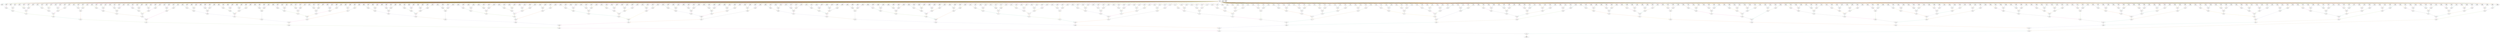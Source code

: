 digraph DBSCANKernel_pre_condadd_extraction{
	NodeInput2 [shape=invhouse, label="input\nID: 2"];
	NodeStreamOffset6 [shape=diamond, label="-4040\nID: 6"];
	NodeStreamOffset7 [shape=diamond, label="-4039\nID: 7"];
	NodeAdd506 [label="+\nID: 506"];
	NodeStreamOffset8 [shape=diamond, label="-4038\nID: 8"];
	NodeStreamOffset9 [shape=diamond, label="-4037\nID: 9"];
	NodeAdd507 [label="+\nID: 507"];
	NodeAdd516 [label="+\nID: 516"];
	NodeStreamOffset10 [shape=diamond, label="-4036\nID: 10"];
	NodeStreamOffset11 [shape=diamond, label="-4035\nID: 11"];
	NodeAdd508 [label="+\nID: 508"];
	NodeStreamOffset12 [shape=diamond, label="-4034\nID: 12"];
	NodeStreamOffset13 [shape=diamond, label="-4033\nID: 13"];
	NodeAdd509 [label="+\nID: 509"];
	NodeAdd517 [label="+\nID: 517"];
	NodeAdd521 [label="+\nID: 521"];
	NodeStreamOffset14 [shape=diamond, label="-4032\nID: 14"];
	NodeStreamOffset15 [shape=diamond, label="-4031\nID: 15"];
	NodeAdd510 [label="+\nID: 510"];
	NodeStreamOffset16 [shape=diamond, label="-4030\nID: 16"];
	NodeStreamOffset17 [shape=diamond, label="-4029\nID: 17"];
	NodeAdd511 [label="+\nID: 511"];
	NodeAdd518 [label="+\nID: 518"];
	NodeStreamOffset18 [shape=diamond, label="-4028\nID: 18"];
	NodeStreamOffset19 [shape=diamond, label="-4027\nID: 19"];
	NodeAdd512 [label="+\nID: 512"];
	NodeStreamOffset20 [shape=diamond, label="-4026\nID: 20"];
	NodeStreamOffset21 [shape=diamond, label="-4025\nID: 21"];
	NodeAdd513 [label="+\nID: 513"];
	NodeAdd519 [label="+\nID: 519"];
	NodeAdd522 [label="+\nID: 522"];
	NodeAdd523 [label="+\nID: 523"];
	NodeStreamOffset22 [shape=diamond, label="-4024\nID: 22"];
	NodeStreamOffset23 [shape=diamond, label="-4023\nID: 23"];
	NodeAdd514 [label="+\nID: 514"];
	NodeStreamOffset24 [shape=diamond, label="-4022\nID: 24"];
	NodeStreamOffset25 [shape=diamond, label="-4021\nID: 25"];
	NodeAdd515 [label="+\nID: 515"];
	NodeAdd520 [label="+\nID: 520"];
	NodeAdd524 [label="+\nID: 524"];
	NodeStreamOffset26 [shape=diamond, label="-4020\nID: 26"];
	NodeStreamOffset27 [shape=diamond, label="-4019\nID: 27"];
	NodeAdd525 [label="+\nID: 525"];
	NodeStreamOffset28 [shape=diamond, label="-4018\nID: 28"];
	NodeStreamOffset29 [shape=diamond, label="-4017\nID: 29"];
	NodeAdd526 [label="+\nID: 526"];
	NodeAdd535 [label="+\nID: 535"];
	NodeStreamOffset30 [shape=diamond, label="-4016\nID: 30"];
	NodeStreamOffset31 [shape=diamond, label="-4015\nID: 31"];
	NodeAdd527 [label="+\nID: 527"];
	NodeStreamOffset32 [shape=diamond, label="-4014\nID: 32"];
	NodeStreamOffset33 [shape=diamond, label="-4013\nID: 33"];
	NodeAdd528 [label="+\nID: 528"];
	NodeAdd536 [label="+\nID: 536"];
	NodeAdd540 [label="+\nID: 540"];
	NodeStreamOffset34 [shape=diamond, label="-4012\nID: 34"];
	NodeStreamOffset35 [shape=diamond, label="-4011\nID: 35"];
	NodeAdd529 [label="+\nID: 529"];
	NodeStreamOffset36 [shape=diamond, label="-4010\nID: 36"];
	NodeStreamOffset37 [shape=diamond, label="-4009\nID: 37"];
	NodeAdd530 [label="+\nID: 530"];
	NodeAdd537 [label="+\nID: 537"];
	NodeStreamOffset38 [shape=diamond, label="-4008\nID: 38"];
	NodeStreamOffset39 [shape=diamond, label="-4007\nID: 39"];
	NodeAdd531 [label="+\nID: 531"];
	NodeStreamOffset40 [shape=diamond, label="-4006\nID: 40"];
	NodeStreamOffset41 [shape=diamond, label="-4005\nID: 41"];
	NodeAdd532 [label="+\nID: 532"];
	NodeAdd538 [label="+\nID: 538"];
	NodeAdd541 [label="+\nID: 541"];
	NodeAdd542 [label="+\nID: 542"];
	NodeStreamOffset42 [shape=diamond, label="-4004\nID: 42"];
	NodeStreamOffset43 [shape=diamond, label="-4003\nID: 43"];
	NodeAdd533 [label="+\nID: 533"];
	NodeStreamOffset44 [shape=diamond, label="-4002\nID: 44"];
	NodeStreamOffset45 [shape=diamond, label="-4001\nID: 45"];
	NodeAdd534 [label="+\nID: 534"];
	NodeAdd539 [label="+\nID: 539"];
	NodeAdd543 [label="+\nID: 543"];
	NodeAdd981 [label="+\nID: 981"];
	NodeStreamOffset46 [shape=diamond, label="-4000\nID: 46"];
	NodeStreamOffset47 [shape=diamond, label="-3999\nID: 47"];
	NodeAdd544 [label="+\nID: 544"];
	NodeStreamOffset48 [shape=diamond, label="-3998\nID: 48"];
	NodeStreamOffset49 [shape=diamond, label="-3997\nID: 49"];
	NodeAdd545 [label="+\nID: 545"];
	NodeAdd554 [label="+\nID: 554"];
	NodeStreamOffset50 [shape=diamond, label="-3996\nID: 50"];
	NodeStreamOffset51 [shape=diamond, label="-3995\nID: 51"];
	NodeAdd546 [label="+\nID: 546"];
	NodeStreamOffset52 [shape=diamond, label="-3994\nID: 52"];
	NodeStreamOffset53 [shape=diamond, label="-3993\nID: 53"];
	NodeAdd547 [label="+\nID: 547"];
	NodeAdd555 [label="+\nID: 555"];
	NodeAdd559 [label="+\nID: 559"];
	NodeStreamOffset54 [shape=diamond, label="-3992\nID: 54"];
	NodeStreamOffset55 [shape=diamond, label="-3991\nID: 55"];
	NodeAdd548 [label="+\nID: 548"];
	NodeStreamOffset56 [shape=diamond, label="-3990\nID: 56"];
	NodeStreamOffset57 [shape=diamond, label="-3989\nID: 57"];
	NodeAdd549 [label="+\nID: 549"];
	NodeAdd556 [label="+\nID: 556"];
	NodeStreamOffset58 [shape=diamond, label="-3988\nID: 58"];
	NodeStreamOffset59 [shape=diamond, label="-3987\nID: 59"];
	NodeAdd550 [label="+\nID: 550"];
	NodeStreamOffset60 [shape=diamond, label="-3986\nID: 60"];
	NodeStreamOffset61 [shape=diamond, label="-3985\nID: 61"];
	NodeAdd551 [label="+\nID: 551"];
	NodeAdd557 [label="+\nID: 557"];
	NodeAdd560 [label="+\nID: 560"];
	NodeAdd561 [label="+\nID: 561"];
	NodeStreamOffset62 [shape=diamond, label="-3984\nID: 62"];
	NodeStreamOffset63 [shape=diamond, label="-3983\nID: 63"];
	NodeAdd552 [label="+\nID: 552"];
	NodeStreamOffset64 [shape=diamond, label="-3982\nID: 64"];
	NodeStreamOffset65 [shape=diamond, label="-3981\nID: 65"];
	NodeAdd553 [label="+\nID: 553"];
	NodeAdd558 [label="+\nID: 558"];
	NodeAdd562 [label="+\nID: 562"];
	NodeStreamOffset66 [shape=diamond, label="-3980\nID: 66"];
	NodeStreamOffset67 [shape=diamond, label="-3979\nID: 67"];
	NodeAdd563 [label="+\nID: 563"];
	NodeStreamOffset68 [shape=diamond, label="-3978\nID: 68"];
	NodeStreamOffset69 [shape=diamond, label="-3977\nID: 69"];
	NodeAdd564 [label="+\nID: 564"];
	NodeAdd573 [label="+\nID: 573"];
	NodeStreamOffset70 [shape=diamond, label="-3976\nID: 70"];
	NodeStreamOffset71 [shape=diamond, label="-3975\nID: 71"];
	NodeAdd565 [label="+\nID: 565"];
	NodeStreamOffset72 [shape=diamond, label="-3974\nID: 72"];
	NodeStreamOffset73 [shape=diamond, label="-3973\nID: 73"];
	NodeAdd566 [label="+\nID: 566"];
	NodeAdd574 [label="+\nID: 574"];
	NodeAdd578 [label="+\nID: 578"];
	NodeStreamOffset74 [shape=diamond, label="-3972\nID: 74"];
	NodeStreamOffset75 [shape=diamond, label="-3971\nID: 75"];
	NodeAdd567 [label="+\nID: 567"];
	NodeStreamOffset76 [shape=diamond, label="-3970\nID: 76"];
	NodeStreamOffset77 [shape=diamond, label="-3969\nID: 77"];
	NodeAdd568 [label="+\nID: 568"];
	NodeAdd575 [label="+\nID: 575"];
	NodeStreamOffset78 [shape=diamond, label="-3968\nID: 78"];
	NodeStreamOffset79 [shape=diamond, label="-3967\nID: 79"];
	NodeAdd569 [label="+\nID: 569"];
	NodeStreamOffset80 [shape=diamond, label="-3966\nID: 80"];
	NodeStreamOffset81 [shape=diamond, label="-3965\nID: 81"];
	NodeAdd570 [label="+\nID: 570"];
	NodeAdd576 [label="+\nID: 576"];
	NodeAdd579 [label="+\nID: 579"];
	NodeAdd580 [label="+\nID: 580"];
	NodeStreamOffset82 [shape=diamond, label="-3964\nID: 82"];
	NodeStreamOffset83 [shape=diamond, label="-3963\nID: 83"];
	NodeAdd571 [label="+\nID: 571"];
	NodeStreamOffset84 [shape=diamond, label="-3962\nID: 84"];
	NodeStreamOffset85 [shape=diamond, label="-3961\nID: 85"];
	NodeAdd572 [label="+\nID: 572"];
	NodeAdd577 [label="+\nID: 577"];
	NodeAdd581 [label="+\nID: 581"];
	NodeAdd982 [label="+\nID: 982"];
	NodeAdd993 [label="+\nID: 993"];
	NodeStreamOffset86 [shape=diamond, label="-3960\nID: 86"];
	NodeStreamOffset87 [shape=diamond, label="-3959\nID: 87"];
	NodeAdd582 [label="+\nID: 582"];
	NodeStreamOffset88 [shape=diamond, label="-3958\nID: 88"];
	NodeStreamOffset89 [shape=diamond, label="-3957\nID: 89"];
	NodeAdd583 [label="+\nID: 583"];
	NodeAdd592 [label="+\nID: 592"];
	NodeStreamOffset90 [shape=diamond, label="-3956\nID: 90"];
	NodeStreamOffset91 [shape=diamond, label="-3955\nID: 91"];
	NodeAdd584 [label="+\nID: 584"];
	NodeStreamOffset92 [shape=diamond, label="-3954\nID: 92"];
	NodeStreamOffset93 [shape=diamond, label="-3953\nID: 93"];
	NodeAdd585 [label="+\nID: 585"];
	NodeAdd593 [label="+\nID: 593"];
	NodeAdd597 [label="+\nID: 597"];
	NodeStreamOffset94 [shape=diamond, label="-3952\nID: 94"];
	NodeStreamOffset95 [shape=diamond, label="-3951\nID: 95"];
	NodeAdd586 [label="+\nID: 586"];
	NodeStreamOffset96 [shape=diamond, label="-3950\nID: 96"];
	NodeStreamOffset97 [shape=diamond, label="-3949\nID: 97"];
	NodeAdd587 [label="+\nID: 587"];
	NodeAdd594 [label="+\nID: 594"];
	NodeStreamOffset98 [shape=diamond, label="-3948\nID: 98"];
	NodeStreamOffset99 [shape=diamond, label="-3947\nID: 99"];
	NodeAdd588 [label="+\nID: 588"];
	NodeStreamOffset100 [shape=diamond, label="-3946\nID: 100"];
	NodeStreamOffset101 [shape=diamond, label="-3945\nID: 101"];
	NodeAdd589 [label="+\nID: 589"];
	NodeAdd595 [label="+\nID: 595"];
	NodeAdd598 [label="+\nID: 598"];
	NodeAdd599 [label="+\nID: 599"];
	NodeStreamOffset102 [shape=diamond, label="-3944\nID: 102"];
	NodeStreamOffset103 [shape=diamond, label="-3943\nID: 103"];
	NodeAdd590 [label="+\nID: 590"];
	NodeStreamOffset104 [shape=diamond, label="-3942\nID: 104"];
	NodeStreamOffset105 [shape=diamond, label="-3941\nID: 105"];
	NodeAdd591 [label="+\nID: 591"];
	NodeAdd596 [label="+\nID: 596"];
	NodeAdd600 [label="+\nID: 600"];
	NodeStreamOffset106 [shape=diamond, label="-2040\nID: 106"];
	NodeStreamOffset107 [shape=diamond, label="-2039\nID: 107"];
	NodeAdd601 [label="+\nID: 601"];
	NodeStreamOffset108 [shape=diamond, label="-2038\nID: 108"];
	NodeStreamOffset109 [shape=diamond, label="-2037\nID: 109"];
	NodeAdd602 [label="+\nID: 602"];
	NodeAdd611 [label="+\nID: 611"];
	NodeStreamOffset110 [shape=diamond, label="-2036\nID: 110"];
	NodeStreamOffset111 [shape=diamond, label="-2035\nID: 111"];
	NodeAdd603 [label="+\nID: 603"];
	NodeStreamOffset112 [shape=diamond, label="-2034\nID: 112"];
	NodeStreamOffset113 [shape=diamond, label="-2033\nID: 113"];
	NodeAdd604 [label="+\nID: 604"];
	NodeAdd612 [label="+\nID: 612"];
	NodeAdd616 [label="+\nID: 616"];
	NodeStreamOffset114 [shape=diamond, label="-2032\nID: 114"];
	NodeStreamOffset115 [shape=diamond, label="-2031\nID: 115"];
	NodeAdd605 [label="+\nID: 605"];
	NodeStreamOffset116 [shape=diamond, label="-2030\nID: 116"];
	NodeStreamOffset117 [shape=diamond, label="-2029\nID: 117"];
	NodeAdd606 [label="+\nID: 606"];
	NodeAdd613 [label="+\nID: 613"];
	NodeStreamOffset118 [shape=diamond, label="-2028\nID: 118"];
	NodeStreamOffset119 [shape=diamond, label="-2027\nID: 119"];
	NodeAdd607 [label="+\nID: 607"];
	NodeStreamOffset120 [shape=diamond, label="-2026\nID: 120"];
	NodeStreamOffset121 [shape=diamond, label="-2025\nID: 121"];
	NodeAdd608 [label="+\nID: 608"];
	NodeAdd614 [label="+\nID: 614"];
	NodeAdd617 [label="+\nID: 617"];
	NodeAdd618 [label="+\nID: 618"];
	NodeStreamOffset122 [shape=diamond, label="-2024\nID: 122"];
	NodeStreamOffset123 [shape=diamond, label="-2023\nID: 123"];
	NodeAdd609 [label="+\nID: 609"];
	NodeStreamOffset124 [shape=diamond, label="-2022\nID: 124"];
	NodeStreamOffset125 [shape=diamond, label="-2021\nID: 125"];
	NodeAdd610 [label="+\nID: 610"];
	NodeAdd615 [label="+\nID: 615"];
	NodeAdd619 [label="+\nID: 619"];
	NodeAdd983 [label="+\nID: 983"];
	NodeStreamOffset126 [shape=diamond, label="-2020\nID: 126"];
	NodeStreamOffset127 [shape=diamond, label="-2019\nID: 127"];
	NodeAdd620 [label="+\nID: 620"];
	NodeStreamOffset128 [shape=diamond, label="-2018\nID: 128"];
	NodeStreamOffset129 [shape=diamond, label="-2017\nID: 129"];
	NodeAdd621 [label="+\nID: 621"];
	NodeAdd630 [label="+\nID: 630"];
	NodeStreamOffset130 [shape=diamond, label="-2016\nID: 130"];
	NodeStreamOffset131 [shape=diamond, label="-2015\nID: 131"];
	NodeAdd622 [label="+\nID: 622"];
	NodeStreamOffset132 [shape=diamond, label="-2014\nID: 132"];
	NodeStreamOffset133 [shape=diamond, label="-2013\nID: 133"];
	NodeAdd623 [label="+\nID: 623"];
	NodeAdd631 [label="+\nID: 631"];
	NodeAdd635 [label="+\nID: 635"];
	NodeStreamOffset134 [shape=diamond, label="-2012\nID: 134"];
	NodeStreamOffset135 [shape=diamond, label="-2011\nID: 135"];
	NodeAdd624 [label="+\nID: 624"];
	NodeStreamOffset136 [shape=diamond, label="-2010\nID: 136"];
	NodeStreamOffset137 [shape=diamond, label="-2009\nID: 137"];
	NodeAdd625 [label="+\nID: 625"];
	NodeAdd632 [label="+\nID: 632"];
	NodeStreamOffset138 [shape=diamond, label="-2008\nID: 138"];
	NodeStreamOffset139 [shape=diamond, label="-2007\nID: 139"];
	NodeAdd626 [label="+\nID: 626"];
	NodeStreamOffset140 [shape=diamond, label="-2006\nID: 140"];
	NodeStreamOffset141 [shape=diamond, label="-2005\nID: 141"];
	NodeAdd627 [label="+\nID: 627"];
	NodeAdd633 [label="+\nID: 633"];
	NodeAdd636 [label="+\nID: 636"];
	NodeAdd637 [label="+\nID: 637"];
	NodeStreamOffset142 [shape=diamond, label="-2004\nID: 142"];
	NodeStreamOffset143 [shape=diamond, label="-2003\nID: 143"];
	NodeAdd628 [label="+\nID: 628"];
	NodeStreamOffset144 [shape=diamond, label="-2002\nID: 144"];
	NodeStreamOffset145 [shape=diamond, label="-2001\nID: 145"];
	NodeAdd629 [label="+\nID: 629"];
	NodeAdd634 [label="+\nID: 634"];
	NodeAdd638 [label="+\nID: 638"];
	NodeStreamOffset146 [shape=diamond, label="-2000\nID: 146"];
	NodeStreamOffset147 [shape=diamond, label="-1999\nID: 147"];
	NodeAdd639 [label="+\nID: 639"];
	NodeStreamOffset148 [shape=diamond, label="-1998\nID: 148"];
	NodeStreamOffset149 [shape=diamond, label="-1997\nID: 149"];
	NodeAdd640 [label="+\nID: 640"];
	NodeAdd649 [label="+\nID: 649"];
	NodeStreamOffset150 [shape=diamond, label="-1996\nID: 150"];
	NodeStreamOffset151 [shape=diamond, label="-1995\nID: 151"];
	NodeAdd641 [label="+\nID: 641"];
	NodeStreamOffset152 [shape=diamond, label="-1994\nID: 152"];
	NodeStreamOffset153 [shape=diamond, label="-1993\nID: 153"];
	NodeAdd642 [label="+\nID: 642"];
	NodeAdd650 [label="+\nID: 650"];
	NodeAdd654 [label="+\nID: 654"];
	NodeStreamOffset154 [shape=diamond, label="-1992\nID: 154"];
	NodeStreamOffset155 [shape=diamond, label="-1991\nID: 155"];
	NodeAdd643 [label="+\nID: 643"];
	NodeStreamOffset156 [shape=diamond, label="-1990\nID: 156"];
	NodeStreamOffset157 [shape=diamond, label="-1989\nID: 157"];
	NodeAdd644 [label="+\nID: 644"];
	NodeAdd651 [label="+\nID: 651"];
	NodeStreamOffset158 [shape=diamond, label="-1988\nID: 158"];
	NodeStreamOffset159 [shape=diamond, label="-1987\nID: 159"];
	NodeAdd645 [label="+\nID: 645"];
	NodeStreamOffset160 [shape=diamond, label="-1986\nID: 160"];
	NodeStreamOffset161 [shape=diamond, label="-1985\nID: 161"];
	NodeAdd646 [label="+\nID: 646"];
	NodeAdd652 [label="+\nID: 652"];
	NodeAdd655 [label="+\nID: 655"];
	NodeAdd656 [label="+\nID: 656"];
	NodeStreamOffset162 [shape=diamond, label="-1984\nID: 162"];
	NodeStreamOffset163 [shape=diamond, label="-1983\nID: 163"];
	NodeAdd647 [label="+\nID: 647"];
	NodeStreamOffset164 [shape=diamond, label="-1982\nID: 164"];
	NodeStreamOffset165 [shape=diamond, label="-1981\nID: 165"];
	NodeAdd648 [label="+\nID: 648"];
	NodeAdd653 [label="+\nID: 653"];
	NodeAdd657 [label="+\nID: 657"];
	NodeAdd984 [label="+\nID: 984"];
	NodeAdd994 [label="+\nID: 994"];
	NodeAdd999 [label="+\nID: 999"];
	NodeStreamOffset166 [shape=diamond, label="-1980\nID: 166"];
	NodeStreamOffset167 [shape=diamond, label="-1979\nID: 167"];
	NodeAdd658 [label="+\nID: 658"];
	NodeStreamOffset168 [shape=diamond, label="-1978\nID: 168"];
	NodeStreamOffset169 [shape=diamond, label="-1977\nID: 169"];
	NodeAdd659 [label="+\nID: 659"];
	NodeAdd668 [label="+\nID: 668"];
	NodeStreamOffset170 [shape=diamond, label="-1976\nID: 170"];
	NodeStreamOffset171 [shape=diamond, label="-1975\nID: 171"];
	NodeAdd660 [label="+\nID: 660"];
	NodeStreamOffset172 [shape=diamond, label="-1974\nID: 172"];
	NodeStreamOffset173 [shape=diamond, label="-1973\nID: 173"];
	NodeAdd661 [label="+\nID: 661"];
	NodeAdd669 [label="+\nID: 669"];
	NodeAdd673 [label="+\nID: 673"];
	NodeStreamOffset174 [shape=diamond, label="-1972\nID: 174"];
	NodeStreamOffset175 [shape=diamond, label="-1971\nID: 175"];
	NodeAdd662 [label="+\nID: 662"];
	NodeStreamOffset176 [shape=diamond, label="-1970\nID: 176"];
	NodeStreamOffset177 [shape=diamond, label="-1969\nID: 177"];
	NodeAdd663 [label="+\nID: 663"];
	NodeAdd670 [label="+\nID: 670"];
	NodeStreamOffset178 [shape=diamond, label="-1968\nID: 178"];
	NodeStreamOffset179 [shape=diamond, label="-1967\nID: 179"];
	NodeAdd664 [label="+\nID: 664"];
	NodeStreamOffset180 [shape=diamond, label="-1966\nID: 180"];
	NodeStreamOffset181 [shape=diamond, label="-1965\nID: 181"];
	NodeAdd665 [label="+\nID: 665"];
	NodeAdd671 [label="+\nID: 671"];
	NodeAdd674 [label="+\nID: 674"];
	NodeAdd675 [label="+\nID: 675"];
	NodeStreamOffset182 [shape=diamond, label="-1964\nID: 182"];
	NodeStreamOffset183 [shape=diamond, label="-1963\nID: 183"];
	NodeAdd666 [label="+\nID: 666"];
	NodeStreamOffset184 [shape=diamond, label="-1962\nID: 184"];
	NodeStreamOffset185 [shape=diamond, label="-1961\nID: 185"];
	NodeAdd667 [label="+\nID: 667"];
	NodeAdd672 [label="+\nID: 672"];
	NodeAdd676 [label="+\nID: 676"];
	NodeStreamOffset186 [shape=diamond, label="-1960\nID: 186"];
	NodeStreamOffset187 [shape=diamond, label="-1959\nID: 187"];
	NodeAdd677 [label="+\nID: 677"];
	NodeStreamOffset188 [shape=diamond, label="-1958\nID: 188"];
	NodeStreamOffset189 [shape=diamond, label="-1957\nID: 189"];
	NodeAdd678 [label="+\nID: 678"];
	NodeAdd687 [label="+\nID: 687"];
	NodeStreamOffset190 [shape=diamond, label="-1956\nID: 190"];
	NodeStreamOffset191 [shape=diamond, label="-1955\nID: 191"];
	NodeAdd679 [label="+\nID: 679"];
	NodeStreamOffset192 [shape=diamond, label="-1954\nID: 192"];
	NodeStreamOffset193 [shape=diamond, label="-1953\nID: 193"];
	NodeAdd680 [label="+\nID: 680"];
	NodeAdd688 [label="+\nID: 688"];
	NodeAdd692 [label="+\nID: 692"];
	NodeStreamOffset194 [shape=diamond, label="-1952\nID: 194"];
	NodeStreamOffset195 [shape=diamond, label="-1951\nID: 195"];
	NodeAdd681 [label="+\nID: 681"];
	NodeStreamOffset196 [shape=diamond, label="-1950\nID: 196"];
	NodeStreamOffset197 [shape=diamond, label="-1949\nID: 197"];
	NodeAdd682 [label="+\nID: 682"];
	NodeAdd689 [label="+\nID: 689"];
	NodeStreamOffset198 [shape=diamond, label="-1948\nID: 198"];
	NodeStreamOffset199 [shape=diamond, label="-1947\nID: 199"];
	NodeAdd683 [label="+\nID: 683"];
	NodeStreamOffset200 [shape=diamond, label="-1946\nID: 200"];
	NodeStreamOffset201 [shape=diamond, label="-1945\nID: 201"];
	NodeAdd684 [label="+\nID: 684"];
	NodeAdd690 [label="+\nID: 690"];
	NodeAdd693 [label="+\nID: 693"];
	NodeAdd694 [label="+\nID: 694"];
	NodeStreamOffset202 [shape=diamond, label="-1944\nID: 202"];
	NodeStreamOffset203 [shape=diamond, label="-1943\nID: 203"];
	NodeAdd685 [label="+\nID: 685"];
	NodeStreamOffset204 [shape=diamond, label="-1942\nID: 204"];
	NodeStreamOffset205 [shape=diamond, label="-1941\nID: 205"];
	NodeAdd686 [label="+\nID: 686"];
	NodeAdd691 [label="+\nID: 691"];
	NodeAdd695 [label="+\nID: 695"];
	NodeAdd985 [label="+\nID: 985"];
	NodeStreamOffset206 [shape=diamond, label="-40\nID: 206"];
	NodeStreamOffset207 [shape=diamond, label="-39\nID: 207"];
	NodeAdd696 [label="+\nID: 696"];
	NodeStreamOffset208 [shape=diamond, label="-38\nID: 208"];
	NodeStreamOffset209 [shape=diamond, label="-37\nID: 209"];
	NodeAdd697 [label="+\nID: 697"];
	NodeAdd706 [label="+\nID: 706"];
	NodeStreamOffset210 [shape=diamond, label="-36\nID: 210"];
	NodeStreamOffset211 [shape=diamond, label="-35\nID: 211"];
	NodeAdd698 [label="+\nID: 698"];
	NodeStreamOffset212 [shape=diamond, label="-34\nID: 212"];
	NodeStreamOffset213 [shape=diamond, label="-33\nID: 213"];
	NodeAdd699 [label="+\nID: 699"];
	NodeAdd707 [label="+\nID: 707"];
	NodeAdd711 [label="+\nID: 711"];
	NodeStreamOffset214 [shape=diamond, label="-32\nID: 214"];
	NodeStreamOffset215 [shape=diamond, label="-31\nID: 215"];
	NodeAdd700 [label="+\nID: 700"];
	NodeStreamOffset216 [shape=diamond, label="-30\nID: 216"];
	NodeStreamOffset217 [shape=diamond, label="-29\nID: 217"];
	NodeAdd701 [label="+\nID: 701"];
	NodeAdd708 [label="+\nID: 708"];
	NodeStreamOffset218 [shape=diamond, label="-28\nID: 218"];
	NodeStreamOffset219 [shape=diamond, label="-27\nID: 219"];
	NodeAdd702 [label="+\nID: 702"];
	NodeStreamOffset220 [shape=diamond, label="-26\nID: 220"];
	NodeStreamOffset221 [shape=diamond, label="-25\nID: 221"];
	NodeAdd703 [label="+\nID: 703"];
	NodeAdd709 [label="+\nID: 709"];
	NodeAdd712 [label="+\nID: 712"];
	NodeAdd713 [label="+\nID: 713"];
	NodeStreamOffset222 [shape=diamond, label="-24\nID: 222"];
	NodeStreamOffset223 [shape=diamond, label="-23\nID: 223"];
	NodeAdd704 [label="+\nID: 704"];
	NodeStreamOffset224 [shape=diamond, label="-22\nID: 224"];
	NodeStreamOffset225 [shape=diamond, label="-21\nID: 225"];
	NodeAdd705 [label="+\nID: 705"];
	NodeAdd710 [label="+\nID: 710"];
	NodeAdd714 [label="+\nID: 714"];
	NodeStreamOffset226 [shape=diamond, label="-20\nID: 226"];
	NodeStreamOffset227 [shape=diamond, label="-19\nID: 227"];
	NodeAdd715 [label="+\nID: 715"];
	NodeStreamOffset228 [shape=diamond, label="-18\nID: 228"];
	NodeStreamOffset229 [shape=diamond, label="-17\nID: 229"];
	NodeAdd716 [label="+\nID: 716"];
	NodeAdd725 [label="+\nID: 725"];
	NodeStreamOffset230 [shape=diamond, label="-16\nID: 230"];
	NodeStreamOffset231 [shape=diamond, label="-15\nID: 231"];
	NodeAdd717 [label="+\nID: 717"];
	NodeStreamOffset232 [shape=diamond, label="-14\nID: 232"];
	NodeStreamOffset233 [shape=diamond, label="-13\nID: 233"];
	NodeAdd718 [label="+\nID: 718"];
	NodeAdd726 [label="+\nID: 726"];
	NodeAdd730 [label="+\nID: 730"];
	NodeStreamOffset234 [shape=diamond, label="-12\nID: 234"];
	NodeStreamOffset235 [shape=diamond, label="-11\nID: 235"];
	NodeAdd719 [label="+\nID: 719"];
	NodeStreamOffset236 [shape=diamond, label="-10\nID: 236"];
	NodeStreamOffset237 [shape=diamond, label="-9\nID: 237"];
	NodeAdd720 [label="+\nID: 720"];
	NodeAdd727 [label="+\nID: 727"];
	NodeStreamOffset238 [shape=diamond, label="-8\nID: 238"];
	NodeStreamOffset239 [shape=diamond, label="-7\nID: 239"];
	NodeAdd721 [label="+\nID: 721"];
	NodeStreamOffset240 [shape=diamond, label="-6\nID: 240"];
	NodeStreamOffset241 [shape=diamond, label="-5\nID: 241"];
	NodeAdd722 [label="+\nID: 722"];
	NodeAdd728 [label="+\nID: 728"];
	NodeAdd731 [label="+\nID: 731"];
	NodeAdd732 [label="+\nID: 732"];
	NodeStreamOffset242 [shape=diamond, label="-4\nID: 242"];
	NodeStreamOffset243 [shape=diamond, label="-3\nID: 243"];
	NodeAdd723 [label="+\nID: 723"];
	NodeStreamOffset244 [shape=diamond, label="-2\nID: 244"];
	NodeStreamOffset245 [shape=diamond, label="-1\nID: 245"];
	NodeAdd724 [label="+\nID: 724"];
	NodeAdd729 [label="+\nID: 729"];
	NodeAdd733 [label="+\nID: 733"];
	NodeAdd986 [label="+\nID: 986"];
	NodeAdd995 [label="+\nID: 995"];
	NodeStreamOffset247 [shape=diamond, label="1\nID: 247"];
	NodeAdd734 [label="+\nID: 734"];
	NodeStreamOffset248 [shape=diamond, label="2\nID: 248"];
	NodeStreamOffset249 [shape=diamond, label="3\nID: 249"];
	NodeAdd735 [label="+\nID: 735"];
	NodeAdd744 [label="+\nID: 744"];
	NodeStreamOffset250 [shape=diamond, label="4\nID: 250"];
	NodeStreamOffset251 [shape=diamond, label="5\nID: 251"];
	NodeAdd736 [label="+\nID: 736"];
	NodeStreamOffset252 [shape=diamond, label="6\nID: 252"];
	NodeStreamOffset253 [shape=diamond, label="7\nID: 253"];
	NodeAdd737 [label="+\nID: 737"];
	NodeAdd745 [label="+\nID: 745"];
	NodeAdd749 [label="+\nID: 749"];
	NodeStreamOffset254 [shape=diamond, label="8\nID: 254"];
	NodeStreamOffset255 [shape=diamond, label="9\nID: 255"];
	NodeAdd738 [label="+\nID: 738"];
	NodeStreamOffset256 [shape=diamond, label="10\nID: 256"];
	NodeStreamOffset257 [shape=diamond, label="11\nID: 257"];
	NodeAdd739 [label="+\nID: 739"];
	NodeAdd746 [label="+\nID: 746"];
	NodeStreamOffset258 [shape=diamond, label="12\nID: 258"];
	NodeStreamOffset259 [shape=diamond, label="13\nID: 259"];
	NodeAdd740 [label="+\nID: 740"];
	NodeStreamOffset260 [shape=diamond, label="14\nID: 260"];
	NodeStreamOffset261 [shape=diamond, label="15\nID: 261"];
	NodeAdd741 [label="+\nID: 741"];
	NodeAdd747 [label="+\nID: 747"];
	NodeAdd750 [label="+\nID: 750"];
	NodeAdd751 [label="+\nID: 751"];
	NodeStreamOffset262 [shape=diamond, label="16\nID: 262"];
	NodeStreamOffset263 [shape=diamond, label="17\nID: 263"];
	NodeAdd742 [label="+\nID: 742"];
	NodeStreamOffset264 [shape=diamond, label="18\nID: 264"];
	NodeStreamOffset265 [shape=diamond, label="19\nID: 265"];
	NodeAdd743 [label="+\nID: 743"];
	NodeAdd748 [label="+\nID: 748"];
	NodeAdd752 [label="+\nID: 752"];
	NodeStreamOffset266 [shape=diamond, label="20\nID: 266"];
	NodeStreamOffset267 [shape=diamond, label="21\nID: 267"];
	NodeAdd753 [label="+\nID: 753"];
	NodeStreamOffset268 [shape=diamond, label="22\nID: 268"];
	NodeStreamOffset269 [shape=diamond, label="23\nID: 269"];
	NodeAdd754 [label="+\nID: 754"];
	NodeAdd763 [label="+\nID: 763"];
	NodeStreamOffset270 [shape=diamond, label="24\nID: 270"];
	NodeStreamOffset271 [shape=diamond, label="25\nID: 271"];
	NodeAdd755 [label="+\nID: 755"];
	NodeStreamOffset272 [shape=diamond, label="26\nID: 272"];
	NodeStreamOffset273 [shape=diamond, label="27\nID: 273"];
	NodeAdd756 [label="+\nID: 756"];
	NodeAdd764 [label="+\nID: 764"];
	NodeAdd768 [label="+\nID: 768"];
	NodeStreamOffset274 [shape=diamond, label="28\nID: 274"];
	NodeStreamOffset275 [shape=diamond, label="29\nID: 275"];
	NodeAdd757 [label="+\nID: 757"];
	NodeStreamOffset276 [shape=diamond, label="30\nID: 276"];
	NodeStreamOffset277 [shape=diamond, label="31\nID: 277"];
	NodeAdd758 [label="+\nID: 758"];
	NodeAdd765 [label="+\nID: 765"];
	NodeStreamOffset278 [shape=diamond, label="32\nID: 278"];
	NodeStreamOffset279 [shape=diamond, label="33\nID: 279"];
	NodeAdd759 [label="+\nID: 759"];
	NodeStreamOffset280 [shape=diamond, label="34\nID: 280"];
	NodeStreamOffset281 [shape=diamond, label="35\nID: 281"];
	NodeAdd760 [label="+\nID: 760"];
	NodeAdd766 [label="+\nID: 766"];
	NodeAdd769 [label="+\nID: 769"];
	NodeAdd770 [label="+\nID: 770"];
	NodeStreamOffset282 [shape=diamond, label="36\nID: 282"];
	NodeStreamOffset283 [shape=diamond, label="37\nID: 283"];
	NodeAdd761 [label="+\nID: 761"];
	NodeStreamOffset284 [shape=diamond, label="38\nID: 284"];
	NodeStreamOffset285 [shape=diamond, label="39\nID: 285"];
	NodeAdd762 [label="+\nID: 762"];
	NodeAdd767 [label="+\nID: 767"];
	NodeAdd771 [label="+\nID: 771"];
	NodeAdd987 [label="+\nID: 987"];
	NodeStreamOffset286 [shape=diamond, label="40\nID: 286"];
	NodeStreamOffset287 [shape=diamond, label="41\nID: 287"];
	NodeAdd772 [label="+\nID: 772"];
	NodeStreamOffset288 [shape=diamond, label="42\nID: 288"];
	NodeStreamOffset289 [shape=diamond, label="43\nID: 289"];
	NodeAdd773 [label="+\nID: 773"];
	NodeAdd782 [label="+\nID: 782"];
	NodeStreamOffset290 [shape=diamond, label="44\nID: 290"];
	NodeStreamOffset291 [shape=diamond, label="45\nID: 291"];
	NodeAdd774 [label="+\nID: 774"];
	NodeStreamOffset292 [shape=diamond, label="46\nID: 292"];
	NodeStreamOffset293 [shape=diamond, label="47\nID: 293"];
	NodeAdd775 [label="+\nID: 775"];
	NodeAdd783 [label="+\nID: 783"];
	NodeAdd787 [label="+\nID: 787"];
	NodeStreamOffset294 [shape=diamond, label="48\nID: 294"];
	NodeStreamOffset295 [shape=diamond, label="49\nID: 295"];
	NodeAdd776 [label="+\nID: 776"];
	NodeStreamOffset296 [shape=diamond, label="50\nID: 296"];
	NodeStreamOffset297 [shape=diamond, label="51\nID: 297"];
	NodeAdd777 [label="+\nID: 777"];
	NodeAdd784 [label="+\nID: 784"];
	NodeStreamOffset298 [shape=diamond, label="52\nID: 298"];
	NodeStreamOffset299 [shape=diamond, label="53\nID: 299"];
	NodeAdd778 [label="+\nID: 778"];
	NodeStreamOffset300 [shape=diamond, label="54\nID: 300"];
	NodeStreamOffset301 [shape=diamond, label="55\nID: 301"];
	NodeAdd779 [label="+\nID: 779"];
	NodeAdd785 [label="+\nID: 785"];
	NodeAdd788 [label="+\nID: 788"];
	NodeAdd789 [label="+\nID: 789"];
	NodeStreamOffset302 [shape=diamond, label="56\nID: 302"];
	NodeStreamOffset303 [shape=diamond, label="57\nID: 303"];
	NodeAdd780 [label="+\nID: 780"];
	NodeStreamOffset304 [shape=diamond, label="58\nID: 304"];
	NodeStreamOffset305 [shape=diamond, label="59\nID: 305"];
	NodeAdd781 [label="+\nID: 781"];
	NodeAdd786 [label="+\nID: 786"];
	NodeAdd790 [label="+\nID: 790"];
	NodeStreamOffset306 [shape=diamond, label="1960\nID: 306"];
	NodeStreamOffset307 [shape=diamond, label="1961\nID: 307"];
	NodeAdd791 [label="+\nID: 791"];
	NodeStreamOffset308 [shape=diamond, label="1962\nID: 308"];
	NodeStreamOffset309 [shape=diamond, label="1963\nID: 309"];
	NodeAdd792 [label="+\nID: 792"];
	NodeAdd801 [label="+\nID: 801"];
	NodeStreamOffset310 [shape=diamond, label="1964\nID: 310"];
	NodeStreamOffset311 [shape=diamond, label="1965\nID: 311"];
	NodeAdd793 [label="+\nID: 793"];
	NodeStreamOffset312 [shape=diamond, label="1966\nID: 312"];
	NodeStreamOffset313 [shape=diamond, label="1967\nID: 313"];
	NodeAdd794 [label="+\nID: 794"];
	NodeAdd802 [label="+\nID: 802"];
	NodeAdd806 [label="+\nID: 806"];
	NodeStreamOffset314 [shape=diamond, label="1968\nID: 314"];
	NodeStreamOffset315 [shape=diamond, label="1969\nID: 315"];
	NodeAdd795 [label="+\nID: 795"];
	NodeStreamOffset316 [shape=diamond, label="1970\nID: 316"];
	NodeStreamOffset317 [shape=diamond, label="1971\nID: 317"];
	NodeAdd796 [label="+\nID: 796"];
	NodeAdd803 [label="+\nID: 803"];
	NodeStreamOffset318 [shape=diamond, label="1972\nID: 318"];
	NodeStreamOffset319 [shape=diamond, label="1973\nID: 319"];
	NodeAdd797 [label="+\nID: 797"];
	NodeStreamOffset320 [shape=diamond, label="1974\nID: 320"];
	NodeStreamOffset321 [shape=diamond, label="1975\nID: 321"];
	NodeAdd798 [label="+\nID: 798"];
	NodeAdd804 [label="+\nID: 804"];
	NodeAdd807 [label="+\nID: 807"];
	NodeAdd808 [label="+\nID: 808"];
	NodeStreamOffset322 [shape=diamond, label="1976\nID: 322"];
	NodeStreamOffset323 [shape=diamond, label="1977\nID: 323"];
	NodeAdd799 [label="+\nID: 799"];
	NodeStreamOffset324 [shape=diamond, label="1978\nID: 324"];
	NodeStreamOffset325 [shape=diamond, label="1979\nID: 325"];
	NodeAdd800 [label="+\nID: 800"];
	NodeAdd805 [label="+\nID: 805"];
	NodeAdd809 [label="+\nID: 809"];
	NodeAdd988 [label="+\nID: 988"];
	NodeAdd996 [label="+\nID: 996"];
	NodeAdd1000 [label="+\nID: 1000"];
	NodeAdd1002 [label="+\nID: 1002"];
	NodeStreamOffset326 [shape=diamond, label="1980\nID: 326"];
	NodeStreamOffset327 [shape=diamond, label="1981\nID: 327"];
	NodeAdd810 [label="+\nID: 810"];
	NodeStreamOffset328 [shape=diamond, label="1982\nID: 328"];
	NodeStreamOffset329 [shape=diamond, label="1983\nID: 329"];
	NodeAdd811 [label="+\nID: 811"];
	NodeAdd820 [label="+\nID: 820"];
	NodeStreamOffset330 [shape=diamond, label="1984\nID: 330"];
	NodeStreamOffset331 [shape=diamond, label="1985\nID: 331"];
	NodeAdd812 [label="+\nID: 812"];
	NodeStreamOffset332 [shape=diamond, label="1986\nID: 332"];
	NodeStreamOffset333 [shape=diamond, label="1987\nID: 333"];
	NodeAdd813 [label="+\nID: 813"];
	NodeAdd821 [label="+\nID: 821"];
	NodeAdd825 [label="+\nID: 825"];
	NodeStreamOffset334 [shape=diamond, label="1988\nID: 334"];
	NodeStreamOffset335 [shape=diamond, label="1989\nID: 335"];
	NodeAdd814 [label="+\nID: 814"];
	NodeStreamOffset336 [shape=diamond, label="1990\nID: 336"];
	NodeStreamOffset337 [shape=diamond, label="1991\nID: 337"];
	NodeAdd815 [label="+\nID: 815"];
	NodeAdd822 [label="+\nID: 822"];
	NodeStreamOffset338 [shape=diamond, label="1992\nID: 338"];
	NodeStreamOffset339 [shape=diamond, label="1993\nID: 339"];
	NodeAdd816 [label="+\nID: 816"];
	NodeStreamOffset340 [shape=diamond, label="1994\nID: 340"];
	NodeStreamOffset341 [shape=diamond, label="1995\nID: 341"];
	NodeAdd817 [label="+\nID: 817"];
	NodeAdd823 [label="+\nID: 823"];
	NodeAdd826 [label="+\nID: 826"];
	NodeAdd827 [label="+\nID: 827"];
	NodeStreamOffset342 [shape=diamond, label="1996\nID: 342"];
	NodeStreamOffset343 [shape=diamond, label="1997\nID: 343"];
	NodeAdd818 [label="+\nID: 818"];
	NodeStreamOffset344 [shape=diamond, label="1998\nID: 344"];
	NodeStreamOffset345 [shape=diamond, label="1999\nID: 345"];
	NodeAdd819 [label="+\nID: 819"];
	NodeAdd824 [label="+\nID: 824"];
	NodeAdd828 [label="+\nID: 828"];
	NodeStreamOffset346 [shape=diamond, label="2000\nID: 346"];
	NodeStreamOffset347 [shape=diamond, label="2001\nID: 347"];
	NodeAdd829 [label="+\nID: 829"];
	NodeStreamOffset348 [shape=diamond, label="2002\nID: 348"];
	NodeStreamOffset349 [shape=diamond, label="2003\nID: 349"];
	NodeAdd830 [label="+\nID: 830"];
	NodeAdd839 [label="+\nID: 839"];
	NodeStreamOffset350 [shape=diamond, label="2004\nID: 350"];
	NodeStreamOffset351 [shape=diamond, label="2005\nID: 351"];
	NodeAdd831 [label="+\nID: 831"];
	NodeStreamOffset352 [shape=diamond, label="2006\nID: 352"];
	NodeStreamOffset353 [shape=diamond, label="2007\nID: 353"];
	NodeAdd832 [label="+\nID: 832"];
	NodeAdd840 [label="+\nID: 840"];
	NodeAdd844 [label="+\nID: 844"];
	NodeStreamOffset354 [shape=diamond, label="2008\nID: 354"];
	NodeStreamOffset355 [shape=diamond, label="2009\nID: 355"];
	NodeAdd833 [label="+\nID: 833"];
	NodeStreamOffset356 [shape=diamond, label="2010\nID: 356"];
	NodeStreamOffset357 [shape=diamond, label="2011\nID: 357"];
	NodeAdd834 [label="+\nID: 834"];
	NodeAdd841 [label="+\nID: 841"];
	NodeStreamOffset358 [shape=diamond, label="2012\nID: 358"];
	NodeStreamOffset359 [shape=diamond, label="2013\nID: 359"];
	NodeAdd835 [label="+\nID: 835"];
	NodeStreamOffset360 [shape=diamond, label="2014\nID: 360"];
	NodeStreamOffset361 [shape=diamond, label="2015\nID: 361"];
	NodeAdd836 [label="+\nID: 836"];
	NodeAdd842 [label="+\nID: 842"];
	NodeAdd845 [label="+\nID: 845"];
	NodeAdd846 [label="+\nID: 846"];
	NodeStreamOffset362 [shape=diamond, label="2016\nID: 362"];
	NodeStreamOffset363 [shape=diamond, label="2017\nID: 363"];
	NodeAdd837 [label="+\nID: 837"];
	NodeStreamOffset364 [shape=diamond, label="2018\nID: 364"];
	NodeStreamOffset365 [shape=diamond, label="2019\nID: 365"];
	NodeAdd838 [label="+\nID: 838"];
	NodeAdd843 [label="+\nID: 843"];
	NodeAdd847 [label="+\nID: 847"];
	NodeAdd989 [label="+\nID: 989"];
	NodeStreamOffset366 [shape=diamond, label="2020\nID: 366"];
	NodeStreamOffset367 [shape=diamond, label="2021\nID: 367"];
	NodeAdd848 [label="+\nID: 848"];
	NodeStreamOffset368 [shape=diamond, label="2022\nID: 368"];
	NodeStreamOffset369 [shape=diamond, label="2023\nID: 369"];
	NodeAdd849 [label="+\nID: 849"];
	NodeAdd858 [label="+\nID: 858"];
	NodeStreamOffset370 [shape=diamond, label="2024\nID: 370"];
	NodeStreamOffset371 [shape=diamond, label="2025\nID: 371"];
	NodeAdd850 [label="+\nID: 850"];
	NodeStreamOffset372 [shape=diamond, label="2026\nID: 372"];
	NodeStreamOffset373 [shape=diamond, label="2027\nID: 373"];
	NodeAdd851 [label="+\nID: 851"];
	NodeAdd859 [label="+\nID: 859"];
	NodeAdd863 [label="+\nID: 863"];
	NodeStreamOffset374 [shape=diamond, label="2028\nID: 374"];
	NodeStreamOffset375 [shape=diamond, label="2029\nID: 375"];
	NodeAdd852 [label="+\nID: 852"];
	NodeStreamOffset376 [shape=diamond, label="2030\nID: 376"];
	NodeStreamOffset377 [shape=diamond, label="2031\nID: 377"];
	NodeAdd853 [label="+\nID: 853"];
	NodeAdd860 [label="+\nID: 860"];
	NodeStreamOffset378 [shape=diamond, label="2032\nID: 378"];
	NodeStreamOffset379 [shape=diamond, label="2033\nID: 379"];
	NodeAdd854 [label="+\nID: 854"];
	NodeStreamOffset380 [shape=diamond, label="2034\nID: 380"];
	NodeStreamOffset381 [shape=diamond, label="2035\nID: 381"];
	NodeAdd855 [label="+\nID: 855"];
	NodeAdd861 [label="+\nID: 861"];
	NodeAdd864 [label="+\nID: 864"];
	NodeAdd865 [label="+\nID: 865"];
	NodeStreamOffset382 [shape=diamond, label="2036\nID: 382"];
	NodeStreamOffset383 [shape=diamond, label="2037\nID: 383"];
	NodeAdd856 [label="+\nID: 856"];
	NodeStreamOffset384 [shape=diamond, label="2038\nID: 384"];
	NodeStreamOffset385 [shape=diamond, label="2039\nID: 385"];
	NodeAdd857 [label="+\nID: 857"];
	NodeAdd862 [label="+\nID: 862"];
	NodeAdd866 [label="+\nID: 866"];
	NodeStreamOffset386 [shape=diamond, label="2040\nID: 386"];
	NodeStreamOffset387 [shape=diamond, label="2041\nID: 387"];
	NodeAdd867 [label="+\nID: 867"];
	NodeStreamOffset388 [shape=diamond, label="2042\nID: 388"];
	NodeStreamOffset389 [shape=diamond, label="2043\nID: 389"];
	NodeAdd868 [label="+\nID: 868"];
	NodeAdd877 [label="+\nID: 877"];
	NodeStreamOffset390 [shape=diamond, label="2044\nID: 390"];
	NodeStreamOffset391 [shape=diamond, label="2045\nID: 391"];
	NodeAdd869 [label="+\nID: 869"];
	NodeStreamOffset392 [shape=diamond, label="2046\nID: 392"];
	NodeStreamOffset393 [shape=diamond, label="2047\nID: 393"];
	NodeAdd870 [label="+\nID: 870"];
	NodeAdd878 [label="+\nID: 878"];
	NodeAdd882 [label="+\nID: 882"];
	NodeStreamOffset394 [shape=diamond, label="2048\nID: 394"];
	NodeStreamOffset395 [shape=diamond, label="2049\nID: 395"];
	NodeAdd871 [label="+\nID: 871"];
	NodeStreamOffset396 [shape=diamond, label="2050\nID: 396"];
	NodeStreamOffset397 [shape=diamond, label="2051\nID: 397"];
	NodeAdd872 [label="+\nID: 872"];
	NodeAdd879 [label="+\nID: 879"];
	NodeStreamOffset398 [shape=diamond, label="2052\nID: 398"];
	NodeStreamOffset399 [shape=diamond, label="2053\nID: 399"];
	NodeAdd873 [label="+\nID: 873"];
	NodeStreamOffset400 [shape=diamond, label="2054\nID: 400"];
	NodeStreamOffset401 [shape=diamond, label="2055\nID: 401"];
	NodeAdd874 [label="+\nID: 874"];
	NodeAdd880 [label="+\nID: 880"];
	NodeAdd883 [label="+\nID: 883"];
	NodeAdd884 [label="+\nID: 884"];
	NodeStreamOffset402 [shape=diamond, label="2056\nID: 402"];
	NodeStreamOffset403 [shape=diamond, label="2057\nID: 403"];
	NodeAdd875 [label="+\nID: 875"];
	NodeStreamOffset404 [shape=diamond, label="2058\nID: 404"];
	NodeStreamOffset405 [shape=diamond, label="2059\nID: 405"];
	NodeAdd876 [label="+\nID: 876"];
	NodeAdd881 [label="+\nID: 881"];
	NodeAdd885 [label="+\nID: 885"];
	NodeAdd990 [label="+\nID: 990"];
	NodeAdd997 [label="+\nID: 997"];
	NodeStreamOffset406 [shape=diamond, label="3960\nID: 406"];
	NodeStreamOffset407 [shape=diamond, label="3961\nID: 407"];
	NodeAdd886 [label="+\nID: 886"];
	NodeStreamOffset408 [shape=diamond, label="3962\nID: 408"];
	NodeStreamOffset409 [shape=diamond, label="3963\nID: 409"];
	NodeAdd887 [label="+\nID: 887"];
	NodeAdd896 [label="+\nID: 896"];
	NodeStreamOffset410 [shape=diamond, label="3964\nID: 410"];
	NodeStreamOffset411 [shape=diamond, label="3965\nID: 411"];
	NodeAdd888 [label="+\nID: 888"];
	NodeStreamOffset412 [shape=diamond, label="3966\nID: 412"];
	NodeStreamOffset413 [shape=diamond, label="3967\nID: 413"];
	NodeAdd889 [label="+\nID: 889"];
	NodeAdd897 [label="+\nID: 897"];
	NodeAdd901 [label="+\nID: 901"];
	NodeStreamOffset414 [shape=diamond, label="3968\nID: 414"];
	NodeStreamOffset415 [shape=diamond, label="3969\nID: 415"];
	NodeAdd890 [label="+\nID: 890"];
	NodeStreamOffset416 [shape=diamond, label="3970\nID: 416"];
	NodeStreamOffset417 [shape=diamond, label="3971\nID: 417"];
	NodeAdd891 [label="+\nID: 891"];
	NodeAdd898 [label="+\nID: 898"];
	NodeStreamOffset418 [shape=diamond, label="3972\nID: 418"];
	NodeStreamOffset419 [shape=diamond, label="3973\nID: 419"];
	NodeAdd892 [label="+\nID: 892"];
	NodeStreamOffset420 [shape=diamond, label="3974\nID: 420"];
	NodeStreamOffset421 [shape=diamond, label="3975\nID: 421"];
	NodeAdd893 [label="+\nID: 893"];
	NodeAdd899 [label="+\nID: 899"];
	NodeAdd902 [label="+\nID: 902"];
	NodeAdd903 [label="+\nID: 903"];
	NodeStreamOffset422 [shape=diamond, label="3976\nID: 422"];
	NodeStreamOffset423 [shape=diamond, label="3977\nID: 423"];
	NodeAdd894 [label="+\nID: 894"];
	NodeStreamOffset424 [shape=diamond, label="3978\nID: 424"];
	NodeStreamOffset425 [shape=diamond, label="3979\nID: 425"];
	NodeAdd895 [label="+\nID: 895"];
	NodeAdd900 [label="+\nID: 900"];
	NodeAdd904 [label="+\nID: 904"];
	NodeStreamOffset426 [shape=diamond, label="3980\nID: 426"];
	NodeStreamOffset427 [shape=diamond, label="3981\nID: 427"];
	NodeAdd905 [label="+\nID: 905"];
	NodeStreamOffset428 [shape=diamond, label="3982\nID: 428"];
	NodeStreamOffset429 [shape=diamond, label="3983\nID: 429"];
	NodeAdd906 [label="+\nID: 906"];
	NodeAdd915 [label="+\nID: 915"];
	NodeStreamOffset430 [shape=diamond, label="3984\nID: 430"];
	NodeStreamOffset431 [shape=diamond, label="3985\nID: 431"];
	NodeAdd907 [label="+\nID: 907"];
	NodeStreamOffset432 [shape=diamond, label="3986\nID: 432"];
	NodeStreamOffset433 [shape=diamond, label="3987\nID: 433"];
	NodeAdd908 [label="+\nID: 908"];
	NodeAdd916 [label="+\nID: 916"];
	NodeAdd920 [label="+\nID: 920"];
	NodeStreamOffset434 [shape=diamond, label="3988\nID: 434"];
	NodeStreamOffset435 [shape=diamond, label="3989\nID: 435"];
	NodeAdd909 [label="+\nID: 909"];
	NodeStreamOffset436 [shape=diamond, label="3990\nID: 436"];
	NodeStreamOffset437 [shape=diamond, label="3991\nID: 437"];
	NodeAdd910 [label="+\nID: 910"];
	NodeAdd917 [label="+\nID: 917"];
	NodeStreamOffset438 [shape=diamond, label="3992\nID: 438"];
	NodeStreamOffset439 [shape=diamond, label="3993\nID: 439"];
	NodeAdd911 [label="+\nID: 911"];
	NodeStreamOffset440 [shape=diamond, label="3994\nID: 440"];
	NodeStreamOffset441 [shape=diamond, label="3995\nID: 441"];
	NodeAdd912 [label="+\nID: 912"];
	NodeAdd918 [label="+\nID: 918"];
	NodeAdd921 [label="+\nID: 921"];
	NodeAdd922 [label="+\nID: 922"];
	NodeStreamOffset442 [shape=diamond, label="3996\nID: 442"];
	NodeStreamOffset443 [shape=diamond, label="3997\nID: 443"];
	NodeAdd913 [label="+\nID: 913"];
	NodeStreamOffset444 [shape=diamond, label="3998\nID: 444"];
	NodeStreamOffset445 [shape=diamond, label="3999\nID: 445"];
	NodeAdd914 [label="+\nID: 914"];
	NodeAdd919 [label="+\nID: 919"];
	NodeAdd923 [label="+\nID: 923"];
	NodeAdd991 [label="+\nID: 991"];
	NodeStreamOffset446 [shape=diamond, label="4000\nID: 446"];
	NodeStreamOffset447 [shape=diamond, label="4001\nID: 447"];
	NodeAdd924 [label="+\nID: 924"];
	NodeStreamOffset448 [shape=diamond, label="4002\nID: 448"];
	NodeStreamOffset449 [shape=diamond, label="4003\nID: 449"];
	NodeAdd925 [label="+\nID: 925"];
	NodeAdd934 [label="+\nID: 934"];
	NodeStreamOffset450 [shape=diamond, label="4004\nID: 450"];
	NodeStreamOffset451 [shape=diamond, label="4005\nID: 451"];
	NodeAdd926 [label="+\nID: 926"];
	NodeStreamOffset452 [shape=diamond, label="4006\nID: 452"];
	NodeStreamOffset453 [shape=diamond, label="4007\nID: 453"];
	NodeAdd927 [label="+\nID: 927"];
	NodeAdd935 [label="+\nID: 935"];
	NodeAdd939 [label="+\nID: 939"];
	NodeStreamOffset454 [shape=diamond, label="4008\nID: 454"];
	NodeStreamOffset455 [shape=diamond, label="4009\nID: 455"];
	NodeAdd928 [label="+\nID: 928"];
	NodeStreamOffset456 [shape=diamond, label="4010\nID: 456"];
	NodeStreamOffset457 [shape=diamond, label="4011\nID: 457"];
	NodeAdd929 [label="+\nID: 929"];
	NodeAdd936 [label="+\nID: 936"];
	NodeStreamOffset458 [shape=diamond, label="4012\nID: 458"];
	NodeStreamOffset459 [shape=diamond, label="4013\nID: 459"];
	NodeAdd930 [label="+\nID: 930"];
	NodeStreamOffset460 [shape=diamond, label="4014\nID: 460"];
	NodeStreamOffset461 [shape=diamond, label="4015\nID: 461"];
	NodeAdd931 [label="+\nID: 931"];
	NodeAdd937 [label="+\nID: 937"];
	NodeAdd940 [label="+\nID: 940"];
	NodeAdd941 [label="+\nID: 941"];
	NodeStreamOffset462 [shape=diamond, label="4016\nID: 462"];
	NodeStreamOffset463 [shape=diamond, label="4017\nID: 463"];
	NodeAdd932 [label="+\nID: 932"];
	NodeStreamOffset464 [shape=diamond, label="4018\nID: 464"];
	NodeStreamOffset465 [shape=diamond, label="4019\nID: 465"];
	NodeAdd933 [label="+\nID: 933"];
	NodeAdd938 [label="+\nID: 938"];
	NodeAdd942 [label="+\nID: 942"];
	NodeStreamOffset466 [shape=diamond, label="4020\nID: 466"];
	NodeStreamOffset467 [shape=diamond, label="4021\nID: 467"];
	NodeAdd943 [label="+\nID: 943"];
	NodeStreamOffset468 [shape=diamond, label="4022\nID: 468"];
	NodeStreamOffset469 [shape=diamond, label="4023\nID: 469"];
	NodeAdd944 [label="+\nID: 944"];
	NodeAdd953 [label="+\nID: 953"];
	NodeStreamOffset470 [shape=diamond, label="4024\nID: 470"];
	NodeStreamOffset471 [shape=diamond, label="4025\nID: 471"];
	NodeAdd945 [label="+\nID: 945"];
	NodeStreamOffset472 [shape=diamond, label="4026\nID: 472"];
	NodeStreamOffset473 [shape=diamond, label="4027\nID: 473"];
	NodeAdd946 [label="+\nID: 946"];
	NodeAdd954 [label="+\nID: 954"];
	NodeAdd958 [label="+\nID: 958"];
	NodeStreamOffset474 [shape=diamond, label="4028\nID: 474"];
	NodeStreamOffset475 [shape=diamond, label="4029\nID: 475"];
	NodeAdd947 [label="+\nID: 947"];
	NodeStreamOffset476 [shape=diamond, label="4030\nID: 476"];
	NodeStreamOffset477 [shape=diamond, label="4031\nID: 477"];
	NodeAdd948 [label="+\nID: 948"];
	NodeAdd955 [label="+\nID: 955"];
	NodeStreamOffset478 [shape=diamond, label="4032\nID: 478"];
	NodeStreamOffset479 [shape=diamond, label="4033\nID: 479"];
	NodeAdd949 [label="+\nID: 949"];
	NodeStreamOffset480 [shape=diamond, label="4034\nID: 480"];
	NodeStreamOffset481 [shape=diamond, label="4035\nID: 481"];
	NodeAdd950 [label="+\nID: 950"];
	NodeAdd956 [label="+\nID: 956"];
	NodeAdd959 [label="+\nID: 959"];
	NodeAdd960 [label="+\nID: 960"];
	NodeStreamOffset482 [shape=diamond, label="4036\nID: 482"];
	NodeStreamOffset483 [shape=diamond, label="4037\nID: 483"];
	NodeAdd951 [label="+\nID: 951"];
	NodeStreamOffset484 [shape=diamond, label="4038\nID: 484"];
	NodeStreamOffset485 [shape=diamond, label="4039\nID: 485"];
	NodeAdd952 [label="+\nID: 952"];
	NodeAdd957 [label="+\nID: 957"];
	NodeAdd961 [label="+\nID: 961"];
	NodeAdd992 [label="+\nID: 992"];
	NodeAdd998 [label="+\nID: 998"];
	NodeAdd1001 [label="+\nID: 1001"];
	NodeStreamOffset486 [shape=diamond, label="4040\nID: 486"];
	NodeStreamOffset487 [shape=diamond, label="4041\nID: 487"];
	NodeAdd962 [label="+\nID: 962"];
	NodeStreamOffset488 [shape=diamond, label="4042\nID: 488"];
	NodeStreamOffset489 [shape=diamond, label="4043\nID: 489"];
	NodeAdd963 [label="+\nID: 963"];
	NodeAdd972 [label="+\nID: 972"];
	NodeStreamOffset490 [shape=diamond, label="4044\nID: 490"];
	NodeStreamOffset491 [shape=diamond, label="4045\nID: 491"];
	NodeAdd964 [label="+\nID: 964"];
	NodeStreamOffset492 [shape=diamond, label="4046\nID: 492"];
	NodeStreamOffset493 [shape=diamond, label="4047\nID: 493"];
	NodeAdd965 [label="+\nID: 965"];
	NodeAdd973 [label="+\nID: 973"];
	NodeAdd977 [label="+\nID: 977"];
	NodeStreamOffset494 [shape=diamond, label="4048\nID: 494"];
	NodeStreamOffset495 [shape=diamond, label="4049\nID: 495"];
	NodeAdd966 [label="+\nID: 966"];
	NodeStreamOffset496 [shape=diamond, label="4050\nID: 496"];
	NodeStreamOffset497 [shape=diamond, label="4051\nID: 497"];
	NodeAdd967 [label="+\nID: 967"];
	NodeAdd974 [label="+\nID: 974"];
	NodeStreamOffset498 [shape=diamond, label="4052\nID: 498"];
	NodeStreamOffset499 [shape=diamond, label="4053\nID: 499"];
	NodeAdd968 [label="+\nID: 968"];
	NodeStreamOffset500 [shape=diamond, label="4054\nID: 500"];
	NodeStreamOffset501 [shape=diamond, label="4055\nID: 501"];
	NodeAdd969 [label="+\nID: 969"];
	NodeAdd975 [label="+\nID: 975"];
	NodeAdd978 [label="+\nID: 978"];
	NodeAdd979 [label="+\nID: 979"];
	NodeStreamOffset502 [shape=diamond, label="4056\nID: 502"];
	NodeStreamOffset503 [shape=diamond, label="4057\nID: 503"];
	NodeAdd970 [label="+\nID: 970"];
	NodeStreamOffset504 [shape=diamond, label="4058\nID: 504"];
	NodeStreamOffset505 [shape=diamond, label="4059\nID: 505"];
	NodeAdd971 [label="+\nID: 971"];
	NodeAdd976 [label="+\nID: 976"];
	NodeAdd980 [label="+\nID: 980"];
	NodeAdd1003 [label="+\nID: 1003"];
	NodeAdd1004 [label="+\nID: 1004"];
	NodeOutput1012 [shape=house, label="output\nID: 1012"];
	NodeInputMappedReg4 [shape=box, peripheries=2, label="eps\nID: 4"];
	NodeInputMappedReg5 [shape=box, peripheries=2, label="minPts\nID: 5"];
	NodeInput2 -> NodeStreamOffset6[color="/dark28/1" photon_data="EDGE,SrcNode:2,SrcNodePort:data"];
	NodeInput2 -> NodeStreamOffset7[color="/dark28/2" photon_data="EDGE,SrcNode:2,SrcNodePort:data"];
	NodeStreamOffset6 -> NodeAdd506[color="/dark28/3" photon_data="EDGE,SrcNode:6,SrcNodePort:output"];
	NodeStreamOffset7 -> NodeAdd506[color="/dark28/4" photon_data="EDGE,SrcNode:7,SrcNodePort:output"];
	NodeInput2 -> NodeStreamOffset8[color="/dark28/5" photon_data="EDGE,SrcNode:2,SrcNodePort:data"];
	NodeInput2 -> NodeStreamOffset9[color="/dark28/6" photon_data="EDGE,SrcNode:2,SrcNodePort:data"];
	NodeStreamOffset8 -> NodeAdd507[color="/dark28/7" photon_data="EDGE,SrcNode:8,SrcNodePort:output"];
	NodeStreamOffset9 -> NodeAdd507[color="/dark28/8" photon_data="EDGE,SrcNode:9,SrcNodePort:output"];
	NodeAdd506 -> NodeAdd516[color="/dark28/1" photon_data="EDGE,SrcNode:506,SrcNodePort:result"];
	NodeAdd507 -> NodeAdd516[color="/dark28/2" photon_data="EDGE,SrcNode:507,SrcNodePort:result"];
	NodeInput2 -> NodeStreamOffset10[color="/dark28/3" photon_data="EDGE,SrcNode:2,SrcNodePort:data"];
	NodeInput2 -> NodeStreamOffset11[color="/dark28/4" photon_data="EDGE,SrcNode:2,SrcNodePort:data"];
	NodeStreamOffset10 -> NodeAdd508[color="/dark28/5" photon_data="EDGE,SrcNode:10,SrcNodePort:output"];
	NodeStreamOffset11 -> NodeAdd508[color="/dark28/6" photon_data="EDGE,SrcNode:11,SrcNodePort:output"];
	NodeInput2 -> NodeStreamOffset12[color="/dark28/7" photon_data="EDGE,SrcNode:2,SrcNodePort:data"];
	NodeInput2 -> NodeStreamOffset13[color="/dark28/8" photon_data="EDGE,SrcNode:2,SrcNodePort:data"];
	NodeStreamOffset12 -> NodeAdd509[color="/dark28/1" photon_data="EDGE,SrcNode:12,SrcNodePort:output"];
	NodeStreamOffset13 -> NodeAdd509[color="/dark28/2" photon_data="EDGE,SrcNode:13,SrcNodePort:output"];
	NodeAdd508 -> NodeAdd517[color="/dark28/3" photon_data="EDGE,SrcNode:508,SrcNodePort:result"];
	NodeAdd509 -> NodeAdd517[color="/dark28/4" photon_data="EDGE,SrcNode:509,SrcNodePort:result"];
	NodeAdd516 -> NodeAdd521[color="/dark28/5" photon_data="EDGE,SrcNode:516,SrcNodePort:result"];
	NodeAdd517 -> NodeAdd521[color="/dark28/6" photon_data="EDGE,SrcNode:517,SrcNodePort:result"];
	NodeInput2 -> NodeStreamOffset14[color="/dark28/7" photon_data="EDGE,SrcNode:2,SrcNodePort:data"];
	NodeInput2 -> NodeStreamOffset15[color="/dark28/8" photon_data="EDGE,SrcNode:2,SrcNodePort:data"];
	NodeStreamOffset14 -> NodeAdd510[color="/dark28/1" photon_data="EDGE,SrcNode:14,SrcNodePort:output"];
	NodeStreamOffset15 -> NodeAdd510[color="/dark28/2" photon_data="EDGE,SrcNode:15,SrcNodePort:output"];
	NodeInput2 -> NodeStreamOffset16[color="/dark28/3" photon_data="EDGE,SrcNode:2,SrcNodePort:data"];
	NodeInput2 -> NodeStreamOffset17[color="/dark28/4" photon_data="EDGE,SrcNode:2,SrcNodePort:data"];
	NodeStreamOffset16 -> NodeAdd511[color="/dark28/5" photon_data="EDGE,SrcNode:16,SrcNodePort:output"];
	NodeStreamOffset17 -> NodeAdd511[color="/dark28/6" photon_data="EDGE,SrcNode:17,SrcNodePort:output"];
	NodeAdd510 -> NodeAdd518[color="/dark28/7" photon_data="EDGE,SrcNode:510,SrcNodePort:result"];
	NodeAdd511 -> NodeAdd518[color="/dark28/8" photon_data="EDGE,SrcNode:511,SrcNodePort:result"];
	NodeInput2 -> NodeStreamOffset18[color="/dark28/1" photon_data="EDGE,SrcNode:2,SrcNodePort:data"];
	NodeInput2 -> NodeStreamOffset19[color="/dark28/2" photon_data="EDGE,SrcNode:2,SrcNodePort:data"];
	NodeStreamOffset18 -> NodeAdd512[color="/dark28/3" photon_data="EDGE,SrcNode:18,SrcNodePort:output"];
	NodeStreamOffset19 -> NodeAdd512[color="/dark28/4" photon_data="EDGE,SrcNode:19,SrcNodePort:output"];
	NodeInput2 -> NodeStreamOffset20[color="/dark28/5" photon_data="EDGE,SrcNode:2,SrcNodePort:data"];
	NodeInput2 -> NodeStreamOffset21[color="/dark28/6" photon_data="EDGE,SrcNode:2,SrcNodePort:data"];
	NodeStreamOffset20 -> NodeAdd513[color="/dark28/7" photon_data="EDGE,SrcNode:20,SrcNodePort:output"];
	NodeStreamOffset21 -> NodeAdd513[color="/dark28/8" photon_data="EDGE,SrcNode:21,SrcNodePort:output"];
	NodeAdd512 -> NodeAdd519[color="/dark28/1" photon_data="EDGE,SrcNode:512,SrcNodePort:result"];
	NodeAdd513 -> NodeAdd519[color="/dark28/2" photon_data="EDGE,SrcNode:513,SrcNodePort:result"];
	NodeAdd518 -> NodeAdd522[color="/dark28/3" photon_data="EDGE,SrcNode:518,SrcNodePort:result"];
	NodeAdd519 -> NodeAdd522[color="/dark28/4" photon_data="EDGE,SrcNode:519,SrcNodePort:result"];
	NodeAdd521 -> NodeAdd523[color="/dark28/5" photon_data="EDGE,SrcNode:521,SrcNodePort:result"];
	NodeAdd522 -> NodeAdd523[color="/dark28/6" photon_data="EDGE,SrcNode:522,SrcNodePort:result"];
	NodeInput2 -> NodeStreamOffset22[color="/dark28/7" photon_data="EDGE,SrcNode:2,SrcNodePort:data"];
	NodeInput2 -> NodeStreamOffset23[color="/dark28/8" photon_data="EDGE,SrcNode:2,SrcNodePort:data"];
	NodeStreamOffset22 -> NodeAdd514[color="/dark28/1" photon_data="EDGE,SrcNode:22,SrcNodePort:output"];
	NodeStreamOffset23 -> NodeAdd514[color="/dark28/2" photon_data="EDGE,SrcNode:23,SrcNodePort:output"];
	NodeInput2 -> NodeStreamOffset24[color="/dark28/3" photon_data="EDGE,SrcNode:2,SrcNodePort:data"];
	NodeInput2 -> NodeStreamOffset25[color="/dark28/4" photon_data="EDGE,SrcNode:2,SrcNodePort:data"];
	NodeStreamOffset24 -> NodeAdd515[color="/dark28/5" photon_data="EDGE,SrcNode:24,SrcNodePort:output"];
	NodeStreamOffset25 -> NodeAdd515[color="/dark28/6" photon_data="EDGE,SrcNode:25,SrcNodePort:output"];
	NodeAdd514 -> NodeAdd520[color="/dark28/7" photon_data="EDGE,SrcNode:514,SrcNodePort:result"];
	NodeAdd515 -> NodeAdd520[color="/dark28/8" photon_data="EDGE,SrcNode:515,SrcNodePort:result"];
	NodeAdd523 -> NodeAdd524[color="/dark28/1" photon_data="EDGE,SrcNode:523,SrcNodePort:result"];
	NodeAdd520 -> NodeAdd524[color="/dark28/2" photon_data="EDGE,SrcNode:520,SrcNodePort:result"];
	NodeInput2 -> NodeStreamOffset26[color="/dark28/3" photon_data="EDGE,SrcNode:2,SrcNodePort:data"];
	NodeInput2 -> NodeStreamOffset27[color="/dark28/4" photon_data="EDGE,SrcNode:2,SrcNodePort:data"];
	NodeStreamOffset26 -> NodeAdd525[color="/dark28/5" photon_data="EDGE,SrcNode:26,SrcNodePort:output"];
	NodeStreamOffset27 -> NodeAdd525[color="/dark28/6" photon_data="EDGE,SrcNode:27,SrcNodePort:output"];
	NodeInput2 -> NodeStreamOffset28[color="/dark28/7" photon_data="EDGE,SrcNode:2,SrcNodePort:data"];
	NodeInput2 -> NodeStreamOffset29[color="/dark28/8" photon_data="EDGE,SrcNode:2,SrcNodePort:data"];
	NodeStreamOffset28 -> NodeAdd526[color="/dark28/1" photon_data="EDGE,SrcNode:28,SrcNodePort:output"];
	NodeStreamOffset29 -> NodeAdd526[color="/dark28/2" photon_data="EDGE,SrcNode:29,SrcNodePort:output"];
	NodeAdd525 -> NodeAdd535[color="/dark28/3" photon_data="EDGE,SrcNode:525,SrcNodePort:result"];
	NodeAdd526 -> NodeAdd535[color="/dark28/4" photon_data="EDGE,SrcNode:526,SrcNodePort:result"];
	NodeInput2 -> NodeStreamOffset30[color="/dark28/5" photon_data="EDGE,SrcNode:2,SrcNodePort:data"];
	NodeInput2 -> NodeStreamOffset31[color="/dark28/6" photon_data="EDGE,SrcNode:2,SrcNodePort:data"];
	NodeStreamOffset30 -> NodeAdd527[color="/dark28/7" photon_data="EDGE,SrcNode:30,SrcNodePort:output"];
	NodeStreamOffset31 -> NodeAdd527[color="/dark28/8" photon_data="EDGE,SrcNode:31,SrcNodePort:output"];
	NodeInput2 -> NodeStreamOffset32[color="/dark28/1" photon_data="EDGE,SrcNode:2,SrcNodePort:data"];
	NodeInput2 -> NodeStreamOffset33[color="/dark28/2" photon_data="EDGE,SrcNode:2,SrcNodePort:data"];
	NodeStreamOffset32 -> NodeAdd528[color="/dark28/3" photon_data="EDGE,SrcNode:32,SrcNodePort:output"];
	NodeStreamOffset33 -> NodeAdd528[color="/dark28/4" photon_data="EDGE,SrcNode:33,SrcNodePort:output"];
	NodeAdd527 -> NodeAdd536[color="/dark28/5" photon_data="EDGE,SrcNode:527,SrcNodePort:result"];
	NodeAdd528 -> NodeAdd536[color="/dark28/6" photon_data="EDGE,SrcNode:528,SrcNodePort:result"];
	NodeAdd535 -> NodeAdd540[color="/dark28/7" photon_data="EDGE,SrcNode:535,SrcNodePort:result"];
	NodeAdd536 -> NodeAdd540[color="/dark28/8" photon_data="EDGE,SrcNode:536,SrcNodePort:result"];
	NodeInput2 -> NodeStreamOffset34[color="/dark28/1" photon_data="EDGE,SrcNode:2,SrcNodePort:data"];
	NodeInput2 -> NodeStreamOffset35[color="/dark28/2" photon_data="EDGE,SrcNode:2,SrcNodePort:data"];
	NodeStreamOffset34 -> NodeAdd529[color="/dark28/3" photon_data="EDGE,SrcNode:34,SrcNodePort:output"];
	NodeStreamOffset35 -> NodeAdd529[color="/dark28/4" photon_data="EDGE,SrcNode:35,SrcNodePort:output"];
	NodeInput2 -> NodeStreamOffset36[color="/dark28/5" photon_data="EDGE,SrcNode:2,SrcNodePort:data"];
	NodeInput2 -> NodeStreamOffset37[color="/dark28/6" photon_data="EDGE,SrcNode:2,SrcNodePort:data"];
	NodeStreamOffset36 -> NodeAdd530[color="/dark28/7" photon_data="EDGE,SrcNode:36,SrcNodePort:output"];
	NodeStreamOffset37 -> NodeAdd530[color="/dark28/8" photon_data="EDGE,SrcNode:37,SrcNodePort:output"];
	NodeAdd529 -> NodeAdd537[color="/dark28/1" photon_data="EDGE,SrcNode:529,SrcNodePort:result"];
	NodeAdd530 -> NodeAdd537[color="/dark28/2" photon_data="EDGE,SrcNode:530,SrcNodePort:result"];
	NodeInput2 -> NodeStreamOffset38[color="/dark28/3" photon_data="EDGE,SrcNode:2,SrcNodePort:data"];
	NodeInput2 -> NodeStreamOffset39[color="/dark28/4" photon_data="EDGE,SrcNode:2,SrcNodePort:data"];
	NodeStreamOffset38 -> NodeAdd531[color="/dark28/5" photon_data="EDGE,SrcNode:38,SrcNodePort:output"];
	NodeStreamOffset39 -> NodeAdd531[color="/dark28/6" photon_data="EDGE,SrcNode:39,SrcNodePort:output"];
	NodeInput2 -> NodeStreamOffset40[color="/dark28/7" photon_data="EDGE,SrcNode:2,SrcNodePort:data"];
	NodeInput2 -> NodeStreamOffset41[color="/dark28/8" photon_data="EDGE,SrcNode:2,SrcNodePort:data"];
	NodeStreamOffset40 -> NodeAdd532[color="/dark28/1" photon_data="EDGE,SrcNode:40,SrcNodePort:output"];
	NodeStreamOffset41 -> NodeAdd532[color="/dark28/2" photon_data="EDGE,SrcNode:41,SrcNodePort:output"];
	NodeAdd531 -> NodeAdd538[color="/dark28/3" photon_data="EDGE,SrcNode:531,SrcNodePort:result"];
	NodeAdd532 -> NodeAdd538[color="/dark28/4" photon_data="EDGE,SrcNode:532,SrcNodePort:result"];
	NodeAdd537 -> NodeAdd541[color="/dark28/5" photon_data="EDGE,SrcNode:537,SrcNodePort:result"];
	NodeAdd538 -> NodeAdd541[color="/dark28/6" photon_data="EDGE,SrcNode:538,SrcNodePort:result"];
	NodeAdd540 -> NodeAdd542[color="/dark28/7" photon_data="EDGE,SrcNode:540,SrcNodePort:result"];
	NodeAdd541 -> NodeAdd542[color="/dark28/8" photon_data="EDGE,SrcNode:541,SrcNodePort:result"];
	NodeInput2 -> NodeStreamOffset42[color="/dark28/1" photon_data="EDGE,SrcNode:2,SrcNodePort:data"];
	NodeInput2 -> NodeStreamOffset43[color="/dark28/2" photon_data="EDGE,SrcNode:2,SrcNodePort:data"];
	NodeStreamOffset42 -> NodeAdd533[color="/dark28/3" photon_data="EDGE,SrcNode:42,SrcNodePort:output"];
	NodeStreamOffset43 -> NodeAdd533[color="/dark28/4" photon_data="EDGE,SrcNode:43,SrcNodePort:output"];
	NodeInput2 -> NodeStreamOffset44[color="/dark28/5" photon_data="EDGE,SrcNode:2,SrcNodePort:data"];
	NodeInput2 -> NodeStreamOffset45[color="/dark28/6" photon_data="EDGE,SrcNode:2,SrcNodePort:data"];
	NodeStreamOffset44 -> NodeAdd534[color="/dark28/7" photon_data="EDGE,SrcNode:44,SrcNodePort:output"];
	NodeStreamOffset45 -> NodeAdd534[color="/dark28/8" photon_data="EDGE,SrcNode:45,SrcNodePort:output"];
	NodeAdd533 -> NodeAdd539[color="/dark28/1" photon_data="EDGE,SrcNode:533,SrcNodePort:result"];
	NodeAdd534 -> NodeAdd539[color="/dark28/2" photon_data="EDGE,SrcNode:534,SrcNodePort:result"];
	NodeAdd542 -> NodeAdd543[color="/dark28/3" photon_data="EDGE,SrcNode:542,SrcNodePort:result"];
	NodeAdd539 -> NodeAdd543[color="/dark28/4" photon_data="EDGE,SrcNode:539,SrcNodePort:result"];
	NodeAdd524 -> NodeAdd981[color="/dark28/5" photon_data="EDGE,SrcNode:524,SrcNodePort:result"];
	NodeAdd543 -> NodeAdd981[color="/dark28/6" photon_data="EDGE,SrcNode:543,SrcNodePort:result"];
	NodeInput2 -> NodeStreamOffset46[color="/dark28/7" photon_data="EDGE,SrcNode:2,SrcNodePort:data"];
	NodeInput2 -> NodeStreamOffset47[color="/dark28/8" photon_data="EDGE,SrcNode:2,SrcNodePort:data"];
	NodeStreamOffset46 -> NodeAdd544[color="/dark28/1" photon_data="EDGE,SrcNode:46,SrcNodePort:output"];
	NodeStreamOffset47 -> NodeAdd544[color="/dark28/2" photon_data="EDGE,SrcNode:47,SrcNodePort:output"];
	NodeInput2 -> NodeStreamOffset48[color="/dark28/3" photon_data="EDGE,SrcNode:2,SrcNodePort:data"];
	NodeInput2 -> NodeStreamOffset49[color="/dark28/4" photon_data="EDGE,SrcNode:2,SrcNodePort:data"];
	NodeStreamOffset48 -> NodeAdd545[color="/dark28/5" photon_data="EDGE,SrcNode:48,SrcNodePort:output"];
	NodeStreamOffset49 -> NodeAdd545[color="/dark28/6" photon_data="EDGE,SrcNode:49,SrcNodePort:output"];
	NodeAdd544 -> NodeAdd554[color="/dark28/7" photon_data="EDGE,SrcNode:544,SrcNodePort:result"];
	NodeAdd545 -> NodeAdd554[color="/dark28/8" photon_data="EDGE,SrcNode:545,SrcNodePort:result"];
	NodeInput2 -> NodeStreamOffset50[color="/dark28/1" photon_data="EDGE,SrcNode:2,SrcNodePort:data"];
	NodeInput2 -> NodeStreamOffset51[color="/dark28/2" photon_data="EDGE,SrcNode:2,SrcNodePort:data"];
	NodeStreamOffset50 -> NodeAdd546[color="/dark28/3" photon_data="EDGE,SrcNode:50,SrcNodePort:output"];
	NodeStreamOffset51 -> NodeAdd546[color="/dark28/4" photon_data="EDGE,SrcNode:51,SrcNodePort:output"];
	NodeInput2 -> NodeStreamOffset52[color="/dark28/5" photon_data="EDGE,SrcNode:2,SrcNodePort:data"];
	NodeInput2 -> NodeStreamOffset53[color="/dark28/6" photon_data="EDGE,SrcNode:2,SrcNodePort:data"];
	NodeStreamOffset52 -> NodeAdd547[color="/dark28/7" photon_data="EDGE,SrcNode:52,SrcNodePort:output"];
	NodeStreamOffset53 -> NodeAdd547[color="/dark28/8" photon_data="EDGE,SrcNode:53,SrcNodePort:output"];
	NodeAdd546 -> NodeAdd555[color="/dark28/1" photon_data="EDGE,SrcNode:546,SrcNodePort:result"];
	NodeAdd547 -> NodeAdd555[color="/dark28/2" photon_data="EDGE,SrcNode:547,SrcNodePort:result"];
	NodeAdd554 -> NodeAdd559[color="/dark28/3" photon_data="EDGE,SrcNode:554,SrcNodePort:result"];
	NodeAdd555 -> NodeAdd559[color="/dark28/4" photon_data="EDGE,SrcNode:555,SrcNodePort:result"];
	NodeInput2 -> NodeStreamOffset54[color="/dark28/5" photon_data="EDGE,SrcNode:2,SrcNodePort:data"];
	NodeInput2 -> NodeStreamOffset55[color="/dark28/6" photon_data="EDGE,SrcNode:2,SrcNodePort:data"];
	NodeStreamOffset54 -> NodeAdd548[color="/dark28/7" photon_data="EDGE,SrcNode:54,SrcNodePort:output"];
	NodeStreamOffset55 -> NodeAdd548[color="/dark28/8" photon_data="EDGE,SrcNode:55,SrcNodePort:output"];
	NodeInput2 -> NodeStreamOffset56[color="/dark28/1" photon_data="EDGE,SrcNode:2,SrcNodePort:data"];
	NodeInput2 -> NodeStreamOffset57[color="/dark28/2" photon_data="EDGE,SrcNode:2,SrcNodePort:data"];
	NodeStreamOffset56 -> NodeAdd549[color="/dark28/3" photon_data="EDGE,SrcNode:56,SrcNodePort:output"];
	NodeStreamOffset57 -> NodeAdd549[color="/dark28/4" photon_data="EDGE,SrcNode:57,SrcNodePort:output"];
	NodeAdd548 -> NodeAdd556[color="/dark28/5" photon_data="EDGE,SrcNode:548,SrcNodePort:result"];
	NodeAdd549 -> NodeAdd556[color="/dark28/6" photon_data="EDGE,SrcNode:549,SrcNodePort:result"];
	NodeInput2 -> NodeStreamOffset58[color="/dark28/7" photon_data="EDGE,SrcNode:2,SrcNodePort:data"];
	NodeInput2 -> NodeStreamOffset59[color="/dark28/8" photon_data="EDGE,SrcNode:2,SrcNodePort:data"];
	NodeStreamOffset58 -> NodeAdd550[color="/dark28/1" photon_data="EDGE,SrcNode:58,SrcNodePort:output"];
	NodeStreamOffset59 -> NodeAdd550[color="/dark28/2" photon_data="EDGE,SrcNode:59,SrcNodePort:output"];
	NodeInput2 -> NodeStreamOffset60[color="/dark28/3" photon_data="EDGE,SrcNode:2,SrcNodePort:data"];
	NodeInput2 -> NodeStreamOffset61[color="/dark28/4" photon_data="EDGE,SrcNode:2,SrcNodePort:data"];
	NodeStreamOffset60 -> NodeAdd551[color="/dark28/5" photon_data="EDGE,SrcNode:60,SrcNodePort:output"];
	NodeStreamOffset61 -> NodeAdd551[color="/dark28/6" photon_data="EDGE,SrcNode:61,SrcNodePort:output"];
	NodeAdd550 -> NodeAdd557[color="/dark28/7" photon_data="EDGE,SrcNode:550,SrcNodePort:result"];
	NodeAdd551 -> NodeAdd557[color="/dark28/8" photon_data="EDGE,SrcNode:551,SrcNodePort:result"];
	NodeAdd556 -> NodeAdd560[color="/dark28/1" photon_data="EDGE,SrcNode:556,SrcNodePort:result"];
	NodeAdd557 -> NodeAdd560[color="/dark28/2" photon_data="EDGE,SrcNode:557,SrcNodePort:result"];
	NodeAdd559 -> NodeAdd561[color="/dark28/3" photon_data="EDGE,SrcNode:559,SrcNodePort:result"];
	NodeAdd560 -> NodeAdd561[color="/dark28/4" photon_data="EDGE,SrcNode:560,SrcNodePort:result"];
	NodeInput2 -> NodeStreamOffset62[color="/dark28/5" photon_data="EDGE,SrcNode:2,SrcNodePort:data"];
	NodeInput2 -> NodeStreamOffset63[color="/dark28/6" photon_data="EDGE,SrcNode:2,SrcNodePort:data"];
	NodeStreamOffset62 -> NodeAdd552[color="/dark28/7" photon_data="EDGE,SrcNode:62,SrcNodePort:output"];
	NodeStreamOffset63 -> NodeAdd552[color="/dark28/8" photon_data="EDGE,SrcNode:63,SrcNodePort:output"];
	NodeInput2 -> NodeStreamOffset64[color="/dark28/1" photon_data="EDGE,SrcNode:2,SrcNodePort:data"];
	NodeInput2 -> NodeStreamOffset65[color="/dark28/2" photon_data="EDGE,SrcNode:2,SrcNodePort:data"];
	NodeStreamOffset64 -> NodeAdd553[color="/dark28/3" photon_data="EDGE,SrcNode:64,SrcNodePort:output"];
	NodeStreamOffset65 -> NodeAdd553[color="/dark28/4" photon_data="EDGE,SrcNode:65,SrcNodePort:output"];
	NodeAdd552 -> NodeAdd558[color="/dark28/5" photon_data="EDGE,SrcNode:552,SrcNodePort:result"];
	NodeAdd553 -> NodeAdd558[color="/dark28/6" photon_data="EDGE,SrcNode:553,SrcNodePort:result"];
	NodeAdd561 -> NodeAdd562[color="/dark28/7" photon_data="EDGE,SrcNode:561,SrcNodePort:result"];
	NodeAdd558 -> NodeAdd562[color="/dark28/8" photon_data="EDGE,SrcNode:558,SrcNodePort:result"];
	NodeInput2 -> NodeStreamOffset66[color="/dark28/1" photon_data="EDGE,SrcNode:2,SrcNodePort:data"];
	NodeInput2 -> NodeStreamOffset67[color="/dark28/2" photon_data="EDGE,SrcNode:2,SrcNodePort:data"];
	NodeStreamOffset66 -> NodeAdd563[color="/dark28/3" photon_data="EDGE,SrcNode:66,SrcNodePort:output"];
	NodeStreamOffset67 -> NodeAdd563[color="/dark28/4" photon_data="EDGE,SrcNode:67,SrcNodePort:output"];
	NodeInput2 -> NodeStreamOffset68[color="/dark28/5" photon_data="EDGE,SrcNode:2,SrcNodePort:data"];
	NodeInput2 -> NodeStreamOffset69[color="/dark28/6" photon_data="EDGE,SrcNode:2,SrcNodePort:data"];
	NodeStreamOffset68 -> NodeAdd564[color="/dark28/7" photon_data="EDGE,SrcNode:68,SrcNodePort:output"];
	NodeStreamOffset69 -> NodeAdd564[color="/dark28/8" photon_data="EDGE,SrcNode:69,SrcNodePort:output"];
	NodeAdd563 -> NodeAdd573[color="/dark28/1" photon_data="EDGE,SrcNode:563,SrcNodePort:result"];
	NodeAdd564 -> NodeAdd573[color="/dark28/2" photon_data="EDGE,SrcNode:564,SrcNodePort:result"];
	NodeInput2 -> NodeStreamOffset70[color="/dark28/3" photon_data="EDGE,SrcNode:2,SrcNodePort:data"];
	NodeInput2 -> NodeStreamOffset71[color="/dark28/4" photon_data="EDGE,SrcNode:2,SrcNodePort:data"];
	NodeStreamOffset70 -> NodeAdd565[color="/dark28/5" photon_data="EDGE,SrcNode:70,SrcNodePort:output"];
	NodeStreamOffset71 -> NodeAdd565[color="/dark28/6" photon_data="EDGE,SrcNode:71,SrcNodePort:output"];
	NodeInput2 -> NodeStreamOffset72[color="/dark28/7" photon_data="EDGE,SrcNode:2,SrcNodePort:data"];
	NodeInput2 -> NodeStreamOffset73[color="/dark28/8" photon_data="EDGE,SrcNode:2,SrcNodePort:data"];
	NodeStreamOffset72 -> NodeAdd566[color="/dark28/1" photon_data="EDGE,SrcNode:72,SrcNodePort:output"];
	NodeStreamOffset73 -> NodeAdd566[color="/dark28/2" photon_data="EDGE,SrcNode:73,SrcNodePort:output"];
	NodeAdd565 -> NodeAdd574[color="/dark28/3" photon_data="EDGE,SrcNode:565,SrcNodePort:result"];
	NodeAdd566 -> NodeAdd574[color="/dark28/4" photon_data="EDGE,SrcNode:566,SrcNodePort:result"];
	NodeAdd573 -> NodeAdd578[color="/dark28/5" photon_data="EDGE,SrcNode:573,SrcNodePort:result"];
	NodeAdd574 -> NodeAdd578[color="/dark28/6" photon_data="EDGE,SrcNode:574,SrcNodePort:result"];
	NodeInput2 -> NodeStreamOffset74[color="/dark28/7" photon_data="EDGE,SrcNode:2,SrcNodePort:data"];
	NodeInput2 -> NodeStreamOffset75[color="/dark28/8" photon_data="EDGE,SrcNode:2,SrcNodePort:data"];
	NodeStreamOffset74 -> NodeAdd567[color="/dark28/1" photon_data="EDGE,SrcNode:74,SrcNodePort:output"];
	NodeStreamOffset75 -> NodeAdd567[color="/dark28/2" photon_data="EDGE,SrcNode:75,SrcNodePort:output"];
	NodeInput2 -> NodeStreamOffset76[color="/dark28/3" photon_data="EDGE,SrcNode:2,SrcNodePort:data"];
	NodeInput2 -> NodeStreamOffset77[color="/dark28/4" photon_data="EDGE,SrcNode:2,SrcNodePort:data"];
	NodeStreamOffset76 -> NodeAdd568[color="/dark28/5" photon_data="EDGE,SrcNode:76,SrcNodePort:output"];
	NodeStreamOffset77 -> NodeAdd568[color="/dark28/6" photon_data="EDGE,SrcNode:77,SrcNodePort:output"];
	NodeAdd567 -> NodeAdd575[color="/dark28/7" photon_data="EDGE,SrcNode:567,SrcNodePort:result"];
	NodeAdd568 -> NodeAdd575[color="/dark28/8" photon_data="EDGE,SrcNode:568,SrcNodePort:result"];
	NodeInput2 -> NodeStreamOffset78[color="/dark28/1" photon_data="EDGE,SrcNode:2,SrcNodePort:data"];
	NodeInput2 -> NodeStreamOffset79[color="/dark28/2" photon_data="EDGE,SrcNode:2,SrcNodePort:data"];
	NodeStreamOffset78 -> NodeAdd569[color="/dark28/3" photon_data="EDGE,SrcNode:78,SrcNodePort:output"];
	NodeStreamOffset79 -> NodeAdd569[color="/dark28/4" photon_data="EDGE,SrcNode:79,SrcNodePort:output"];
	NodeInput2 -> NodeStreamOffset80[color="/dark28/5" photon_data="EDGE,SrcNode:2,SrcNodePort:data"];
	NodeInput2 -> NodeStreamOffset81[color="/dark28/6" photon_data="EDGE,SrcNode:2,SrcNodePort:data"];
	NodeStreamOffset80 -> NodeAdd570[color="/dark28/7" photon_data="EDGE,SrcNode:80,SrcNodePort:output"];
	NodeStreamOffset81 -> NodeAdd570[color="/dark28/8" photon_data="EDGE,SrcNode:81,SrcNodePort:output"];
	NodeAdd569 -> NodeAdd576[color="/dark28/1" photon_data="EDGE,SrcNode:569,SrcNodePort:result"];
	NodeAdd570 -> NodeAdd576[color="/dark28/2" photon_data="EDGE,SrcNode:570,SrcNodePort:result"];
	NodeAdd575 -> NodeAdd579[color="/dark28/3" photon_data="EDGE,SrcNode:575,SrcNodePort:result"];
	NodeAdd576 -> NodeAdd579[color="/dark28/4" photon_data="EDGE,SrcNode:576,SrcNodePort:result"];
	NodeAdd578 -> NodeAdd580[color="/dark28/5" photon_data="EDGE,SrcNode:578,SrcNodePort:result"];
	NodeAdd579 -> NodeAdd580[color="/dark28/6" photon_data="EDGE,SrcNode:579,SrcNodePort:result"];
	NodeInput2 -> NodeStreamOffset82[color="/dark28/7" photon_data="EDGE,SrcNode:2,SrcNodePort:data"];
	NodeInput2 -> NodeStreamOffset83[color="/dark28/8" photon_data="EDGE,SrcNode:2,SrcNodePort:data"];
	NodeStreamOffset82 -> NodeAdd571[color="/dark28/1" photon_data="EDGE,SrcNode:82,SrcNodePort:output"];
	NodeStreamOffset83 -> NodeAdd571[color="/dark28/2" photon_data="EDGE,SrcNode:83,SrcNodePort:output"];
	NodeInput2 -> NodeStreamOffset84[color="/dark28/3" photon_data="EDGE,SrcNode:2,SrcNodePort:data"];
	NodeInput2 -> NodeStreamOffset85[color="/dark28/4" photon_data="EDGE,SrcNode:2,SrcNodePort:data"];
	NodeStreamOffset84 -> NodeAdd572[color="/dark28/5" photon_data="EDGE,SrcNode:84,SrcNodePort:output"];
	NodeStreamOffset85 -> NodeAdd572[color="/dark28/6" photon_data="EDGE,SrcNode:85,SrcNodePort:output"];
	NodeAdd571 -> NodeAdd577[color="/dark28/7" photon_data="EDGE,SrcNode:571,SrcNodePort:result"];
	NodeAdd572 -> NodeAdd577[color="/dark28/8" photon_data="EDGE,SrcNode:572,SrcNodePort:result"];
	NodeAdd580 -> NodeAdd581[color="/dark28/1" photon_data="EDGE,SrcNode:580,SrcNodePort:result"];
	NodeAdd577 -> NodeAdd581[color="/dark28/2" photon_data="EDGE,SrcNode:577,SrcNodePort:result"];
	NodeAdd562 -> NodeAdd982[color="/dark28/3" photon_data="EDGE,SrcNode:562,SrcNodePort:result"];
	NodeAdd581 -> NodeAdd982[color="/dark28/4" photon_data="EDGE,SrcNode:581,SrcNodePort:result"];
	NodeAdd981 -> NodeAdd993[color="/dark28/5" photon_data="EDGE,SrcNode:981,SrcNodePort:result"];
	NodeAdd982 -> NodeAdd993[color="/dark28/6" photon_data="EDGE,SrcNode:982,SrcNodePort:result"];
	NodeInput2 -> NodeStreamOffset86[color="/dark28/7" photon_data="EDGE,SrcNode:2,SrcNodePort:data"];
	NodeInput2 -> NodeStreamOffset87[color="/dark28/8" photon_data="EDGE,SrcNode:2,SrcNodePort:data"];
	NodeStreamOffset86 -> NodeAdd582[color="/dark28/1" photon_data="EDGE,SrcNode:86,SrcNodePort:output"];
	NodeStreamOffset87 -> NodeAdd582[color="/dark28/2" photon_data="EDGE,SrcNode:87,SrcNodePort:output"];
	NodeInput2 -> NodeStreamOffset88[color="/dark28/3" photon_data="EDGE,SrcNode:2,SrcNodePort:data"];
	NodeInput2 -> NodeStreamOffset89[color="/dark28/4" photon_data="EDGE,SrcNode:2,SrcNodePort:data"];
	NodeStreamOffset88 -> NodeAdd583[color="/dark28/5" photon_data="EDGE,SrcNode:88,SrcNodePort:output"];
	NodeStreamOffset89 -> NodeAdd583[color="/dark28/6" photon_data="EDGE,SrcNode:89,SrcNodePort:output"];
	NodeAdd582 -> NodeAdd592[color="/dark28/7" photon_data="EDGE,SrcNode:582,SrcNodePort:result"];
	NodeAdd583 -> NodeAdd592[color="/dark28/8" photon_data="EDGE,SrcNode:583,SrcNodePort:result"];
	NodeInput2 -> NodeStreamOffset90[color="/dark28/1" photon_data="EDGE,SrcNode:2,SrcNodePort:data"];
	NodeInput2 -> NodeStreamOffset91[color="/dark28/2" photon_data="EDGE,SrcNode:2,SrcNodePort:data"];
	NodeStreamOffset90 -> NodeAdd584[color="/dark28/3" photon_data="EDGE,SrcNode:90,SrcNodePort:output"];
	NodeStreamOffset91 -> NodeAdd584[color="/dark28/4" photon_data="EDGE,SrcNode:91,SrcNodePort:output"];
	NodeInput2 -> NodeStreamOffset92[color="/dark28/5" photon_data="EDGE,SrcNode:2,SrcNodePort:data"];
	NodeInput2 -> NodeStreamOffset93[color="/dark28/6" photon_data="EDGE,SrcNode:2,SrcNodePort:data"];
	NodeStreamOffset92 -> NodeAdd585[color="/dark28/7" photon_data="EDGE,SrcNode:92,SrcNodePort:output"];
	NodeStreamOffset93 -> NodeAdd585[color="/dark28/8" photon_data="EDGE,SrcNode:93,SrcNodePort:output"];
	NodeAdd584 -> NodeAdd593[color="/dark28/1" photon_data="EDGE,SrcNode:584,SrcNodePort:result"];
	NodeAdd585 -> NodeAdd593[color="/dark28/2" photon_data="EDGE,SrcNode:585,SrcNodePort:result"];
	NodeAdd592 -> NodeAdd597[color="/dark28/3" photon_data="EDGE,SrcNode:592,SrcNodePort:result"];
	NodeAdd593 -> NodeAdd597[color="/dark28/4" photon_data="EDGE,SrcNode:593,SrcNodePort:result"];
	NodeInput2 -> NodeStreamOffset94[color="/dark28/5" photon_data="EDGE,SrcNode:2,SrcNodePort:data"];
	NodeInput2 -> NodeStreamOffset95[color="/dark28/6" photon_data="EDGE,SrcNode:2,SrcNodePort:data"];
	NodeStreamOffset94 -> NodeAdd586[color="/dark28/7" photon_data="EDGE,SrcNode:94,SrcNodePort:output"];
	NodeStreamOffset95 -> NodeAdd586[color="/dark28/8" photon_data="EDGE,SrcNode:95,SrcNodePort:output"];
	NodeInput2 -> NodeStreamOffset96[color="/dark28/1" photon_data="EDGE,SrcNode:2,SrcNodePort:data"];
	NodeInput2 -> NodeStreamOffset97[color="/dark28/2" photon_data="EDGE,SrcNode:2,SrcNodePort:data"];
	NodeStreamOffset96 -> NodeAdd587[color="/dark28/3" photon_data="EDGE,SrcNode:96,SrcNodePort:output"];
	NodeStreamOffset97 -> NodeAdd587[color="/dark28/4" photon_data="EDGE,SrcNode:97,SrcNodePort:output"];
	NodeAdd586 -> NodeAdd594[color="/dark28/5" photon_data="EDGE,SrcNode:586,SrcNodePort:result"];
	NodeAdd587 -> NodeAdd594[color="/dark28/6" photon_data="EDGE,SrcNode:587,SrcNodePort:result"];
	NodeInput2 -> NodeStreamOffset98[color="/dark28/7" photon_data="EDGE,SrcNode:2,SrcNodePort:data"];
	NodeInput2 -> NodeStreamOffset99[color="/dark28/8" photon_data="EDGE,SrcNode:2,SrcNodePort:data"];
	NodeStreamOffset98 -> NodeAdd588[color="/dark28/1" photon_data="EDGE,SrcNode:98,SrcNodePort:output"];
	NodeStreamOffset99 -> NodeAdd588[color="/dark28/2" photon_data="EDGE,SrcNode:99,SrcNodePort:output"];
	NodeInput2 -> NodeStreamOffset100[color="/dark28/3" photon_data="EDGE,SrcNode:2,SrcNodePort:data"];
	NodeInput2 -> NodeStreamOffset101[color="/dark28/4" photon_data="EDGE,SrcNode:2,SrcNodePort:data"];
	NodeStreamOffset100 -> NodeAdd589[color="/dark28/5" photon_data="EDGE,SrcNode:100,SrcNodePort:output"];
	NodeStreamOffset101 -> NodeAdd589[color="/dark28/6" photon_data="EDGE,SrcNode:101,SrcNodePort:output"];
	NodeAdd588 -> NodeAdd595[color="/dark28/7" photon_data="EDGE,SrcNode:588,SrcNodePort:result"];
	NodeAdd589 -> NodeAdd595[color="/dark28/8" photon_data="EDGE,SrcNode:589,SrcNodePort:result"];
	NodeAdd594 -> NodeAdd598[color="/dark28/1" photon_data="EDGE,SrcNode:594,SrcNodePort:result"];
	NodeAdd595 -> NodeAdd598[color="/dark28/2" photon_data="EDGE,SrcNode:595,SrcNodePort:result"];
	NodeAdd597 -> NodeAdd599[color="/dark28/3" photon_data="EDGE,SrcNode:597,SrcNodePort:result"];
	NodeAdd598 -> NodeAdd599[color="/dark28/4" photon_data="EDGE,SrcNode:598,SrcNodePort:result"];
	NodeInput2 -> NodeStreamOffset102[color="/dark28/5" photon_data="EDGE,SrcNode:2,SrcNodePort:data"];
	NodeInput2 -> NodeStreamOffset103[color="/dark28/6" photon_data="EDGE,SrcNode:2,SrcNodePort:data"];
	NodeStreamOffset102 -> NodeAdd590[color="/dark28/7" photon_data="EDGE,SrcNode:102,SrcNodePort:output"];
	NodeStreamOffset103 -> NodeAdd590[color="/dark28/8" photon_data="EDGE,SrcNode:103,SrcNodePort:output"];
	NodeInput2 -> NodeStreamOffset104[color="/dark28/1" photon_data="EDGE,SrcNode:2,SrcNodePort:data"];
	NodeInput2 -> NodeStreamOffset105[color="/dark28/2" photon_data="EDGE,SrcNode:2,SrcNodePort:data"];
	NodeStreamOffset104 -> NodeAdd591[color="/dark28/3" photon_data="EDGE,SrcNode:104,SrcNodePort:output"];
	NodeStreamOffset105 -> NodeAdd591[color="/dark28/4" photon_data="EDGE,SrcNode:105,SrcNodePort:output"];
	NodeAdd590 -> NodeAdd596[color="/dark28/5" photon_data="EDGE,SrcNode:590,SrcNodePort:result"];
	NodeAdd591 -> NodeAdd596[color="/dark28/6" photon_data="EDGE,SrcNode:591,SrcNodePort:result"];
	NodeAdd599 -> NodeAdd600[color="/dark28/7" photon_data="EDGE,SrcNode:599,SrcNodePort:result"];
	NodeAdd596 -> NodeAdd600[color="/dark28/8" photon_data="EDGE,SrcNode:596,SrcNodePort:result"];
	NodeInput2 -> NodeStreamOffset106[color="/dark28/1" photon_data="EDGE,SrcNode:2,SrcNodePort:data"];
	NodeInput2 -> NodeStreamOffset107[color="/dark28/2" photon_data="EDGE,SrcNode:2,SrcNodePort:data"];
	NodeStreamOffset106 -> NodeAdd601[color="/dark28/3" photon_data="EDGE,SrcNode:106,SrcNodePort:output"];
	NodeStreamOffset107 -> NodeAdd601[color="/dark28/4" photon_data="EDGE,SrcNode:107,SrcNodePort:output"];
	NodeInput2 -> NodeStreamOffset108[color="/dark28/5" photon_data="EDGE,SrcNode:2,SrcNodePort:data"];
	NodeInput2 -> NodeStreamOffset109[color="/dark28/6" photon_data="EDGE,SrcNode:2,SrcNodePort:data"];
	NodeStreamOffset108 -> NodeAdd602[color="/dark28/7" photon_data="EDGE,SrcNode:108,SrcNodePort:output"];
	NodeStreamOffset109 -> NodeAdd602[color="/dark28/8" photon_data="EDGE,SrcNode:109,SrcNodePort:output"];
	NodeAdd601 -> NodeAdd611[color="/dark28/1" photon_data="EDGE,SrcNode:601,SrcNodePort:result"];
	NodeAdd602 -> NodeAdd611[color="/dark28/2" photon_data="EDGE,SrcNode:602,SrcNodePort:result"];
	NodeInput2 -> NodeStreamOffset110[color="/dark28/3" photon_data="EDGE,SrcNode:2,SrcNodePort:data"];
	NodeInput2 -> NodeStreamOffset111[color="/dark28/4" photon_data="EDGE,SrcNode:2,SrcNodePort:data"];
	NodeStreamOffset110 -> NodeAdd603[color="/dark28/5" photon_data="EDGE,SrcNode:110,SrcNodePort:output"];
	NodeStreamOffset111 -> NodeAdd603[color="/dark28/6" photon_data="EDGE,SrcNode:111,SrcNodePort:output"];
	NodeInput2 -> NodeStreamOffset112[color="/dark28/7" photon_data="EDGE,SrcNode:2,SrcNodePort:data"];
	NodeInput2 -> NodeStreamOffset113[color="/dark28/8" photon_data="EDGE,SrcNode:2,SrcNodePort:data"];
	NodeStreamOffset112 -> NodeAdd604[color="/dark28/1" photon_data="EDGE,SrcNode:112,SrcNodePort:output"];
	NodeStreamOffset113 -> NodeAdd604[color="/dark28/2" photon_data="EDGE,SrcNode:113,SrcNodePort:output"];
	NodeAdd603 -> NodeAdd612[color="/dark28/3" photon_data="EDGE,SrcNode:603,SrcNodePort:result"];
	NodeAdd604 -> NodeAdd612[color="/dark28/4" photon_data="EDGE,SrcNode:604,SrcNodePort:result"];
	NodeAdd611 -> NodeAdd616[color="/dark28/5" photon_data="EDGE,SrcNode:611,SrcNodePort:result"];
	NodeAdd612 -> NodeAdd616[color="/dark28/6" photon_data="EDGE,SrcNode:612,SrcNodePort:result"];
	NodeInput2 -> NodeStreamOffset114[color="/dark28/7" photon_data="EDGE,SrcNode:2,SrcNodePort:data"];
	NodeInput2 -> NodeStreamOffset115[color="/dark28/8" photon_data="EDGE,SrcNode:2,SrcNodePort:data"];
	NodeStreamOffset114 -> NodeAdd605[color="/dark28/1" photon_data="EDGE,SrcNode:114,SrcNodePort:output"];
	NodeStreamOffset115 -> NodeAdd605[color="/dark28/2" photon_data="EDGE,SrcNode:115,SrcNodePort:output"];
	NodeInput2 -> NodeStreamOffset116[color="/dark28/3" photon_data="EDGE,SrcNode:2,SrcNodePort:data"];
	NodeInput2 -> NodeStreamOffset117[color="/dark28/4" photon_data="EDGE,SrcNode:2,SrcNodePort:data"];
	NodeStreamOffset116 -> NodeAdd606[color="/dark28/5" photon_data="EDGE,SrcNode:116,SrcNodePort:output"];
	NodeStreamOffset117 -> NodeAdd606[color="/dark28/6" photon_data="EDGE,SrcNode:117,SrcNodePort:output"];
	NodeAdd605 -> NodeAdd613[color="/dark28/7" photon_data="EDGE,SrcNode:605,SrcNodePort:result"];
	NodeAdd606 -> NodeAdd613[color="/dark28/8" photon_data="EDGE,SrcNode:606,SrcNodePort:result"];
	NodeInput2 -> NodeStreamOffset118[color="/dark28/1" photon_data="EDGE,SrcNode:2,SrcNodePort:data"];
	NodeInput2 -> NodeStreamOffset119[color="/dark28/2" photon_data="EDGE,SrcNode:2,SrcNodePort:data"];
	NodeStreamOffset118 -> NodeAdd607[color="/dark28/3" photon_data="EDGE,SrcNode:118,SrcNodePort:output"];
	NodeStreamOffset119 -> NodeAdd607[color="/dark28/4" photon_data="EDGE,SrcNode:119,SrcNodePort:output"];
	NodeInput2 -> NodeStreamOffset120[color="/dark28/5" photon_data="EDGE,SrcNode:2,SrcNodePort:data"];
	NodeInput2 -> NodeStreamOffset121[color="/dark28/6" photon_data="EDGE,SrcNode:2,SrcNodePort:data"];
	NodeStreamOffset120 -> NodeAdd608[color="/dark28/7" photon_data="EDGE,SrcNode:120,SrcNodePort:output"];
	NodeStreamOffset121 -> NodeAdd608[color="/dark28/8" photon_data="EDGE,SrcNode:121,SrcNodePort:output"];
	NodeAdd607 -> NodeAdd614[color="/dark28/1" photon_data="EDGE,SrcNode:607,SrcNodePort:result"];
	NodeAdd608 -> NodeAdd614[color="/dark28/2" photon_data="EDGE,SrcNode:608,SrcNodePort:result"];
	NodeAdd613 -> NodeAdd617[color="/dark28/3" photon_data="EDGE,SrcNode:613,SrcNodePort:result"];
	NodeAdd614 -> NodeAdd617[color="/dark28/4" photon_data="EDGE,SrcNode:614,SrcNodePort:result"];
	NodeAdd616 -> NodeAdd618[color="/dark28/5" photon_data="EDGE,SrcNode:616,SrcNodePort:result"];
	NodeAdd617 -> NodeAdd618[color="/dark28/6" photon_data="EDGE,SrcNode:617,SrcNodePort:result"];
	NodeInput2 -> NodeStreamOffset122[color="/dark28/7" photon_data="EDGE,SrcNode:2,SrcNodePort:data"];
	NodeInput2 -> NodeStreamOffset123[color="/dark28/8" photon_data="EDGE,SrcNode:2,SrcNodePort:data"];
	NodeStreamOffset122 -> NodeAdd609[color="/dark28/1" photon_data="EDGE,SrcNode:122,SrcNodePort:output"];
	NodeStreamOffset123 -> NodeAdd609[color="/dark28/2" photon_data="EDGE,SrcNode:123,SrcNodePort:output"];
	NodeInput2 -> NodeStreamOffset124[color="/dark28/3" photon_data="EDGE,SrcNode:2,SrcNodePort:data"];
	NodeInput2 -> NodeStreamOffset125[color="/dark28/4" photon_data="EDGE,SrcNode:2,SrcNodePort:data"];
	NodeStreamOffset124 -> NodeAdd610[color="/dark28/5" photon_data="EDGE,SrcNode:124,SrcNodePort:output"];
	NodeStreamOffset125 -> NodeAdd610[color="/dark28/6" photon_data="EDGE,SrcNode:125,SrcNodePort:output"];
	NodeAdd609 -> NodeAdd615[color="/dark28/7" photon_data="EDGE,SrcNode:609,SrcNodePort:result"];
	NodeAdd610 -> NodeAdd615[color="/dark28/8" photon_data="EDGE,SrcNode:610,SrcNodePort:result"];
	NodeAdd618 -> NodeAdd619[color="/dark28/1" photon_data="EDGE,SrcNode:618,SrcNodePort:result"];
	NodeAdd615 -> NodeAdd619[color="/dark28/2" photon_data="EDGE,SrcNode:615,SrcNodePort:result"];
	NodeAdd600 -> NodeAdd983[color="/dark28/3" photon_data="EDGE,SrcNode:600,SrcNodePort:result"];
	NodeAdd619 -> NodeAdd983[color="/dark28/4" photon_data="EDGE,SrcNode:619,SrcNodePort:result"];
	NodeInput2 -> NodeStreamOffset126[color="/dark28/5" photon_data="EDGE,SrcNode:2,SrcNodePort:data"];
	NodeInput2 -> NodeStreamOffset127[color="/dark28/6" photon_data="EDGE,SrcNode:2,SrcNodePort:data"];
	NodeStreamOffset126 -> NodeAdd620[color="/dark28/7" photon_data="EDGE,SrcNode:126,SrcNodePort:output"];
	NodeStreamOffset127 -> NodeAdd620[color="/dark28/8" photon_data="EDGE,SrcNode:127,SrcNodePort:output"];
	NodeInput2 -> NodeStreamOffset128[color="/dark28/1" photon_data="EDGE,SrcNode:2,SrcNodePort:data"];
	NodeInput2 -> NodeStreamOffset129[color="/dark28/2" photon_data="EDGE,SrcNode:2,SrcNodePort:data"];
	NodeStreamOffset128 -> NodeAdd621[color="/dark28/3" photon_data="EDGE,SrcNode:128,SrcNodePort:output"];
	NodeStreamOffset129 -> NodeAdd621[color="/dark28/4" photon_data="EDGE,SrcNode:129,SrcNodePort:output"];
	NodeAdd620 -> NodeAdd630[color="/dark28/5" photon_data="EDGE,SrcNode:620,SrcNodePort:result"];
	NodeAdd621 -> NodeAdd630[color="/dark28/6" photon_data="EDGE,SrcNode:621,SrcNodePort:result"];
	NodeInput2 -> NodeStreamOffset130[color="/dark28/7" photon_data="EDGE,SrcNode:2,SrcNodePort:data"];
	NodeInput2 -> NodeStreamOffset131[color="/dark28/8" photon_data="EDGE,SrcNode:2,SrcNodePort:data"];
	NodeStreamOffset130 -> NodeAdd622[color="/dark28/1" photon_data="EDGE,SrcNode:130,SrcNodePort:output"];
	NodeStreamOffset131 -> NodeAdd622[color="/dark28/2" photon_data="EDGE,SrcNode:131,SrcNodePort:output"];
	NodeInput2 -> NodeStreamOffset132[color="/dark28/3" photon_data="EDGE,SrcNode:2,SrcNodePort:data"];
	NodeInput2 -> NodeStreamOffset133[color="/dark28/4" photon_data="EDGE,SrcNode:2,SrcNodePort:data"];
	NodeStreamOffset132 -> NodeAdd623[color="/dark28/5" photon_data="EDGE,SrcNode:132,SrcNodePort:output"];
	NodeStreamOffset133 -> NodeAdd623[color="/dark28/6" photon_data="EDGE,SrcNode:133,SrcNodePort:output"];
	NodeAdd622 -> NodeAdd631[color="/dark28/7" photon_data="EDGE,SrcNode:622,SrcNodePort:result"];
	NodeAdd623 -> NodeAdd631[color="/dark28/8" photon_data="EDGE,SrcNode:623,SrcNodePort:result"];
	NodeAdd630 -> NodeAdd635[color="/dark28/1" photon_data="EDGE,SrcNode:630,SrcNodePort:result"];
	NodeAdd631 -> NodeAdd635[color="/dark28/2" photon_data="EDGE,SrcNode:631,SrcNodePort:result"];
	NodeInput2 -> NodeStreamOffset134[color="/dark28/3" photon_data="EDGE,SrcNode:2,SrcNodePort:data"];
	NodeInput2 -> NodeStreamOffset135[color="/dark28/4" photon_data="EDGE,SrcNode:2,SrcNodePort:data"];
	NodeStreamOffset134 -> NodeAdd624[color="/dark28/5" photon_data="EDGE,SrcNode:134,SrcNodePort:output"];
	NodeStreamOffset135 -> NodeAdd624[color="/dark28/6" photon_data="EDGE,SrcNode:135,SrcNodePort:output"];
	NodeInput2 -> NodeStreamOffset136[color="/dark28/7" photon_data="EDGE,SrcNode:2,SrcNodePort:data"];
	NodeInput2 -> NodeStreamOffset137[color="/dark28/8" photon_data="EDGE,SrcNode:2,SrcNodePort:data"];
	NodeStreamOffset136 -> NodeAdd625[color="/dark28/1" photon_data="EDGE,SrcNode:136,SrcNodePort:output"];
	NodeStreamOffset137 -> NodeAdd625[color="/dark28/2" photon_data="EDGE,SrcNode:137,SrcNodePort:output"];
	NodeAdd624 -> NodeAdd632[color="/dark28/3" photon_data="EDGE,SrcNode:624,SrcNodePort:result"];
	NodeAdd625 -> NodeAdd632[color="/dark28/4" photon_data="EDGE,SrcNode:625,SrcNodePort:result"];
	NodeInput2 -> NodeStreamOffset138[color="/dark28/5" photon_data="EDGE,SrcNode:2,SrcNodePort:data"];
	NodeInput2 -> NodeStreamOffset139[color="/dark28/6" photon_data="EDGE,SrcNode:2,SrcNodePort:data"];
	NodeStreamOffset138 -> NodeAdd626[color="/dark28/7" photon_data="EDGE,SrcNode:138,SrcNodePort:output"];
	NodeStreamOffset139 -> NodeAdd626[color="/dark28/8" photon_data="EDGE,SrcNode:139,SrcNodePort:output"];
	NodeInput2 -> NodeStreamOffset140[color="/dark28/1" photon_data="EDGE,SrcNode:2,SrcNodePort:data"];
	NodeInput2 -> NodeStreamOffset141[color="/dark28/2" photon_data="EDGE,SrcNode:2,SrcNodePort:data"];
	NodeStreamOffset140 -> NodeAdd627[color="/dark28/3" photon_data="EDGE,SrcNode:140,SrcNodePort:output"];
	NodeStreamOffset141 -> NodeAdd627[color="/dark28/4" photon_data="EDGE,SrcNode:141,SrcNodePort:output"];
	NodeAdd626 -> NodeAdd633[color="/dark28/5" photon_data="EDGE,SrcNode:626,SrcNodePort:result"];
	NodeAdd627 -> NodeAdd633[color="/dark28/6" photon_data="EDGE,SrcNode:627,SrcNodePort:result"];
	NodeAdd632 -> NodeAdd636[color="/dark28/7" photon_data="EDGE,SrcNode:632,SrcNodePort:result"];
	NodeAdd633 -> NodeAdd636[color="/dark28/8" photon_data="EDGE,SrcNode:633,SrcNodePort:result"];
	NodeAdd635 -> NodeAdd637[color="/dark28/1" photon_data="EDGE,SrcNode:635,SrcNodePort:result"];
	NodeAdd636 -> NodeAdd637[color="/dark28/2" photon_data="EDGE,SrcNode:636,SrcNodePort:result"];
	NodeInput2 -> NodeStreamOffset142[color="/dark28/3" photon_data="EDGE,SrcNode:2,SrcNodePort:data"];
	NodeInput2 -> NodeStreamOffset143[color="/dark28/4" photon_data="EDGE,SrcNode:2,SrcNodePort:data"];
	NodeStreamOffset142 -> NodeAdd628[color="/dark28/5" photon_data="EDGE,SrcNode:142,SrcNodePort:output"];
	NodeStreamOffset143 -> NodeAdd628[color="/dark28/6" photon_data="EDGE,SrcNode:143,SrcNodePort:output"];
	NodeInput2 -> NodeStreamOffset144[color="/dark28/7" photon_data="EDGE,SrcNode:2,SrcNodePort:data"];
	NodeInput2 -> NodeStreamOffset145[color="/dark28/8" photon_data="EDGE,SrcNode:2,SrcNodePort:data"];
	NodeStreamOffset144 -> NodeAdd629[color="/dark28/1" photon_data="EDGE,SrcNode:144,SrcNodePort:output"];
	NodeStreamOffset145 -> NodeAdd629[color="/dark28/2" photon_data="EDGE,SrcNode:145,SrcNodePort:output"];
	NodeAdd628 -> NodeAdd634[color="/dark28/3" photon_data="EDGE,SrcNode:628,SrcNodePort:result"];
	NodeAdd629 -> NodeAdd634[color="/dark28/4" photon_data="EDGE,SrcNode:629,SrcNodePort:result"];
	NodeAdd637 -> NodeAdd638[color="/dark28/5" photon_data="EDGE,SrcNode:637,SrcNodePort:result"];
	NodeAdd634 -> NodeAdd638[color="/dark28/6" photon_data="EDGE,SrcNode:634,SrcNodePort:result"];
	NodeInput2 -> NodeStreamOffset146[color="/dark28/7" photon_data="EDGE,SrcNode:2,SrcNodePort:data"];
	NodeInput2 -> NodeStreamOffset147[color="/dark28/8" photon_data="EDGE,SrcNode:2,SrcNodePort:data"];
	NodeStreamOffset146 -> NodeAdd639[color="/dark28/1" photon_data="EDGE,SrcNode:146,SrcNodePort:output"];
	NodeStreamOffset147 -> NodeAdd639[color="/dark28/2" photon_data="EDGE,SrcNode:147,SrcNodePort:output"];
	NodeInput2 -> NodeStreamOffset148[color="/dark28/3" photon_data="EDGE,SrcNode:2,SrcNodePort:data"];
	NodeInput2 -> NodeStreamOffset149[color="/dark28/4" photon_data="EDGE,SrcNode:2,SrcNodePort:data"];
	NodeStreamOffset148 -> NodeAdd640[color="/dark28/5" photon_data="EDGE,SrcNode:148,SrcNodePort:output"];
	NodeStreamOffset149 -> NodeAdd640[color="/dark28/6" photon_data="EDGE,SrcNode:149,SrcNodePort:output"];
	NodeAdd639 -> NodeAdd649[color="/dark28/7" photon_data="EDGE,SrcNode:639,SrcNodePort:result"];
	NodeAdd640 -> NodeAdd649[color="/dark28/8" photon_data="EDGE,SrcNode:640,SrcNodePort:result"];
	NodeInput2 -> NodeStreamOffset150[color="/dark28/1" photon_data="EDGE,SrcNode:2,SrcNodePort:data"];
	NodeInput2 -> NodeStreamOffset151[color="/dark28/2" photon_data="EDGE,SrcNode:2,SrcNodePort:data"];
	NodeStreamOffset150 -> NodeAdd641[color="/dark28/3" photon_data="EDGE,SrcNode:150,SrcNodePort:output"];
	NodeStreamOffset151 -> NodeAdd641[color="/dark28/4" photon_data="EDGE,SrcNode:151,SrcNodePort:output"];
	NodeInput2 -> NodeStreamOffset152[color="/dark28/5" photon_data="EDGE,SrcNode:2,SrcNodePort:data"];
	NodeInput2 -> NodeStreamOffset153[color="/dark28/6" photon_data="EDGE,SrcNode:2,SrcNodePort:data"];
	NodeStreamOffset152 -> NodeAdd642[color="/dark28/7" photon_data="EDGE,SrcNode:152,SrcNodePort:output"];
	NodeStreamOffset153 -> NodeAdd642[color="/dark28/8" photon_data="EDGE,SrcNode:153,SrcNodePort:output"];
	NodeAdd641 -> NodeAdd650[color="/dark28/1" photon_data="EDGE,SrcNode:641,SrcNodePort:result"];
	NodeAdd642 -> NodeAdd650[color="/dark28/2" photon_data="EDGE,SrcNode:642,SrcNodePort:result"];
	NodeAdd649 -> NodeAdd654[color="/dark28/3" photon_data="EDGE,SrcNode:649,SrcNodePort:result"];
	NodeAdd650 -> NodeAdd654[color="/dark28/4" photon_data="EDGE,SrcNode:650,SrcNodePort:result"];
	NodeInput2 -> NodeStreamOffset154[color="/dark28/5" photon_data="EDGE,SrcNode:2,SrcNodePort:data"];
	NodeInput2 -> NodeStreamOffset155[color="/dark28/6" photon_data="EDGE,SrcNode:2,SrcNodePort:data"];
	NodeStreamOffset154 -> NodeAdd643[color="/dark28/7" photon_data="EDGE,SrcNode:154,SrcNodePort:output"];
	NodeStreamOffset155 -> NodeAdd643[color="/dark28/8" photon_data="EDGE,SrcNode:155,SrcNodePort:output"];
	NodeInput2 -> NodeStreamOffset156[color="/dark28/1" photon_data="EDGE,SrcNode:2,SrcNodePort:data"];
	NodeInput2 -> NodeStreamOffset157[color="/dark28/2" photon_data="EDGE,SrcNode:2,SrcNodePort:data"];
	NodeStreamOffset156 -> NodeAdd644[color="/dark28/3" photon_data="EDGE,SrcNode:156,SrcNodePort:output"];
	NodeStreamOffset157 -> NodeAdd644[color="/dark28/4" photon_data="EDGE,SrcNode:157,SrcNodePort:output"];
	NodeAdd643 -> NodeAdd651[color="/dark28/5" photon_data="EDGE,SrcNode:643,SrcNodePort:result"];
	NodeAdd644 -> NodeAdd651[color="/dark28/6" photon_data="EDGE,SrcNode:644,SrcNodePort:result"];
	NodeInput2 -> NodeStreamOffset158[color="/dark28/7" photon_data="EDGE,SrcNode:2,SrcNodePort:data"];
	NodeInput2 -> NodeStreamOffset159[color="/dark28/8" photon_data="EDGE,SrcNode:2,SrcNodePort:data"];
	NodeStreamOffset158 -> NodeAdd645[color="/dark28/1" photon_data="EDGE,SrcNode:158,SrcNodePort:output"];
	NodeStreamOffset159 -> NodeAdd645[color="/dark28/2" photon_data="EDGE,SrcNode:159,SrcNodePort:output"];
	NodeInput2 -> NodeStreamOffset160[color="/dark28/3" photon_data="EDGE,SrcNode:2,SrcNodePort:data"];
	NodeInput2 -> NodeStreamOffset161[color="/dark28/4" photon_data="EDGE,SrcNode:2,SrcNodePort:data"];
	NodeStreamOffset160 -> NodeAdd646[color="/dark28/5" photon_data="EDGE,SrcNode:160,SrcNodePort:output"];
	NodeStreamOffset161 -> NodeAdd646[color="/dark28/6" photon_data="EDGE,SrcNode:161,SrcNodePort:output"];
	NodeAdd645 -> NodeAdd652[color="/dark28/7" photon_data="EDGE,SrcNode:645,SrcNodePort:result"];
	NodeAdd646 -> NodeAdd652[color="/dark28/8" photon_data="EDGE,SrcNode:646,SrcNodePort:result"];
	NodeAdd651 -> NodeAdd655[color="/dark28/1" photon_data="EDGE,SrcNode:651,SrcNodePort:result"];
	NodeAdd652 -> NodeAdd655[color="/dark28/2" photon_data="EDGE,SrcNode:652,SrcNodePort:result"];
	NodeAdd654 -> NodeAdd656[color="/dark28/3" photon_data="EDGE,SrcNode:654,SrcNodePort:result"];
	NodeAdd655 -> NodeAdd656[color="/dark28/4" photon_data="EDGE,SrcNode:655,SrcNodePort:result"];
	NodeInput2 -> NodeStreamOffset162[color="/dark28/5" photon_data="EDGE,SrcNode:2,SrcNodePort:data"];
	NodeInput2 -> NodeStreamOffset163[color="/dark28/6" photon_data="EDGE,SrcNode:2,SrcNodePort:data"];
	NodeStreamOffset162 -> NodeAdd647[color="/dark28/7" photon_data="EDGE,SrcNode:162,SrcNodePort:output"];
	NodeStreamOffset163 -> NodeAdd647[color="/dark28/8" photon_data="EDGE,SrcNode:163,SrcNodePort:output"];
	NodeInput2 -> NodeStreamOffset164[color="/dark28/1" photon_data="EDGE,SrcNode:2,SrcNodePort:data"];
	NodeInput2 -> NodeStreamOffset165[color="/dark28/2" photon_data="EDGE,SrcNode:2,SrcNodePort:data"];
	NodeStreamOffset164 -> NodeAdd648[color="/dark28/3" photon_data="EDGE,SrcNode:164,SrcNodePort:output"];
	NodeStreamOffset165 -> NodeAdd648[color="/dark28/4" photon_data="EDGE,SrcNode:165,SrcNodePort:output"];
	NodeAdd647 -> NodeAdd653[color="/dark28/5" photon_data="EDGE,SrcNode:647,SrcNodePort:result"];
	NodeAdd648 -> NodeAdd653[color="/dark28/6" photon_data="EDGE,SrcNode:648,SrcNodePort:result"];
	NodeAdd656 -> NodeAdd657[color="/dark28/7" photon_data="EDGE,SrcNode:656,SrcNodePort:result"];
	NodeAdd653 -> NodeAdd657[color="/dark28/8" photon_data="EDGE,SrcNode:653,SrcNodePort:result"];
	NodeAdd638 -> NodeAdd984[color="/dark28/1" photon_data="EDGE,SrcNode:638,SrcNodePort:result"];
	NodeAdd657 -> NodeAdd984[color="/dark28/2" photon_data="EDGE,SrcNode:657,SrcNodePort:result"];
	NodeAdd983 -> NodeAdd994[color="/dark28/3" photon_data="EDGE,SrcNode:983,SrcNodePort:result"];
	NodeAdd984 -> NodeAdd994[color="/dark28/4" photon_data="EDGE,SrcNode:984,SrcNodePort:result"];
	NodeAdd993 -> NodeAdd999[color="/dark28/5" photon_data="EDGE,SrcNode:993,SrcNodePort:result"];
	NodeAdd994 -> NodeAdd999[color="/dark28/6" photon_data="EDGE,SrcNode:994,SrcNodePort:result"];
	NodeInput2 -> NodeStreamOffset166[color="/dark28/7" photon_data="EDGE,SrcNode:2,SrcNodePort:data"];
	NodeInput2 -> NodeStreamOffset167[color="/dark28/8" photon_data="EDGE,SrcNode:2,SrcNodePort:data"];
	NodeStreamOffset166 -> NodeAdd658[color="/dark28/1" photon_data="EDGE,SrcNode:166,SrcNodePort:output"];
	NodeStreamOffset167 -> NodeAdd658[color="/dark28/2" photon_data="EDGE,SrcNode:167,SrcNodePort:output"];
	NodeInput2 -> NodeStreamOffset168[color="/dark28/3" photon_data="EDGE,SrcNode:2,SrcNodePort:data"];
	NodeInput2 -> NodeStreamOffset169[color="/dark28/4" photon_data="EDGE,SrcNode:2,SrcNodePort:data"];
	NodeStreamOffset168 -> NodeAdd659[color="/dark28/5" photon_data="EDGE,SrcNode:168,SrcNodePort:output"];
	NodeStreamOffset169 -> NodeAdd659[color="/dark28/6" photon_data="EDGE,SrcNode:169,SrcNodePort:output"];
	NodeAdd658 -> NodeAdd668[color="/dark28/7" photon_data="EDGE,SrcNode:658,SrcNodePort:result"];
	NodeAdd659 -> NodeAdd668[color="/dark28/8" photon_data="EDGE,SrcNode:659,SrcNodePort:result"];
	NodeInput2 -> NodeStreamOffset170[color="/dark28/1" photon_data="EDGE,SrcNode:2,SrcNodePort:data"];
	NodeInput2 -> NodeStreamOffset171[color="/dark28/2" photon_data="EDGE,SrcNode:2,SrcNodePort:data"];
	NodeStreamOffset170 -> NodeAdd660[color="/dark28/3" photon_data="EDGE,SrcNode:170,SrcNodePort:output"];
	NodeStreamOffset171 -> NodeAdd660[color="/dark28/4" photon_data="EDGE,SrcNode:171,SrcNodePort:output"];
	NodeInput2 -> NodeStreamOffset172[color="/dark28/5" photon_data="EDGE,SrcNode:2,SrcNodePort:data"];
	NodeInput2 -> NodeStreamOffset173[color="/dark28/6" photon_data="EDGE,SrcNode:2,SrcNodePort:data"];
	NodeStreamOffset172 -> NodeAdd661[color="/dark28/7" photon_data="EDGE,SrcNode:172,SrcNodePort:output"];
	NodeStreamOffset173 -> NodeAdd661[color="/dark28/8" photon_data="EDGE,SrcNode:173,SrcNodePort:output"];
	NodeAdd660 -> NodeAdd669[color="/dark28/1" photon_data="EDGE,SrcNode:660,SrcNodePort:result"];
	NodeAdd661 -> NodeAdd669[color="/dark28/2" photon_data="EDGE,SrcNode:661,SrcNodePort:result"];
	NodeAdd668 -> NodeAdd673[color="/dark28/3" photon_data="EDGE,SrcNode:668,SrcNodePort:result"];
	NodeAdd669 -> NodeAdd673[color="/dark28/4" photon_data="EDGE,SrcNode:669,SrcNodePort:result"];
	NodeInput2 -> NodeStreamOffset174[color="/dark28/5" photon_data="EDGE,SrcNode:2,SrcNodePort:data"];
	NodeInput2 -> NodeStreamOffset175[color="/dark28/6" photon_data="EDGE,SrcNode:2,SrcNodePort:data"];
	NodeStreamOffset174 -> NodeAdd662[color="/dark28/7" photon_data="EDGE,SrcNode:174,SrcNodePort:output"];
	NodeStreamOffset175 -> NodeAdd662[color="/dark28/8" photon_data="EDGE,SrcNode:175,SrcNodePort:output"];
	NodeInput2 -> NodeStreamOffset176[color="/dark28/1" photon_data="EDGE,SrcNode:2,SrcNodePort:data"];
	NodeInput2 -> NodeStreamOffset177[color="/dark28/2" photon_data="EDGE,SrcNode:2,SrcNodePort:data"];
	NodeStreamOffset176 -> NodeAdd663[color="/dark28/3" photon_data="EDGE,SrcNode:176,SrcNodePort:output"];
	NodeStreamOffset177 -> NodeAdd663[color="/dark28/4" photon_data="EDGE,SrcNode:177,SrcNodePort:output"];
	NodeAdd662 -> NodeAdd670[color="/dark28/5" photon_data="EDGE,SrcNode:662,SrcNodePort:result"];
	NodeAdd663 -> NodeAdd670[color="/dark28/6" photon_data="EDGE,SrcNode:663,SrcNodePort:result"];
	NodeInput2 -> NodeStreamOffset178[color="/dark28/7" photon_data="EDGE,SrcNode:2,SrcNodePort:data"];
	NodeInput2 -> NodeStreamOffset179[color="/dark28/8" photon_data="EDGE,SrcNode:2,SrcNodePort:data"];
	NodeStreamOffset178 -> NodeAdd664[color="/dark28/1" photon_data="EDGE,SrcNode:178,SrcNodePort:output"];
	NodeStreamOffset179 -> NodeAdd664[color="/dark28/2" photon_data="EDGE,SrcNode:179,SrcNodePort:output"];
	NodeInput2 -> NodeStreamOffset180[color="/dark28/3" photon_data="EDGE,SrcNode:2,SrcNodePort:data"];
	NodeInput2 -> NodeStreamOffset181[color="/dark28/4" photon_data="EDGE,SrcNode:2,SrcNodePort:data"];
	NodeStreamOffset180 -> NodeAdd665[color="/dark28/5" photon_data="EDGE,SrcNode:180,SrcNodePort:output"];
	NodeStreamOffset181 -> NodeAdd665[color="/dark28/6" photon_data="EDGE,SrcNode:181,SrcNodePort:output"];
	NodeAdd664 -> NodeAdd671[color="/dark28/7" photon_data="EDGE,SrcNode:664,SrcNodePort:result"];
	NodeAdd665 -> NodeAdd671[color="/dark28/8" photon_data="EDGE,SrcNode:665,SrcNodePort:result"];
	NodeAdd670 -> NodeAdd674[color="/dark28/1" photon_data="EDGE,SrcNode:670,SrcNodePort:result"];
	NodeAdd671 -> NodeAdd674[color="/dark28/2" photon_data="EDGE,SrcNode:671,SrcNodePort:result"];
	NodeAdd673 -> NodeAdd675[color="/dark28/3" photon_data="EDGE,SrcNode:673,SrcNodePort:result"];
	NodeAdd674 -> NodeAdd675[color="/dark28/4" photon_data="EDGE,SrcNode:674,SrcNodePort:result"];
	NodeInput2 -> NodeStreamOffset182[color="/dark28/5" photon_data="EDGE,SrcNode:2,SrcNodePort:data"];
	NodeInput2 -> NodeStreamOffset183[color="/dark28/6" photon_data="EDGE,SrcNode:2,SrcNodePort:data"];
	NodeStreamOffset182 -> NodeAdd666[color="/dark28/7" photon_data="EDGE,SrcNode:182,SrcNodePort:output"];
	NodeStreamOffset183 -> NodeAdd666[color="/dark28/8" photon_data="EDGE,SrcNode:183,SrcNodePort:output"];
	NodeInput2 -> NodeStreamOffset184[color="/dark28/1" photon_data="EDGE,SrcNode:2,SrcNodePort:data"];
	NodeInput2 -> NodeStreamOffset185[color="/dark28/2" photon_data="EDGE,SrcNode:2,SrcNodePort:data"];
	NodeStreamOffset184 -> NodeAdd667[color="/dark28/3" photon_data="EDGE,SrcNode:184,SrcNodePort:output"];
	NodeStreamOffset185 -> NodeAdd667[color="/dark28/4" photon_data="EDGE,SrcNode:185,SrcNodePort:output"];
	NodeAdd666 -> NodeAdd672[color="/dark28/5" photon_data="EDGE,SrcNode:666,SrcNodePort:result"];
	NodeAdd667 -> NodeAdd672[color="/dark28/6" photon_data="EDGE,SrcNode:667,SrcNodePort:result"];
	NodeAdd675 -> NodeAdd676[color="/dark28/7" photon_data="EDGE,SrcNode:675,SrcNodePort:result"];
	NodeAdd672 -> NodeAdd676[color="/dark28/8" photon_data="EDGE,SrcNode:672,SrcNodePort:result"];
	NodeInput2 -> NodeStreamOffset186[color="/dark28/1" photon_data="EDGE,SrcNode:2,SrcNodePort:data"];
	NodeInput2 -> NodeStreamOffset187[color="/dark28/2" photon_data="EDGE,SrcNode:2,SrcNodePort:data"];
	NodeStreamOffset186 -> NodeAdd677[color="/dark28/3" photon_data="EDGE,SrcNode:186,SrcNodePort:output"];
	NodeStreamOffset187 -> NodeAdd677[color="/dark28/4" photon_data="EDGE,SrcNode:187,SrcNodePort:output"];
	NodeInput2 -> NodeStreamOffset188[color="/dark28/5" photon_data="EDGE,SrcNode:2,SrcNodePort:data"];
	NodeInput2 -> NodeStreamOffset189[color="/dark28/6" photon_data="EDGE,SrcNode:2,SrcNodePort:data"];
	NodeStreamOffset188 -> NodeAdd678[color="/dark28/7" photon_data="EDGE,SrcNode:188,SrcNodePort:output"];
	NodeStreamOffset189 -> NodeAdd678[color="/dark28/8" photon_data="EDGE,SrcNode:189,SrcNodePort:output"];
	NodeAdd677 -> NodeAdd687[color="/dark28/1" photon_data="EDGE,SrcNode:677,SrcNodePort:result"];
	NodeAdd678 -> NodeAdd687[color="/dark28/2" photon_data="EDGE,SrcNode:678,SrcNodePort:result"];
	NodeInput2 -> NodeStreamOffset190[color="/dark28/3" photon_data="EDGE,SrcNode:2,SrcNodePort:data"];
	NodeInput2 -> NodeStreamOffset191[color="/dark28/4" photon_data="EDGE,SrcNode:2,SrcNodePort:data"];
	NodeStreamOffset190 -> NodeAdd679[color="/dark28/5" photon_data="EDGE,SrcNode:190,SrcNodePort:output"];
	NodeStreamOffset191 -> NodeAdd679[color="/dark28/6" photon_data="EDGE,SrcNode:191,SrcNodePort:output"];
	NodeInput2 -> NodeStreamOffset192[color="/dark28/7" photon_data="EDGE,SrcNode:2,SrcNodePort:data"];
	NodeInput2 -> NodeStreamOffset193[color="/dark28/8" photon_data="EDGE,SrcNode:2,SrcNodePort:data"];
	NodeStreamOffset192 -> NodeAdd680[color="/dark28/1" photon_data="EDGE,SrcNode:192,SrcNodePort:output"];
	NodeStreamOffset193 -> NodeAdd680[color="/dark28/2" photon_data="EDGE,SrcNode:193,SrcNodePort:output"];
	NodeAdd679 -> NodeAdd688[color="/dark28/3" photon_data="EDGE,SrcNode:679,SrcNodePort:result"];
	NodeAdd680 -> NodeAdd688[color="/dark28/4" photon_data="EDGE,SrcNode:680,SrcNodePort:result"];
	NodeAdd687 -> NodeAdd692[color="/dark28/5" photon_data="EDGE,SrcNode:687,SrcNodePort:result"];
	NodeAdd688 -> NodeAdd692[color="/dark28/6" photon_data="EDGE,SrcNode:688,SrcNodePort:result"];
	NodeInput2 -> NodeStreamOffset194[color="/dark28/7" photon_data="EDGE,SrcNode:2,SrcNodePort:data"];
	NodeInput2 -> NodeStreamOffset195[color="/dark28/8" photon_data="EDGE,SrcNode:2,SrcNodePort:data"];
	NodeStreamOffset194 -> NodeAdd681[color="/dark28/1" photon_data="EDGE,SrcNode:194,SrcNodePort:output"];
	NodeStreamOffset195 -> NodeAdd681[color="/dark28/2" photon_data="EDGE,SrcNode:195,SrcNodePort:output"];
	NodeInput2 -> NodeStreamOffset196[color="/dark28/3" photon_data="EDGE,SrcNode:2,SrcNodePort:data"];
	NodeInput2 -> NodeStreamOffset197[color="/dark28/4" photon_data="EDGE,SrcNode:2,SrcNodePort:data"];
	NodeStreamOffset196 -> NodeAdd682[color="/dark28/5" photon_data="EDGE,SrcNode:196,SrcNodePort:output"];
	NodeStreamOffset197 -> NodeAdd682[color="/dark28/6" photon_data="EDGE,SrcNode:197,SrcNodePort:output"];
	NodeAdd681 -> NodeAdd689[color="/dark28/7" photon_data="EDGE,SrcNode:681,SrcNodePort:result"];
	NodeAdd682 -> NodeAdd689[color="/dark28/8" photon_data="EDGE,SrcNode:682,SrcNodePort:result"];
	NodeInput2 -> NodeStreamOffset198[color="/dark28/1" photon_data="EDGE,SrcNode:2,SrcNodePort:data"];
	NodeInput2 -> NodeStreamOffset199[color="/dark28/2" photon_data="EDGE,SrcNode:2,SrcNodePort:data"];
	NodeStreamOffset198 -> NodeAdd683[color="/dark28/3" photon_data="EDGE,SrcNode:198,SrcNodePort:output"];
	NodeStreamOffset199 -> NodeAdd683[color="/dark28/4" photon_data="EDGE,SrcNode:199,SrcNodePort:output"];
	NodeInput2 -> NodeStreamOffset200[color="/dark28/5" photon_data="EDGE,SrcNode:2,SrcNodePort:data"];
	NodeInput2 -> NodeStreamOffset201[color="/dark28/6" photon_data="EDGE,SrcNode:2,SrcNodePort:data"];
	NodeStreamOffset200 -> NodeAdd684[color="/dark28/7" photon_data="EDGE,SrcNode:200,SrcNodePort:output"];
	NodeStreamOffset201 -> NodeAdd684[color="/dark28/8" photon_data="EDGE,SrcNode:201,SrcNodePort:output"];
	NodeAdd683 -> NodeAdd690[color="/dark28/1" photon_data="EDGE,SrcNode:683,SrcNodePort:result"];
	NodeAdd684 -> NodeAdd690[color="/dark28/2" photon_data="EDGE,SrcNode:684,SrcNodePort:result"];
	NodeAdd689 -> NodeAdd693[color="/dark28/3" photon_data="EDGE,SrcNode:689,SrcNodePort:result"];
	NodeAdd690 -> NodeAdd693[color="/dark28/4" photon_data="EDGE,SrcNode:690,SrcNodePort:result"];
	NodeAdd692 -> NodeAdd694[color="/dark28/5" photon_data="EDGE,SrcNode:692,SrcNodePort:result"];
	NodeAdd693 -> NodeAdd694[color="/dark28/6" photon_data="EDGE,SrcNode:693,SrcNodePort:result"];
	NodeInput2 -> NodeStreamOffset202[color="/dark28/7" photon_data="EDGE,SrcNode:2,SrcNodePort:data"];
	NodeInput2 -> NodeStreamOffset203[color="/dark28/8" photon_data="EDGE,SrcNode:2,SrcNodePort:data"];
	NodeStreamOffset202 -> NodeAdd685[color="/dark28/1" photon_data="EDGE,SrcNode:202,SrcNodePort:output"];
	NodeStreamOffset203 -> NodeAdd685[color="/dark28/2" photon_data="EDGE,SrcNode:203,SrcNodePort:output"];
	NodeInput2 -> NodeStreamOffset204[color="/dark28/3" photon_data="EDGE,SrcNode:2,SrcNodePort:data"];
	NodeInput2 -> NodeStreamOffset205[color="/dark28/4" photon_data="EDGE,SrcNode:2,SrcNodePort:data"];
	NodeStreamOffset204 -> NodeAdd686[color="/dark28/5" photon_data="EDGE,SrcNode:204,SrcNodePort:output"];
	NodeStreamOffset205 -> NodeAdd686[color="/dark28/6" photon_data="EDGE,SrcNode:205,SrcNodePort:output"];
	NodeAdd685 -> NodeAdd691[color="/dark28/7" photon_data="EDGE,SrcNode:685,SrcNodePort:result"];
	NodeAdd686 -> NodeAdd691[color="/dark28/8" photon_data="EDGE,SrcNode:686,SrcNodePort:result"];
	NodeAdd694 -> NodeAdd695[color="/dark28/1" photon_data="EDGE,SrcNode:694,SrcNodePort:result"];
	NodeAdd691 -> NodeAdd695[color="/dark28/2" photon_data="EDGE,SrcNode:691,SrcNodePort:result"];
	NodeAdd676 -> NodeAdd985[color="/dark28/3" photon_data="EDGE,SrcNode:676,SrcNodePort:result"];
	NodeAdd695 -> NodeAdd985[color="/dark28/4" photon_data="EDGE,SrcNode:695,SrcNodePort:result"];
	NodeInput2 -> NodeStreamOffset206[color="/dark28/5" photon_data="EDGE,SrcNode:2,SrcNodePort:data"];
	NodeInput2 -> NodeStreamOffset207[color="/dark28/6" photon_data="EDGE,SrcNode:2,SrcNodePort:data"];
	NodeStreamOffset206 -> NodeAdd696[color="/dark28/7" photon_data="EDGE,SrcNode:206,SrcNodePort:output"];
	NodeStreamOffset207 -> NodeAdd696[color="/dark28/8" photon_data="EDGE,SrcNode:207,SrcNodePort:output"];
	NodeInput2 -> NodeStreamOffset208[color="/dark28/1" photon_data="EDGE,SrcNode:2,SrcNodePort:data"];
	NodeInput2 -> NodeStreamOffset209[color="/dark28/2" photon_data="EDGE,SrcNode:2,SrcNodePort:data"];
	NodeStreamOffset208 -> NodeAdd697[color="/dark28/3" photon_data="EDGE,SrcNode:208,SrcNodePort:output"];
	NodeStreamOffset209 -> NodeAdd697[color="/dark28/4" photon_data="EDGE,SrcNode:209,SrcNodePort:output"];
	NodeAdd696 -> NodeAdd706[color="/dark28/5" photon_data="EDGE,SrcNode:696,SrcNodePort:result"];
	NodeAdd697 -> NodeAdd706[color="/dark28/6" photon_data="EDGE,SrcNode:697,SrcNodePort:result"];
	NodeInput2 -> NodeStreamOffset210[color="/dark28/7" photon_data="EDGE,SrcNode:2,SrcNodePort:data"];
	NodeInput2 -> NodeStreamOffset211[color="/dark28/8" photon_data="EDGE,SrcNode:2,SrcNodePort:data"];
	NodeStreamOffset210 -> NodeAdd698[color="/dark28/1" photon_data="EDGE,SrcNode:210,SrcNodePort:output"];
	NodeStreamOffset211 -> NodeAdd698[color="/dark28/2" photon_data="EDGE,SrcNode:211,SrcNodePort:output"];
	NodeInput2 -> NodeStreamOffset212[color="/dark28/3" photon_data="EDGE,SrcNode:2,SrcNodePort:data"];
	NodeInput2 -> NodeStreamOffset213[color="/dark28/4" photon_data="EDGE,SrcNode:2,SrcNodePort:data"];
	NodeStreamOffset212 -> NodeAdd699[color="/dark28/5" photon_data="EDGE,SrcNode:212,SrcNodePort:output"];
	NodeStreamOffset213 -> NodeAdd699[color="/dark28/6" photon_data="EDGE,SrcNode:213,SrcNodePort:output"];
	NodeAdd698 -> NodeAdd707[color="/dark28/7" photon_data="EDGE,SrcNode:698,SrcNodePort:result"];
	NodeAdd699 -> NodeAdd707[color="/dark28/8" photon_data="EDGE,SrcNode:699,SrcNodePort:result"];
	NodeAdd706 -> NodeAdd711[color="/dark28/1" photon_data="EDGE,SrcNode:706,SrcNodePort:result"];
	NodeAdd707 -> NodeAdd711[color="/dark28/2" photon_data="EDGE,SrcNode:707,SrcNodePort:result"];
	NodeInput2 -> NodeStreamOffset214[color="/dark28/3" photon_data="EDGE,SrcNode:2,SrcNodePort:data"];
	NodeInput2 -> NodeStreamOffset215[color="/dark28/4" photon_data="EDGE,SrcNode:2,SrcNodePort:data"];
	NodeStreamOffset214 -> NodeAdd700[color="/dark28/5" photon_data="EDGE,SrcNode:214,SrcNodePort:output"];
	NodeStreamOffset215 -> NodeAdd700[color="/dark28/6" photon_data="EDGE,SrcNode:215,SrcNodePort:output"];
	NodeInput2 -> NodeStreamOffset216[color="/dark28/7" photon_data="EDGE,SrcNode:2,SrcNodePort:data"];
	NodeInput2 -> NodeStreamOffset217[color="/dark28/8" photon_data="EDGE,SrcNode:2,SrcNodePort:data"];
	NodeStreamOffset216 -> NodeAdd701[color="/dark28/1" photon_data="EDGE,SrcNode:216,SrcNodePort:output"];
	NodeStreamOffset217 -> NodeAdd701[color="/dark28/2" photon_data="EDGE,SrcNode:217,SrcNodePort:output"];
	NodeAdd700 -> NodeAdd708[color="/dark28/3" photon_data="EDGE,SrcNode:700,SrcNodePort:result"];
	NodeAdd701 -> NodeAdd708[color="/dark28/4" photon_data="EDGE,SrcNode:701,SrcNodePort:result"];
	NodeInput2 -> NodeStreamOffset218[color="/dark28/5" photon_data="EDGE,SrcNode:2,SrcNodePort:data"];
	NodeInput2 -> NodeStreamOffset219[color="/dark28/6" photon_data="EDGE,SrcNode:2,SrcNodePort:data"];
	NodeStreamOffset218 -> NodeAdd702[color="/dark28/7" photon_data="EDGE,SrcNode:218,SrcNodePort:output"];
	NodeStreamOffset219 -> NodeAdd702[color="/dark28/8" photon_data="EDGE,SrcNode:219,SrcNodePort:output"];
	NodeInput2 -> NodeStreamOffset220[color="/dark28/1" photon_data="EDGE,SrcNode:2,SrcNodePort:data"];
	NodeInput2 -> NodeStreamOffset221[color="/dark28/2" photon_data="EDGE,SrcNode:2,SrcNodePort:data"];
	NodeStreamOffset220 -> NodeAdd703[color="/dark28/3" photon_data="EDGE,SrcNode:220,SrcNodePort:output"];
	NodeStreamOffset221 -> NodeAdd703[color="/dark28/4" photon_data="EDGE,SrcNode:221,SrcNodePort:output"];
	NodeAdd702 -> NodeAdd709[color="/dark28/5" photon_data="EDGE,SrcNode:702,SrcNodePort:result"];
	NodeAdd703 -> NodeAdd709[color="/dark28/6" photon_data="EDGE,SrcNode:703,SrcNodePort:result"];
	NodeAdd708 -> NodeAdd712[color="/dark28/7" photon_data="EDGE,SrcNode:708,SrcNodePort:result"];
	NodeAdd709 -> NodeAdd712[color="/dark28/8" photon_data="EDGE,SrcNode:709,SrcNodePort:result"];
	NodeAdd711 -> NodeAdd713[color="/dark28/1" photon_data="EDGE,SrcNode:711,SrcNodePort:result"];
	NodeAdd712 -> NodeAdd713[color="/dark28/2" photon_data="EDGE,SrcNode:712,SrcNodePort:result"];
	NodeInput2 -> NodeStreamOffset222[color="/dark28/3" photon_data="EDGE,SrcNode:2,SrcNodePort:data"];
	NodeInput2 -> NodeStreamOffset223[color="/dark28/4" photon_data="EDGE,SrcNode:2,SrcNodePort:data"];
	NodeStreamOffset222 -> NodeAdd704[color="/dark28/5" photon_data="EDGE,SrcNode:222,SrcNodePort:output"];
	NodeStreamOffset223 -> NodeAdd704[color="/dark28/6" photon_data="EDGE,SrcNode:223,SrcNodePort:output"];
	NodeInput2 -> NodeStreamOffset224[color="/dark28/7" photon_data="EDGE,SrcNode:2,SrcNodePort:data"];
	NodeInput2 -> NodeStreamOffset225[color="/dark28/8" photon_data="EDGE,SrcNode:2,SrcNodePort:data"];
	NodeStreamOffset224 -> NodeAdd705[color="/dark28/1" photon_data="EDGE,SrcNode:224,SrcNodePort:output"];
	NodeStreamOffset225 -> NodeAdd705[color="/dark28/2" photon_data="EDGE,SrcNode:225,SrcNodePort:output"];
	NodeAdd704 -> NodeAdd710[color="/dark28/3" photon_data="EDGE,SrcNode:704,SrcNodePort:result"];
	NodeAdd705 -> NodeAdd710[color="/dark28/4" photon_data="EDGE,SrcNode:705,SrcNodePort:result"];
	NodeAdd713 -> NodeAdd714[color="/dark28/5" photon_data="EDGE,SrcNode:713,SrcNodePort:result"];
	NodeAdd710 -> NodeAdd714[color="/dark28/6" photon_data="EDGE,SrcNode:710,SrcNodePort:result"];
	NodeInput2 -> NodeStreamOffset226[color="/dark28/7" photon_data="EDGE,SrcNode:2,SrcNodePort:data"];
	NodeInput2 -> NodeStreamOffset227[color="/dark28/8" photon_data="EDGE,SrcNode:2,SrcNodePort:data"];
	NodeStreamOffset226 -> NodeAdd715[color="/dark28/1" photon_data="EDGE,SrcNode:226,SrcNodePort:output"];
	NodeStreamOffset227 -> NodeAdd715[color="/dark28/2" photon_data="EDGE,SrcNode:227,SrcNodePort:output"];
	NodeInput2 -> NodeStreamOffset228[color="/dark28/3" photon_data="EDGE,SrcNode:2,SrcNodePort:data"];
	NodeInput2 -> NodeStreamOffset229[color="/dark28/4" photon_data="EDGE,SrcNode:2,SrcNodePort:data"];
	NodeStreamOffset228 -> NodeAdd716[color="/dark28/5" photon_data="EDGE,SrcNode:228,SrcNodePort:output"];
	NodeStreamOffset229 -> NodeAdd716[color="/dark28/6" photon_data="EDGE,SrcNode:229,SrcNodePort:output"];
	NodeAdd715 -> NodeAdd725[color="/dark28/7" photon_data="EDGE,SrcNode:715,SrcNodePort:result"];
	NodeAdd716 -> NodeAdd725[color="/dark28/8" photon_data="EDGE,SrcNode:716,SrcNodePort:result"];
	NodeInput2 -> NodeStreamOffset230[color="/dark28/1" photon_data="EDGE,SrcNode:2,SrcNodePort:data"];
	NodeInput2 -> NodeStreamOffset231[color="/dark28/2" photon_data="EDGE,SrcNode:2,SrcNodePort:data"];
	NodeStreamOffset230 -> NodeAdd717[color="/dark28/3" photon_data="EDGE,SrcNode:230,SrcNodePort:output"];
	NodeStreamOffset231 -> NodeAdd717[color="/dark28/4" photon_data="EDGE,SrcNode:231,SrcNodePort:output"];
	NodeInput2 -> NodeStreamOffset232[color="/dark28/5" photon_data="EDGE,SrcNode:2,SrcNodePort:data"];
	NodeInput2 -> NodeStreamOffset233[color="/dark28/6" photon_data="EDGE,SrcNode:2,SrcNodePort:data"];
	NodeStreamOffset232 -> NodeAdd718[color="/dark28/7" photon_data="EDGE,SrcNode:232,SrcNodePort:output"];
	NodeStreamOffset233 -> NodeAdd718[color="/dark28/8" photon_data="EDGE,SrcNode:233,SrcNodePort:output"];
	NodeAdd717 -> NodeAdd726[color="/dark28/1" photon_data="EDGE,SrcNode:717,SrcNodePort:result"];
	NodeAdd718 -> NodeAdd726[color="/dark28/2" photon_data="EDGE,SrcNode:718,SrcNodePort:result"];
	NodeAdd725 -> NodeAdd730[color="/dark28/3" photon_data="EDGE,SrcNode:725,SrcNodePort:result"];
	NodeAdd726 -> NodeAdd730[color="/dark28/4" photon_data="EDGE,SrcNode:726,SrcNodePort:result"];
	NodeInput2 -> NodeStreamOffset234[color="/dark28/5" photon_data="EDGE,SrcNode:2,SrcNodePort:data"];
	NodeInput2 -> NodeStreamOffset235[color="/dark28/6" photon_data="EDGE,SrcNode:2,SrcNodePort:data"];
	NodeStreamOffset234 -> NodeAdd719[color="/dark28/7" photon_data="EDGE,SrcNode:234,SrcNodePort:output"];
	NodeStreamOffset235 -> NodeAdd719[color="/dark28/8" photon_data="EDGE,SrcNode:235,SrcNodePort:output"];
	NodeInput2 -> NodeStreamOffset236[color="/dark28/1" photon_data="EDGE,SrcNode:2,SrcNodePort:data"];
	NodeInput2 -> NodeStreamOffset237[color="/dark28/2" photon_data="EDGE,SrcNode:2,SrcNodePort:data"];
	NodeStreamOffset236 -> NodeAdd720[color="/dark28/3" photon_data="EDGE,SrcNode:236,SrcNodePort:output"];
	NodeStreamOffset237 -> NodeAdd720[color="/dark28/4" photon_data="EDGE,SrcNode:237,SrcNodePort:output"];
	NodeAdd719 -> NodeAdd727[color="/dark28/5" photon_data="EDGE,SrcNode:719,SrcNodePort:result"];
	NodeAdd720 -> NodeAdd727[color="/dark28/6" photon_data="EDGE,SrcNode:720,SrcNodePort:result"];
	NodeInput2 -> NodeStreamOffset238[color="/dark28/7" photon_data="EDGE,SrcNode:2,SrcNodePort:data"];
	NodeInput2 -> NodeStreamOffset239[color="/dark28/8" photon_data="EDGE,SrcNode:2,SrcNodePort:data"];
	NodeStreamOffset238 -> NodeAdd721[color="/dark28/1" photon_data="EDGE,SrcNode:238,SrcNodePort:output"];
	NodeStreamOffset239 -> NodeAdd721[color="/dark28/2" photon_data="EDGE,SrcNode:239,SrcNodePort:output"];
	NodeInput2 -> NodeStreamOffset240[color="/dark28/3" photon_data="EDGE,SrcNode:2,SrcNodePort:data"];
	NodeInput2 -> NodeStreamOffset241[color="/dark28/4" photon_data="EDGE,SrcNode:2,SrcNodePort:data"];
	NodeStreamOffset240 -> NodeAdd722[color="/dark28/5" photon_data="EDGE,SrcNode:240,SrcNodePort:output"];
	NodeStreamOffset241 -> NodeAdd722[color="/dark28/6" photon_data="EDGE,SrcNode:241,SrcNodePort:output"];
	NodeAdd721 -> NodeAdd728[color="/dark28/7" photon_data="EDGE,SrcNode:721,SrcNodePort:result"];
	NodeAdd722 -> NodeAdd728[color="/dark28/8" photon_data="EDGE,SrcNode:722,SrcNodePort:result"];
	NodeAdd727 -> NodeAdd731[color="/dark28/1" photon_data="EDGE,SrcNode:727,SrcNodePort:result"];
	NodeAdd728 -> NodeAdd731[color="/dark28/2" photon_data="EDGE,SrcNode:728,SrcNodePort:result"];
	NodeAdd730 -> NodeAdd732[color="/dark28/3" photon_data="EDGE,SrcNode:730,SrcNodePort:result"];
	NodeAdd731 -> NodeAdd732[color="/dark28/4" photon_data="EDGE,SrcNode:731,SrcNodePort:result"];
	NodeInput2 -> NodeStreamOffset242[color="/dark28/5" photon_data="EDGE,SrcNode:2,SrcNodePort:data"];
	NodeInput2 -> NodeStreamOffset243[color="/dark28/6" photon_data="EDGE,SrcNode:2,SrcNodePort:data"];
	NodeStreamOffset242 -> NodeAdd723[color="/dark28/7" photon_data="EDGE,SrcNode:242,SrcNodePort:output"];
	NodeStreamOffset243 -> NodeAdd723[color="/dark28/8" photon_data="EDGE,SrcNode:243,SrcNodePort:output"];
	NodeInput2 -> NodeStreamOffset244[color="/dark28/1" photon_data="EDGE,SrcNode:2,SrcNodePort:data"];
	NodeInput2 -> NodeStreamOffset245[color="/dark28/2" photon_data="EDGE,SrcNode:2,SrcNodePort:data"];
	NodeStreamOffset244 -> NodeAdd724[color="/dark28/3" photon_data="EDGE,SrcNode:244,SrcNodePort:output"];
	NodeStreamOffset245 -> NodeAdd724[color="/dark28/4" photon_data="EDGE,SrcNode:245,SrcNodePort:output"];
	NodeAdd723 -> NodeAdd729[color="/dark28/5" photon_data="EDGE,SrcNode:723,SrcNodePort:result"];
	NodeAdd724 -> NodeAdd729[color="/dark28/6" photon_data="EDGE,SrcNode:724,SrcNodePort:result"];
	NodeAdd732 -> NodeAdd733[color="/dark28/7" photon_data="EDGE,SrcNode:732,SrcNodePort:result"];
	NodeAdd729 -> NodeAdd733[color="/dark28/8" photon_data="EDGE,SrcNode:729,SrcNodePort:result"];
	NodeAdd714 -> NodeAdd986[color="/dark28/1" photon_data="EDGE,SrcNode:714,SrcNodePort:result"];
	NodeAdd733 -> NodeAdd986[color="/dark28/2" photon_data="EDGE,SrcNode:733,SrcNodePort:result"];
	NodeAdd985 -> NodeAdd995[color="/dark28/3" photon_data="EDGE,SrcNode:985,SrcNodePort:result"];
	NodeAdd986 -> NodeAdd995[color="/dark28/4" photon_data="EDGE,SrcNode:986,SrcNodePort:result"];
	NodeInput2 -> NodeStreamOffset247[color="/dark28/5" photon_data="EDGE,SrcNode:2,SrcNodePort:data"];
	NodeInput2 -> NodeAdd734[color="/dark28/6" photon_data="EDGE,SrcNode:2,SrcNodePort:data"];
	NodeStreamOffset247 -> NodeAdd734[color="/dark28/7" photon_data="EDGE,SrcNode:247,SrcNodePort:output"];
	NodeInput2 -> NodeStreamOffset248[color="/dark28/8" photon_data="EDGE,SrcNode:2,SrcNodePort:data"];
	NodeInput2 -> NodeStreamOffset249[color="/dark28/1" photon_data="EDGE,SrcNode:2,SrcNodePort:data"];
	NodeStreamOffset248 -> NodeAdd735[color="/dark28/2" photon_data="EDGE,SrcNode:248,SrcNodePort:output"];
	NodeStreamOffset249 -> NodeAdd735[color="/dark28/3" photon_data="EDGE,SrcNode:249,SrcNodePort:output"];
	NodeAdd734 -> NodeAdd744[color="/dark28/4" photon_data="EDGE,SrcNode:734,SrcNodePort:result"];
	NodeAdd735 -> NodeAdd744[color="/dark28/5" photon_data="EDGE,SrcNode:735,SrcNodePort:result"];
	NodeInput2 -> NodeStreamOffset250[color="/dark28/6" photon_data="EDGE,SrcNode:2,SrcNodePort:data"];
	NodeInput2 -> NodeStreamOffset251[color="/dark28/7" photon_data="EDGE,SrcNode:2,SrcNodePort:data"];
	NodeStreamOffset250 -> NodeAdd736[color="/dark28/8" photon_data="EDGE,SrcNode:250,SrcNodePort:output"];
	NodeStreamOffset251 -> NodeAdd736[color="/dark28/1" photon_data="EDGE,SrcNode:251,SrcNodePort:output"];
	NodeInput2 -> NodeStreamOffset252[color="/dark28/2" photon_data="EDGE,SrcNode:2,SrcNodePort:data"];
	NodeInput2 -> NodeStreamOffset253[color="/dark28/3" photon_data="EDGE,SrcNode:2,SrcNodePort:data"];
	NodeStreamOffset252 -> NodeAdd737[color="/dark28/4" photon_data="EDGE,SrcNode:252,SrcNodePort:output"];
	NodeStreamOffset253 -> NodeAdd737[color="/dark28/5" photon_data="EDGE,SrcNode:253,SrcNodePort:output"];
	NodeAdd736 -> NodeAdd745[color="/dark28/6" photon_data="EDGE,SrcNode:736,SrcNodePort:result"];
	NodeAdd737 -> NodeAdd745[color="/dark28/7" photon_data="EDGE,SrcNode:737,SrcNodePort:result"];
	NodeAdd744 -> NodeAdd749[color="/dark28/8" photon_data="EDGE,SrcNode:744,SrcNodePort:result"];
	NodeAdd745 -> NodeAdd749[color="/dark28/1" photon_data="EDGE,SrcNode:745,SrcNodePort:result"];
	NodeInput2 -> NodeStreamOffset254[color="/dark28/2" photon_data="EDGE,SrcNode:2,SrcNodePort:data"];
	NodeInput2 -> NodeStreamOffset255[color="/dark28/3" photon_data="EDGE,SrcNode:2,SrcNodePort:data"];
	NodeStreamOffset254 -> NodeAdd738[color="/dark28/4" photon_data="EDGE,SrcNode:254,SrcNodePort:output"];
	NodeStreamOffset255 -> NodeAdd738[color="/dark28/5" photon_data="EDGE,SrcNode:255,SrcNodePort:output"];
	NodeInput2 -> NodeStreamOffset256[color="/dark28/6" photon_data="EDGE,SrcNode:2,SrcNodePort:data"];
	NodeInput2 -> NodeStreamOffset257[color="/dark28/7" photon_data="EDGE,SrcNode:2,SrcNodePort:data"];
	NodeStreamOffset256 -> NodeAdd739[color="/dark28/8" photon_data="EDGE,SrcNode:256,SrcNodePort:output"];
	NodeStreamOffset257 -> NodeAdd739[color="/dark28/1" photon_data="EDGE,SrcNode:257,SrcNodePort:output"];
	NodeAdd738 -> NodeAdd746[color="/dark28/2" photon_data="EDGE,SrcNode:738,SrcNodePort:result"];
	NodeAdd739 -> NodeAdd746[color="/dark28/3" photon_data="EDGE,SrcNode:739,SrcNodePort:result"];
	NodeInput2 -> NodeStreamOffset258[color="/dark28/4" photon_data="EDGE,SrcNode:2,SrcNodePort:data"];
	NodeInput2 -> NodeStreamOffset259[color="/dark28/5" photon_data="EDGE,SrcNode:2,SrcNodePort:data"];
	NodeStreamOffset258 -> NodeAdd740[color="/dark28/6" photon_data="EDGE,SrcNode:258,SrcNodePort:output"];
	NodeStreamOffset259 -> NodeAdd740[color="/dark28/7" photon_data="EDGE,SrcNode:259,SrcNodePort:output"];
	NodeInput2 -> NodeStreamOffset260[color="/dark28/8" photon_data="EDGE,SrcNode:2,SrcNodePort:data"];
	NodeInput2 -> NodeStreamOffset261[color="/dark28/1" photon_data="EDGE,SrcNode:2,SrcNodePort:data"];
	NodeStreamOffset260 -> NodeAdd741[color="/dark28/2" photon_data="EDGE,SrcNode:260,SrcNodePort:output"];
	NodeStreamOffset261 -> NodeAdd741[color="/dark28/3" photon_data="EDGE,SrcNode:261,SrcNodePort:output"];
	NodeAdd740 -> NodeAdd747[color="/dark28/4" photon_data="EDGE,SrcNode:740,SrcNodePort:result"];
	NodeAdd741 -> NodeAdd747[color="/dark28/5" photon_data="EDGE,SrcNode:741,SrcNodePort:result"];
	NodeAdd746 -> NodeAdd750[color="/dark28/6" photon_data="EDGE,SrcNode:746,SrcNodePort:result"];
	NodeAdd747 -> NodeAdd750[color="/dark28/7" photon_data="EDGE,SrcNode:747,SrcNodePort:result"];
	NodeAdd749 -> NodeAdd751[color="/dark28/8" photon_data="EDGE,SrcNode:749,SrcNodePort:result"];
	NodeAdd750 -> NodeAdd751[color="/dark28/1" photon_data="EDGE,SrcNode:750,SrcNodePort:result"];
	NodeInput2 -> NodeStreamOffset262[color="/dark28/2" photon_data="EDGE,SrcNode:2,SrcNodePort:data"];
	NodeInput2 -> NodeStreamOffset263[color="/dark28/3" photon_data="EDGE,SrcNode:2,SrcNodePort:data"];
	NodeStreamOffset262 -> NodeAdd742[color="/dark28/4" photon_data="EDGE,SrcNode:262,SrcNodePort:output"];
	NodeStreamOffset263 -> NodeAdd742[color="/dark28/5" photon_data="EDGE,SrcNode:263,SrcNodePort:output"];
	NodeInput2 -> NodeStreamOffset264[color="/dark28/6" photon_data="EDGE,SrcNode:2,SrcNodePort:data"];
	NodeInput2 -> NodeStreamOffset265[color="/dark28/7" photon_data="EDGE,SrcNode:2,SrcNodePort:data"];
	NodeStreamOffset264 -> NodeAdd743[color="/dark28/8" photon_data="EDGE,SrcNode:264,SrcNodePort:output"];
	NodeStreamOffset265 -> NodeAdd743[color="/dark28/1" photon_data="EDGE,SrcNode:265,SrcNodePort:output"];
	NodeAdd742 -> NodeAdd748[color="/dark28/2" photon_data="EDGE,SrcNode:742,SrcNodePort:result"];
	NodeAdd743 -> NodeAdd748[color="/dark28/3" photon_data="EDGE,SrcNode:743,SrcNodePort:result"];
	NodeAdd751 -> NodeAdd752[color="/dark28/4" photon_data="EDGE,SrcNode:751,SrcNodePort:result"];
	NodeAdd748 -> NodeAdd752[color="/dark28/5" photon_data="EDGE,SrcNode:748,SrcNodePort:result"];
	NodeInput2 -> NodeStreamOffset266[color="/dark28/6" photon_data="EDGE,SrcNode:2,SrcNodePort:data"];
	NodeInput2 -> NodeStreamOffset267[color="/dark28/7" photon_data="EDGE,SrcNode:2,SrcNodePort:data"];
	NodeStreamOffset266 -> NodeAdd753[color="/dark28/8" photon_data="EDGE,SrcNode:266,SrcNodePort:output"];
	NodeStreamOffset267 -> NodeAdd753[color="/dark28/1" photon_data="EDGE,SrcNode:267,SrcNodePort:output"];
	NodeInput2 -> NodeStreamOffset268[color="/dark28/2" photon_data="EDGE,SrcNode:2,SrcNodePort:data"];
	NodeInput2 -> NodeStreamOffset269[color="/dark28/3" photon_data="EDGE,SrcNode:2,SrcNodePort:data"];
	NodeStreamOffset268 -> NodeAdd754[color="/dark28/4" photon_data="EDGE,SrcNode:268,SrcNodePort:output"];
	NodeStreamOffset269 -> NodeAdd754[color="/dark28/5" photon_data="EDGE,SrcNode:269,SrcNodePort:output"];
	NodeAdd753 -> NodeAdd763[color="/dark28/6" photon_data="EDGE,SrcNode:753,SrcNodePort:result"];
	NodeAdd754 -> NodeAdd763[color="/dark28/7" photon_data="EDGE,SrcNode:754,SrcNodePort:result"];
	NodeInput2 -> NodeStreamOffset270[color="/dark28/8" photon_data="EDGE,SrcNode:2,SrcNodePort:data"];
	NodeInput2 -> NodeStreamOffset271[color="/dark28/1" photon_data="EDGE,SrcNode:2,SrcNodePort:data"];
	NodeStreamOffset270 -> NodeAdd755[color="/dark28/2" photon_data="EDGE,SrcNode:270,SrcNodePort:output"];
	NodeStreamOffset271 -> NodeAdd755[color="/dark28/3" photon_data="EDGE,SrcNode:271,SrcNodePort:output"];
	NodeInput2 -> NodeStreamOffset272[color="/dark28/4" photon_data="EDGE,SrcNode:2,SrcNodePort:data"];
	NodeInput2 -> NodeStreamOffset273[color="/dark28/5" photon_data="EDGE,SrcNode:2,SrcNodePort:data"];
	NodeStreamOffset272 -> NodeAdd756[color="/dark28/6" photon_data="EDGE,SrcNode:272,SrcNodePort:output"];
	NodeStreamOffset273 -> NodeAdd756[color="/dark28/7" photon_data="EDGE,SrcNode:273,SrcNodePort:output"];
	NodeAdd755 -> NodeAdd764[color="/dark28/8" photon_data="EDGE,SrcNode:755,SrcNodePort:result"];
	NodeAdd756 -> NodeAdd764[color="/dark28/1" photon_data="EDGE,SrcNode:756,SrcNodePort:result"];
	NodeAdd763 -> NodeAdd768[color="/dark28/2" photon_data="EDGE,SrcNode:763,SrcNodePort:result"];
	NodeAdd764 -> NodeAdd768[color="/dark28/3" photon_data="EDGE,SrcNode:764,SrcNodePort:result"];
	NodeInput2 -> NodeStreamOffset274[color="/dark28/4" photon_data="EDGE,SrcNode:2,SrcNodePort:data"];
	NodeInput2 -> NodeStreamOffset275[color="/dark28/5" photon_data="EDGE,SrcNode:2,SrcNodePort:data"];
	NodeStreamOffset274 -> NodeAdd757[color="/dark28/6" photon_data="EDGE,SrcNode:274,SrcNodePort:output"];
	NodeStreamOffset275 -> NodeAdd757[color="/dark28/7" photon_data="EDGE,SrcNode:275,SrcNodePort:output"];
	NodeInput2 -> NodeStreamOffset276[color="/dark28/8" photon_data="EDGE,SrcNode:2,SrcNodePort:data"];
	NodeInput2 -> NodeStreamOffset277[color="/dark28/1" photon_data="EDGE,SrcNode:2,SrcNodePort:data"];
	NodeStreamOffset276 -> NodeAdd758[color="/dark28/2" photon_data="EDGE,SrcNode:276,SrcNodePort:output"];
	NodeStreamOffset277 -> NodeAdd758[color="/dark28/3" photon_data="EDGE,SrcNode:277,SrcNodePort:output"];
	NodeAdd757 -> NodeAdd765[color="/dark28/4" photon_data="EDGE,SrcNode:757,SrcNodePort:result"];
	NodeAdd758 -> NodeAdd765[color="/dark28/5" photon_data="EDGE,SrcNode:758,SrcNodePort:result"];
	NodeInput2 -> NodeStreamOffset278[color="/dark28/6" photon_data="EDGE,SrcNode:2,SrcNodePort:data"];
	NodeInput2 -> NodeStreamOffset279[color="/dark28/7" photon_data="EDGE,SrcNode:2,SrcNodePort:data"];
	NodeStreamOffset278 -> NodeAdd759[color="/dark28/8" photon_data="EDGE,SrcNode:278,SrcNodePort:output"];
	NodeStreamOffset279 -> NodeAdd759[color="/dark28/1" photon_data="EDGE,SrcNode:279,SrcNodePort:output"];
	NodeInput2 -> NodeStreamOffset280[color="/dark28/2" photon_data="EDGE,SrcNode:2,SrcNodePort:data"];
	NodeInput2 -> NodeStreamOffset281[color="/dark28/3" photon_data="EDGE,SrcNode:2,SrcNodePort:data"];
	NodeStreamOffset280 -> NodeAdd760[color="/dark28/4" photon_data="EDGE,SrcNode:280,SrcNodePort:output"];
	NodeStreamOffset281 -> NodeAdd760[color="/dark28/5" photon_data="EDGE,SrcNode:281,SrcNodePort:output"];
	NodeAdd759 -> NodeAdd766[color="/dark28/6" photon_data="EDGE,SrcNode:759,SrcNodePort:result"];
	NodeAdd760 -> NodeAdd766[color="/dark28/7" photon_data="EDGE,SrcNode:760,SrcNodePort:result"];
	NodeAdd765 -> NodeAdd769[color="/dark28/8" photon_data="EDGE,SrcNode:765,SrcNodePort:result"];
	NodeAdd766 -> NodeAdd769[color="/dark28/1" photon_data="EDGE,SrcNode:766,SrcNodePort:result"];
	NodeAdd768 -> NodeAdd770[color="/dark28/2" photon_data="EDGE,SrcNode:768,SrcNodePort:result"];
	NodeAdd769 -> NodeAdd770[color="/dark28/3" photon_data="EDGE,SrcNode:769,SrcNodePort:result"];
	NodeInput2 -> NodeStreamOffset282[color="/dark28/4" photon_data="EDGE,SrcNode:2,SrcNodePort:data"];
	NodeInput2 -> NodeStreamOffset283[color="/dark28/5" photon_data="EDGE,SrcNode:2,SrcNodePort:data"];
	NodeStreamOffset282 -> NodeAdd761[color="/dark28/6" photon_data="EDGE,SrcNode:282,SrcNodePort:output"];
	NodeStreamOffset283 -> NodeAdd761[color="/dark28/7" photon_data="EDGE,SrcNode:283,SrcNodePort:output"];
	NodeInput2 -> NodeStreamOffset284[color="/dark28/8" photon_data="EDGE,SrcNode:2,SrcNodePort:data"];
	NodeInput2 -> NodeStreamOffset285[color="/dark28/1" photon_data="EDGE,SrcNode:2,SrcNodePort:data"];
	NodeStreamOffset284 -> NodeAdd762[color="/dark28/2" photon_data="EDGE,SrcNode:284,SrcNodePort:output"];
	NodeStreamOffset285 -> NodeAdd762[color="/dark28/3" photon_data="EDGE,SrcNode:285,SrcNodePort:output"];
	NodeAdd761 -> NodeAdd767[color="/dark28/4" photon_data="EDGE,SrcNode:761,SrcNodePort:result"];
	NodeAdd762 -> NodeAdd767[color="/dark28/5" photon_data="EDGE,SrcNode:762,SrcNodePort:result"];
	NodeAdd770 -> NodeAdd771[color="/dark28/6" photon_data="EDGE,SrcNode:770,SrcNodePort:result"];
	NodeAdd767 -> NodeAdd771[color="/dark28/7" photon_data="EDGE,SrcNode:767,SrcNodePort:result"];
	NodeAdd752 -> NodeAdd987[color="/dark28/8" photon_data="EDGE,SrcNode:752,SrcNodePort:result"];
	NodeAdd771 -> NodeAdd987[color="/dark28/1" photon_data="EDGE,SrcNode:771,SrcNodePort:result"];
	NodeInput2 -> NodeStreamOffset286[color="/dark28/2" photon_data="EDGE,SrcNode:2,SrcNodePort:data"];
	NodeInput2 -> NodeStreamOffset287[color="/dark28/3" photon_data="EDGE,SrcNode:2,SrcNodePort:data"];
	NodeStreamOffset286 -> NodeAdd772[color="/dark28/4" photon_data="EDGE,SrcNode:286,SrcNodePort:output"];
	NodeStreamOffset287 -> NodeAdd772[color="/dark28/5" photon_data="EDGE,SrcNode:287,SrcNodePort:output"];
	NodeInput2 -> NodeStreamOffset288[color="/dark28/6" photon_data="EDGE,SrcNode:2,SrcNodePort:data"];
	NodeInput2 -> NodeStreamOffset289[color="/dark28/7" photon_data="EDGE,SrcNode:2,SrcNodePort:data"];
	NodeStreamOffset288 -> NodeAdd773[color="/dark28/8" photon_data="EDGE,SrcNode:288,SrcNodePort:output"];
	NodeStreamOffset289 -> NodeAdd773[color="/dark28/1" photon_data="EDGE,SrcNode:289,SrcNodePort:output"];
	NodeAdd772 -> NodeAdd782[color="/dark28/2" photon_data="EDGE,SrcNode:772,SrcNodePort:result"];
	NodeAdd773 -> NodeAdd782[color="/dark28/3" photon_data="EDGE,SrcNode:773,SrcNodePort:result"];
	NodeInput2 -> NodeStreamOffset290[color="/dark28/4" photon_data="EDGE,SrcNode:2,SrcNodePort:data"];
	NodeInput2 -> NodeStreamOffset291[color="/dark28/5" photon_data="EDGE,SrcNode:2,SrcNodePort:data"];
	NodeStreamOffset290 -> NodeAdd774[color="/dark28/6" photon_data="EDGE,SrcNode:290,SrcNodePort:output"];
	NodeStreamOffset291 -> NodeAdd774[color="/dark28/7" photon_data="EDGE,SrcNode:291,SrcNodePort:output"];
	NodeInput2 -> NodeStreamOffset292[color="/dark28/8" photon_data="EDGE,SrcNode:2,SrcNodePort:data"];
	NodeInput2 -> NodeStreamOffset293[color="/dark28/1" photon_data="EDGE,SrcNode:2,SrcNodePort:data"];
	NodeStreamOffset292 -> NodeAdd775[color="/dark28/2" photon_data="EDGE,SrcNode:292,SrcNodePort:output"];
	NodeStreamOffset293 -> NodeAdd775[color="/dark28/3" photon_data="EDGE,SrcNode:293,SrcNodePort:output"];
	NodeAdd774 -> NodeAdd783[color="/dark28/4" photon_data="EDGE,SrcNode:774,SrcNodePort:result"];
	NodeAdd775 -> NodeAdd783[color="/dark28/5" photon_data="EDGE,SrcNode:775,SrcNodePort:result"];
	NodeAdd782 -> NodeAdd787[color="/dark28/6" photon_data="EDGE,SrcNode:782,SrcNodePort:result"];
	NodeAdd783 -> NodeAdd787[color="/dark28/7" photon_data="EDGE,SrcNode:783,SrcNodePort:result"];
	NodeInput2 -> NodeStreamOffset294[color="/dark28/8" photon_data="EDGE,SrcNode:2,SrcNodePort:data"];
	NodeInput2 -> NodeStreamOffset295[color="/dark28/1" photon_data="EDGE,SrcNode:2,SrcNodePort:data"];
	NodeStreamOffset294 -> NodeAdd776[color="/dark28/2" photon_data="EDGE,SrcNode:294,SrcNodePort:output"];
	NodeStreamOffset295 -> NodeAdd776[color="/dark28/3" photon_data="EDGE,SrcNode:295,SrcNodePort:output"];
	NodeInput2 -> NodeStreamOffset296[color="/dark28/4" photon_data="EDGE,SrcNode:2,SrcNodePort:data"];
	NodeInput2 -> NodeStreamOffset297[color="/dark28/5" photon_data="EDGE,SrcNode:2,SrcNodePort:data"];
	NodeStreamOffset296 -> NodeAdd777[color="/dark28/6" photon_data="EDGE,SrcNode:296,SrcNodePort:output"];
	NodeStreamOffset297 -> NodeAdd777[color="/dark28/7" photon_data="EDGE,SrcNode:297,SrcNodePort:output"];
	NodeAdd776 -> NodeAdd784[color="/dark28/8" photon_data="EDGE,SrcNode:776,SrcNodePort:result"];
	NodeAdd777 -> NodeAdd784[color="/dark28/1" photon_data="EDGE,SrcNode:777,SrcNodePort:result"];
	NodeInput2 -> NodeStreamOffset298[color="/dark28/2" photon_data="EDGE,SrcNode:2,SrcNodePort:data"];
	NodeInput2 -> NodeStreamOffset299[color="/dark28/3" photon_data="EDGE,SrcNode:2,SrcNodePort:data"];
	NodeStreamOffset298 -> NodeAdd778[color="/dark28/4" photon_data="EDGE,SrcNode:298,SrcNodePort:output"];
	NodeStreamOffset299 -> NodeAdd778[color="/dark28/5" photon_data="EDGE,SrcNode:299,SrcNodePort:output"];
	NodeInput2 -> NodeStreamOffset300[color="/dark28/6" photon_data="EDGE,SrcNode:2,SrcNodePort:data"];
	NodeInput2 -> NodeStreamOffset301[color="/dark28/7" photon_data="EDGE,SrcNode:2,SrcNodePort:data"];
	NodeStreamOffset300 -> NodeAdd779[color="/dark28/8" photon_data="EDGE,SrcNode:300,SrcNodePort:output"];
	NodeStreamOffset301 -> NodeAdd779[color="/dark28/1" photon_data="EDGE,SrcNode:301,SrcNodePort:output"];
	NodeAdd778 -> NodeAdd785[color="/dark28/2" photon_data="EDGE,SrcNode:778,SrcNodePort:result"];
	NodeAdd779 -> NodeAdd785[color="/dark28/3" photon_data="EDGE,SrcNode:779,SrcNodePort:result"];
	NodeAdd784 -> NodeAdd788[color="/dark28/4" photon_data="EDGE,SrcNode:784,SrcNodePort:result"];
	NodeAdd785 -> NodeAdd788[color="/dark28/5" photon_data="EDGE,SrcNode:785,SrcNodePort:result"];
	NodeAdd787 -> NodeAdd789[color="/dark28/6" photon_data="EDGE,SrcNode:787,SrcNodePort:result"];
	NodeAdd788 -> NodeAdd789[color="/dark28/7" photon_data="EDGE,SrcNode:788,SrcNodePort:result"];
	NodeInput2 -> NodeStreamOffset302[color="/dark28/8" photon_data="EDGE,SrcNode:2,SrcNodePort:data"];
	NodeInput2 -> NodeStreamOffset303[color="/dark28/1" photon_data="EDGE,SrcNode:2,SrcNodePort:data"];
	NodeStreamOffset302 -> NodeAdd780[color="/dark28/2" photon_data="EDGE,SrcNode:302,SrcNodePort:output"];
	NodeStreamOffset303 -> NodeAdd780[color="/dark28/3" photon_data="EDGE,SrcNode:303,SrcNodePort:output"];
	NodeInput2 -> NodeStreamOffset304[color="/dark28/4" photon_data="EDGE,SrcNode:2,SrcNodePort:data"];
	NodeInput2 -> NodeStreamOffset305[color="/dark28/5" photon_data="EDGE,SrcNode:2,SrcNodePort:data"];
	NodeStreamOffset304 -> NodeAdd781[color="/dark28/6" photon_data="EDGE,SrcNode:304,SrcNodePort:output"];
	NodeStreamOffset305 -> NodeAdd781[color="/dark28/7" photon_data="EDGE,SrcNode:305,SrcNodePort:output"];
	NodeAdd780 -> NodeAdd786[color="/dark28/8" photon_data="EDGE,SrcNode:780,SrcNodePort:result"];
	NodeAdd781 -> NodeAdd786[color="/dark28/1" photon_data="EDGE,SrcNode:781,SrcNodePort:result"];
	NodeAdd789 -> NodeAdd790[color="/dark28/2" photon_data="EDGE,SrcNode:789,SrcNodePort:result"];
	NodeAdd786 -> NodeAdd790[color="/dark28/3" photon_data="EDGE,SrcNode:786,SrcNodePort:result"];
	NodeInput2 -> NodeStreamOffset306[color="/dark28/4" photon_data="EDGE,SrcNode:2,SrcNodePort:data"];
	NodeInput2 -> NodeStreamOffset307[color="/dark28/5" photon_data="EDGE,SrcNode:2,SrcNodePort:data"];
	NodeStreamOffset306 -> NodeAdd791[color="/dark28/6" photon_data="EDGE,SrcNode:306,SrcNodePort:output"];
	NodeStreamOffset307 -> NodeAdd791[color="/dark28/7" photon_data="EDGE,SrcNode:307,SrcNodePort:output"];
	NodeInput2 -> NodeStreamOffset308[color="/dark28/8" photon_data="EDGE,SrcNode:2,SrcNodePort:data"];
	NodeInput2 -> NodeStreamOffset309[color="/dark28/1" photon_data="EDGE,SrcNode:2,SrcNodePort:data"];
	NodeStreamOffset308 -> NodeAdd792[color="/dark28/2" photon_data="EDGE,SrcNode:308,SrcNodePort:output"];
	NodeStreamOffset309 -> NodeAdd792[color="/dark28/3" photon_data="EDGE,SrcNode:309,SrcNodePort:output"];
	NodeAdd791 -> NodeAdd801[color="/dark28/4" photon_data="EDGE,SrcNode:791,SrcNodePort:result"];
	NodeAdd792 -> NodeAdd801[color="/dark28/5" photon_data="EDGE,SrcNode:792,SrcNodePort:result"];
	NodeInput2 -> NodeStreamOffset310[color="/dark28/6" photon_data="EDGE,SrcNode:2,SrcNodePort:data"];
	NodeInput2 -> NodeStreamOffset311[color="/dark28/7" photon_data="EDGE,SrcNode:2,SrcNodePort:data"];
	NodeStreamOffset310 -> NodeAdd793[color="/dark28/8" photon_data="EDGE,SrcNode:310,SrcNodePort:output"];
	NodeStreamOffset311 -> NodeAdd793[color="/dark28/1" photon_data="EDGE,SrcNode:311,SrcNodePort:output"];
	NodeInput2 -> NodeStreamOffset312[color="/dark28/2" photon_data="EDGE,SrcNode:2,SrcNodePort:data"];
	NodeInput2 -> NodeStreamOffset313[color="/dark28/3" photon_data="EDGE,SrcNode:2,SrcNodePort:data"];
	NodeStreamOffset312 -> NodeAdd794[color="/dark28/4" photon_data="EDGE,SrcNode:312,SrcNodePort:output"];
	NodeStreamOffset313 -> NodeAdd794[color="/dark28/5" photon_data="EDGE,SrcNode:313,SrcNodePort:output"];
	NodeAdd793 -> NodeAdd802[color="/dark28/6" photon_data="EDGE,SrcNode:793,SrcNodePort:result"];
	NodeAdd794 -> NodeAdd802[color="/dark28/7" photon_data="EDGE,SrcNode:794,SrcNodePort:result"];
	NodeAdd801 -> NodeAdd806[color="/dark28/8" photon_data="EDGE,SrcNode:801,SrcNodePort:result"];
	NodeAdd802 -> NodeAdd806[color="/dark28/1" photon_data="EDGE,SrcNode:802,SrcNodePort:result"];
	NodeInput2 -> NodeStreamOffset314[color="/dark28/2" photon_data="EDGE,SrcNode:2,SrcNodePort:data"];
	NodeInput2 -> NodeStreamOffset315[color="/dark28/3" photon_data="EDGE,SrcNode:2,SrcNodePort:data"];
	NodeStreamOffset314 -> NodeAdd795[color="/dark28/4" photon_data="EDGE,SrcNode:314,SrcNodePort:output"];
	NodeStreamOffset315 -> NodeAdd795[color="/dark28/5" photon_data="EDGE,SrcNode:315,SrcNodePort:output"];
	NodeInput2 -> NodeStreamOffset316[color="/dark28/6" photon_data="EDGE,SrcNode:2,SrcNodePort:data"];
	NodeInput2 -> NodeStreamOffset317[color="/dark28/7" photon_data="EDGE,SrcNode:2,SrcNodePort:data"];
	NodeStreamOffset316 -> NodeAdd796[color="/dark28/8" photon_data="EDGE,SrcNode:316,SrcNodePort:output"];
	NodeStreamOffset317 -> NodeAdd796[color="/dark28/1" photon_data="EDGE,SrcNode:317,SrcNodePort:output"];
	NodeAdd795 -> NodeAdd803[color="/dark28/2" photon_data="EDGE,SrcNode:795,SrcNodePort:result"];
	NodeAdd796 -> NodeAdd803[color="/dark28/3" photon_data="EDGE,SrcNode:796,SrcNodePort:result"];
	NodeInput2 -> NodeStreamOffset318[color="/dark28/4" photon_data="EDGE,SrcNode:2,SrcNodePort:data"];
	NodeInput2 -> NodeStreamOffset319[color="/dark28/5" photon_data="EDGE,SrcNode:2,SrcNodePort:data"];
	NodeStreamOffset318 -> NodeAdd797[color="/dark28/6" photon_data="EDGE,SrcNode:318,SrcNodePort:output"];
	NodeStreamOffset319 -> NodeAdd797[color="/dark28/7" photon_data="EDGE,SrcNode:319,SrcNodePort:output"];
	NodeInput2 -> NodeStreamOffset320[color="/dark28/8" photon_data="EDGE,SrcNode:2,SrcNodePort:data"];
	NodeInput2 -> NodeStreamOffset321[color="/dark28/1" photon_data="EDGE,SrcNode:2,SrcNodePort:data"];
	NodeStreamOffset320 -> NodeAdd798[color="/dark28/2" photon_data="EDGE,SrcNode:320,SrcNodePort:output"];
	NodeStreamOffset321 -> NodeAdd798[color="/dark28/3" photon_data="EDGE,SrcNode:321,SrcNodePort:output"];
	NodeAdd797 -> NodeAdd804[color="/dark28/4" photon_data="EDGE,SrcNode:797,SrcNodePort:result"];
	NodeAdd798 -> NodeAdd804[color="/dark28/5" photon_data="EDGE,SrcNode:798,SrcNodePort:result"];
	NodeAdd803 -> NodeAdd807[color="/dark28/6" photon_data="EDGE,SrcNode:803,SrcNodePort:result"];
	NodeAdd804 -> NodeAdd807[color="/dark28/7" photon_data="EDGE,SrcNode:804,SrcNodePort:result"];
	NodeAdd806 -> NodeAdd808[color="/dark28/8" photon_data="EDGE,SrcNode:806,SrcNodePort:result"];
	NodeAdd807 -> NodeAdd808[color="/dark28/1" photon_data="EDGE,SrcNode:807,SrcNodePort:result"];
	NodeInput2 -> NodeStreamOffset322[color="/dark28/2" photon_data="EDGE,SrcNode:2,SrcNodePort:data"];
	NodeInput2 -> NodeStreamOffset323[color="/dark28/3" photon_data="EDGE,SrcNode:2,SrcNodePort:data"];
	NodeStreamOffset322 -> NodeAdd799[color="/dark28/4" photon_data="EDGE,SrcNode:322,SrcNodePort:output"];
	NodeStreamOffset323 -> NodeAdd799[color="/dark28/5" photon_data="EDGE,SrcNode:323,SrcNodePort:output"];
	NodeInput2 -> NodeStreamOffset324[color="/dark28/6" photon_data="EDGE,SrcNode:2,SrcNodePort:data"];
	NodeInput2 -> NodeStreamOffset325[color="/dark28/7" photon_data="EDGE,SrcNode:2,SrcNodePort:data"];
	NodeStreamOffset324 -> NodeAdd800[color="/dark28/8" photon_data="EDGE,SrcNode:324,SrcNodePort:output"];
	NodeStreamOffset325 -> NodeAdd800[color="/dark28/1" photon_data="EDGE,SrcNode:325,SrcNodePort:output"];
	NodeAdd799 -> NodeAdd805[color="/dark28/2" photon_data="EDGE,SrcNode:799,SrcNodePort:result"];
	NodeAdd800 -> NodeAdd805[color="/dark28/3" photon_data="EDGE,SrcNode:800,SrcNodePort:result"];
	NodeAdd808 -> NodeAdd809[color="/dark28/4" photon_data="EDGE,SrcNode:808,SrcNodePort:result"];
	NodeAdd805 -> NodeAdd809[color="/dark28/5" photon_data="EDGE,SrcNode:805,SrcNodePort:result"];
	NodeAdd790 -> NodeAdd988[color="/dark28/6" photon_data="EDGE,SrcNode:790,SrcNodePort:result"];
	NodeAdd809 -> NodeAdd988[color="/dark28/7" photon_data="EDGE,SrcNode:809,SrcNodePort:result"];
	NodeAdd987 -> NodeAdd996[color="/dark28/8" photon_data="EDGE,SrcNode:987,SrcNodePort:result"];
	NodeAdd988 -> NodeAdd996[color="/dark28/1" photon_data="EDGE,SrcNode:988,SrcNodePort:result"];
	NodeAdd995 -> NodeAdd1000[color="/dark28/2" photon_data="EDGE,SrcNode:995,SrcNodePort:result"];
	NodeAdd996 -> NodeAdd1000[color="/dark28/3" photon_data="EDGE,SrcNode:996,SrcNodePort:result"];
	NodeAdd999 -> NodeAdd1002[color="/dark28/4" photon_data="EDGE,SrcNode:999,SrcNodePort:result"];
	NodeAdd1000 -> NodeAdd1002[color="/dark28/5" photon_data="EDGE,SrcNode:1000,SrcNodePort:result"];
	NodeInput2 -> NodeStreamOffset326[color="/dark28/6" photon_data="EDGE,SrcNode:2,SrcNodePort:data"];
	NodeInput2 -> NodeStreamOffset327[color="/dark28/7" photon_data="EDGE,SrcNode:2,SrcNodePort:data"];
	NodeStreamOffset326 -> NodeAdd810[color="/dark28/8" photon_data="EDGE,SrcNode:326,SrcNodePort:output"];
	NodeStreamOffset327 -> NodeAdd810[color="/dark28/1" photon_data="EDGE,SrcNode:327,SrcNodePort:output"];
	NodeInput2 -> NodeStreamOffset328[color="/dark28/2" photon_data="EDGE,SrcNode:2,SrcNodePort:data"];
	NodeInput2 -> NodeStreamOffset329[color="/dark28/3" photon_data="EDGE,SrcNode:2,SrcNodePort:data"];
	NodeStreamOffset328 -> NodeAdd811[color="/dark28/4" photon_data="EDGE,SrcNode:328,SrcNodePort:output"];
	NodeStreamOffset329 -> NodeAdd811[color="/dark28/5" photon_data="EDGE,SrcNode:329,SrcNodePort:output"];
	NodeAdd810 -> NodeAdd820[color="/dark28/6" photon_data="EDGE,SrcNode:810,SrcNodePort:result"];
	NodeAdd811 -> NodeAdd820[color="/dark28/7" photon_data="EDGE,SrcNode:811,SrcNodePort:result"];
	NodeInput2 -> NodeStreamOffset330[color="/dark28/8" photon_data="EDGE,SrcNode:2,SrcNodePort:data"];
	NodeInput2 -> NodeStreamOffset331[color="/dark28/1" photon_data="EDGE,SrcNode:2,SrcNodePort:data"];
	NodeStreamOffset330 -> NodeAdd812[color="/dark28/2" photon_data="EDGE,SrcNode:330,SrcNodePort:output"];
	NodeStreamOffset331 -> NodeAdd812[color="/dark28/3" photon_data="EDGE,SrcNode:331,SrcNodePort:output"];
	NodeInput2 -> NodeStreamOffset332[color="/dark28/4" photon_data="EDGE,SrcNode:2,SrcNodePort:data"];
	NodeInput2 -> NodeStreamOffset333[color="/dark28/5" photon_data="EDGE,SrcNode:2,SrcNodePort:data"];
	NodeStreamOffset332 -> NodeAdd813[color="/dark28/6" photon_data="EDGE,SrcNode:332,SrcNodePort:output"];
	NodeStreamOffset333 -> NodeAdd813[color="/dark28/7" photon_data="EDGE,SrcNode:333,SrcNodePort:output"];
	NodeAdd812 -> NodeAdd821[color="/dark28/8" photon_data="EDGE,SrcNode:812,SrcNodePort:result"];
	NodeAdd813 -> NodeAdd821[color="/dark28/1" photon_data="EDGE,SrcNode:813,SrcNodePort:result"];
	NodeAdd820 -> NodeAdd825[color="/dark28/2" photon_data="EDGE,SrcNode:820,SrcNodePort:result"];
	NodeAdd821 -> NodeAdd825[color="/dark28/3" photon_data="EDGE,SrcNode:821,SrcNodePort:result"];
	NodeInput2 -> NodeStreamOffset334[color="/dark28/4" photon_data="EDGE,SrcNode:2,SrcNodePort:data"];
	NodeInput2 -> NodeStreamOffset335[color="/dark28/5" photon_data="EDGE,SrcNode:2,SrcNodePort:data"];
	NodeStreamOffset334 -> NodeAdd814[color="/dark28/6" photon_data="EDGE,SrcNode:334,SrcNodePort:output"];
	NodeStreamOffset335 -> NodeAdd814[color="/dark28/7" photon_data="EDGE,SrcNode:335,SrcNodePort:output"];
	NodeInput2 -> NodeStreamOffset336[color="/dark28/8" photon_data="EDGE,SrcNode:2,SrcNodePort:data"];
	NodeInput2 -> NodeStreamOffset337[color="/dark28/1" photon_data="EDGE,SrcNode:2,SrcNodePort:data"];
	NodeStreamOffset336 -> NodeAdd815[color="/dark28/2" photon_data="EDGE,SrcNode:336,SrcNodePort:output"];
	NodeStreamOffset337 -> NodeAdd815[color="/dark28/3" photon_data="EDGE,SrcNode:337,SrcNodePort:output"];
	NodeAdd814 -> NodeAdd822[color="/dark28/4" photon_data="EDGE,SrcNode:814,SrcNodePort:result"];
	NodeAdd815 -> NodeAdd822[color="/dark28/5" photon_data="EDGE,SrcNode:815,SrcNodePort:result"];
	NodeInput2 -> NodeStreamOffset338[color="/dark28/6" photon_data="EDGE,SrcNode:2,SrcNodePort:data"];
	NodeInput2 -> NodeStreamOffset339[color="/dark28/7" photon_data="EDGE,SrcNode:2,SrcNodePort:data"];
	NodeStreamOffset338 -> NodeAdd816[color="/dark28/8" photon_data="EDGE,SrcNode:338,SrcNodePort:output"];
	NodeStreamOffset339 -> NodeAdd816[color="/dark28/1" photon_data="EDGE,SrcNode:339,SrcNodePort:output"];
	NodeInput2 -> NodeStreamOffset340[color="/dark28/2" photon_data="EDGE,SrcNode:2,SrcNodePort:data"];
	NodeInput2 -> NodeStreamOffset341[color="/dark28/3" photon_data="EDGE,SrcNode:2,SrcNodePort:data"];
	NodeStreamOffset340 -> NodeAdd817[color="/dark28/4" photon_data="EDGE,SrcNode:340,SrcNodePort:output"];
	NodeStreamOffset341 -> NodeAdd817[color="/dark28/5" photon_data="EDGE,SrcNode:341,SrcNodePort:output"];
	NodeAdd816 -> NodeAdd823[color="/dark28/6" photon_data="EDGE,SrcNode:816,SrcNodePort:result"];
	NodeAdd817 -> NodeAdd823[color="/dark28/7" photon_data="EDGE,SrcNode:817,SrcNodePort:result"];
	NodeAdd822 -> NodeAdd826[color="/dark28/8" photon_data="EDGE,SrcNode:822,SrcNodePort:result"];
	NodeAdd823 -> NodeAdd826[color="/dark28/1" photon_data="EDGE,SrcNode:823,SrcNodePort:result"];
	NodeAdd825 -> NodeAdd827[color="/dark28/2" photon_data="EDGE,SrcNode:825,SrcNodePort:result"];
	NodeAdd826 -> NodeAdd827[color="/dark28/3" photon_data="EDGE,SrcNode:826,SrcNodePort:result"];
	NodeInput2 -> NodeStreamOffset342[color="/dark28/4" photon_data="EDGE,SrcNode:2,SrcNodePort:data"];
	NodeInput2 -> NodeStreamOffset343[color="/dark28/5" photon_data="EDGE,SrcNode:2,SrcNodePort:data"];
	NodeStreamOffset342 -> NodeAdd818[color="/dark28/6" photon_data="EDGE,SrcNode:342,SrcNodePort:output"];
	NodeStreamOffset343 -> NodeAdd818[color="/dark28/7" photon_data="EDGE,SrcNode:343,SrcNodePort:output"];
	NodeInput2 -> NodeStreamOffset344[color="/dark28/8" photon_data="EDGE,SrcNode:2,SrcNodePort:data"];
	NodeInput2 -> NodeStreamOffset345[color="/dark28/1" photon_data="EDGE,SrcNode:2,SrcNodePort:data"];
	NodeStreamOffset344 -> NodeAdd819[color="/dark28/2" photon_data="EDGE,SrcNode:344,SrcNodePort:output"];
	NodeStreamOffset345 -> NodeAdd819[color="/dark28/3" photon_data="EDGE,SrcNode:345,SrcNodePort:output"];
	NodeAdd818 -> NodeAdd824[color="/dark28/4" photon_data="EDGE,SrcNode:818,SrcNodePort:result"];
	NodeAdd819 -> NodeAdd824[color="/dark28/5" photon_data="EDGE,SrcNode:819,SrcNodePort:result"];
	NodeAdd827 -> NodeAdd828[color="/dark28/6" photon_data="EDGE,SrcNode:827,SrcNodePort:result"];
	NodeAdd824 -> NodeAdd828[color="/dark28/7" photon_data="EDGE,SrcNode:824,SrcNodePort:result"];
	NodeInput2 -> NodeStreamOffset346[color="/dark28/8" photon_data="EDGE,SrcNode:2,SrcNodePort:data"];
	NodeInput2 -> NodeStreamOffset347[color="/dark28/1" photon_data="EDGE,SrcNode:2,SrcNodePort:data"];
	NodeStreamOffset346 -> NodeAdd829[color="/dark28/2" photon_data="EDGE,SrcNode:346,SrcNodePort:output"];
	NodeStreamOffset347 -> NodeAdd829[color="/dark28/3" photon_data="EDGE,SrcNode:347,SrcNodePort:output"];
	NodeInput2 -> NodeStreamOffset348[color="/dark28/4" photon_data="EDGE,SrcNode:2,SrcNodePort:data"];
	NodeInput2 -> NodeStreamOffset349[color="/dark28/5" photon_data="EDGE,SrcNode:2,SrcNodePort:data"];
	NodeStreamOffset348 -> NodeAdd830[color="/dark28/6" photon_data="EDGE,SrcNode:348,SrcNodePort:output"];
	NodeStreamOffset349 -> NodeAdd830[color="/dark28/7" photon_data="EDGE,SrcNode:349,SrcNodePort:output"];
	NodeAdd829 -> NodeAdd839[color="/dark28/8" photon_data="EDGE,SrcNode:829,SrcNodePort:result"];
	NodeAdd830 -> NodeAdd839[color="/dark28/1" photon_data="EDGE,SrcNode:830,SrcNodePort:result"];
	NodeInput2 -> NodeStreamOffset350[color="/dark28/2" photon_data="EDGE,SrcNode:2,SrcNodePort:data"];
	NodeInput2 -> NodeStreamOffset351[color="/dark28/3" photon_data="EDGE,SrcNode:2,SrcNodePort:data"];
	NodeStreamOffset350 -> NodeAdd831[color="/dark28/4" photon_data="EDGE,SrcNode:350,SrcNodePort:output"];
	NodeStreamOffset351 -> NodeAdd831[color="/dark28/5" photon_data="EDGE,SrcNode:351,SrcNodePort:output"];
	NodeInput2 -> NodeStreamOffset352[color="/dark28/6" photon_data="EDGE,SrcNode:2,SrcNodePort:data"];
	NodeInput2 -> NodeStreamOffset353[color="/dark28/7" photon_data="EDGE,SrcNode:2,SrcNodePort:data"];
	NodeStreamOffset352 -> NodeAdd832[color="/dark28/8" photon_data="EDGE,SrcNode:352,SrcNodePort:output"];
	NodeStreamOffset353 -> NodeAdd832[color="/dark28/1" photon_data="EDGE,SrcNode:353,SrcNodePort:output"];
	NodeAdd831 -> NodeAdd840[color="/dark28/2" photon_data="EDGE,SrcNode:831,SrcNodePort:result"];
	NodeAdd832 -> NodeAdd840[color="/dark28/3" photon_data="EDGE,SrcNode:832,SrcNodePort:result"];
	NodeAdd839 -> NodeAdd844[color="/dark28/4" photon_data="EDGE,SrcNode:839,SrcNodePort:result"];
	NodeAdd840 -> NodeAdd844[color="/dark28/5" photon_data="EDGE,SrcNode:840,SrcNodePort:result"];
	NodeInput2 -> NodeStreamOffset354[color="/dark28/6" photon_data="EDGE,SrcNode:2,SrcNodePort:data"];
	NodeInput2 -> NodeStreamOffset355[color="/dark28/7" photon_data="EDGE,SrcNode:2,SrcNodePort:data"];
	NodeStreamOffset354 -> NodeAdd833[color="/dark28/8" photon_data="EDGE,SrcNode:354,SrcNodePort:output"];
	NodeStreamOffset355 -> NodeAdd833[color="/dark28/1" photon_data="EDGE,SrcNode:355,SrcNodePort:output"];
	NodeInput2 -> NodeStreamOffset356[color="/dark28/2" photon_data="EDGE,SrcNode:2,SrcNodePort:data"];
	NodeInput2 -> NodeStreamOffset357[color="/dark28/3" photon_data="EDGE,SrcNode:2,SrcNodePort:data"];
	NodeStreamOffset356 -> NodeAdd834[color="/dark28/4" photon_data="EDGE,SrcNode:356,SrcNodePort:output"];
	NodeStreamOffset357 -> NodeAdd834[color="/dark28/5" photon_data="EDGE,SrcNode:357,SrcNodePort:output"];
	NodeAdd833 -> NodeAdd841[color="/dark28/6" photon_data="EDGE,SrcNode:833,SrcNodePort:result"];
	NodeAdd834 -> NodeAdd841[color="/dark28/7" photon_data="EDGE,SrcNode:834,SrcNodePort:result"];
	NodeInput2 -> NodeStreamOffset358[color="/dark28/8" photon_data="EDGE,SrcNode:2,SrcNodePort:data"];
	NodeInput2 -> NodeStreamOffset359[color="/dark28/1" photon_data="EDGE,SrcNode:2,SrcNodePort:data"];
	NodeStreamOffset358 -> NodeAdd835[color="/dark28/2" photon_data="EDGE,SrcNode:358,SrcNodePort:output"];
	NodeStreamOffset359 -> NodeAdd835[color="/dark28/3" photon_data="EDGE,SrcNode:359,SrcNodePort:output"];
	NodeInput2 -> NodeStreamOffset360[color="/dark28/4" photon_data="EDGE,SrcNode:2,SrcNodePort:data"];
	NodeInput2 -> NodeStreamOffset361[color="/dark28/5" photon_data="EDGE,SrcNode:2,SrcNodePort:data"];
	NodeStreamOffset360 -> NodeAdd836[color="/dark28/6" photon_data="EDGE,SrcNode:360,SrcNodePort:output"];
	NodeStreamOffset361 -> NodeAdd836[color="/dark28/7" photon_data="EDGE,SrcNode:361,SrcNodePort:output"];
	NodeAdd835 -> NodeAdd842[color="/dark28/8" photon_data="EDGE,SrcNode:835,SrcNodePort:result"];
	NodeAdd836 -> NodeAdd842[color="/dark28/1" photon_data="EDGE,SrcNode:836,SrcNodePort:result"];
	NodeAdd841 -> NodeAdd845[color="/dark28/2" photon_data="EDGE,SrcNode:841,SrcNodePort:result"];
	NodeAdd842 -> NodeAdd845[color="/dark28/3" photon_data="EDGE,SrcNode:842,SrcNodePort:result"];
	NodeAdd844 -> NodeAdd846[color="/dark28/4" photon_data="EDGE,SrcNode:844,SrcNodePort:result"];
	NodeAdd845 -> NodeAdd846[color="/dark28/5" photon_data="EDGE,SrcNode:845,SrcNodePort:result"];
	NodeInput2 -> NodeStreamOffset362[color="/dark28/6" photon_data="EDGE,SrcNode:2,SrcNodePort:data"];
	NodeInput2 -> NodeStreamOffset363[color="/dark28/7" photon_data="EDGE,SrcNode:2,SrcNodePort:data"];
	NodeStreamOffset362 -> NodeAdd837[color="/dark28/8" photon_data="EDGE,SrcNode:362,SrcNodePort:output"];
	NodeStreamOffset363 -> NodeAdd837[color="/dark28/1" photon_data="EDGE,SrcNode:363,SrcNodePort:output"];
	NodeInput2 -> NodeStreamOffset364[color="/dark28/2" photon_data="EDGE,SrcNode:2,SrcNodePort:data"];
	NodeInput2 -> NodeStreamOffset365[color="/dark28/3" photon_data="EDGE,SrcNode:2,SrcNodePort:data"];
	NodeStreamOffset364 -> NodeAdd838[color="/dark28/4" photon_data="EDGE,SrcNode:364,SrcNodePort:output"];
	NodeStreamOffset365 -> NodeAdd838[color="/dark28/5" photon_data="EDGE,SrcNode:365,SrcNodePort:output"];
	NodeAdd837 -> NodeAdd843[color="/dark28/6" photon_data="EDGE,SrcNode:837,SrcNodePort:result"];
	NodeAdd838 -> NodeAdd843[color="/dark28/7" photon_data="EDGE,SrcNode:838,SrcNodePort:result"];
	NodeAdd846 -> NodeAdd847[color="/dark28/8" photon_data="EDGE,SrcNode:846,SrcNodePort:result"];
	NodeAdd843 -> NodeAdd847[color="/dark28/1" photon_data="EDGE,SrcNode:843,SrcNodePort:result"];
	NodeAdd828 -> NodeAdd989[color="/dark28/2" photon_data="EDGE,SrcNode:828,SrcNodePort:result"];
	NodeAdd847 -> NodeAdd989[color="/dark28/3" photon_data="EDGE,SrcNode:847,SrcNodePort:result"];
	NodeInput2 -> NodeStreamOffset366[color="/dark28/4" photon_data="EDGE,SrcNode:2,SrcNodePort:data"];
	NodeInput2 -> NodeStreamOffset367[color="/dark28/5" photon_data="EDGE,SrcNode:2,SrcNodePort:data"];
	NodeStreamOffset366 -> NodeAdd848[color="/dark28/6" photon_data="EDGE,SrcNode:366,SrcNodePort:output"];
	NodeStreamOffset367 -> NodeAdd848[color="/dark28/7" photon_data="EDGE,SrcNode:367,SrcNodePort:output"];
	NodeInput2 -> NodeStreamOffset368[color="/dark28/8" photon_data="EDGE,SrcNode:2,SrcNodePort:data"];
	NodeInput2 -> NodeStreamOffset369[color="/dark28/1" photon_data="EDGE,SrcNode:2,SrcNodePort:data"];
	NodeStreamOffset368 -> NodeAdd849[color="/dark28/2" photon_data="EDGE,SrcNode:368,SrcNodePort:output"];
	NodeStreamOffset369 -> NodeAdd849[color="/dark28/3" photon_data="EDGE,SrcNode:369,SrcNodePort:output"];
	NodeAdd848 -> NodeAdd858[color="/dark28/4" photon_data="EDGE,SrcNode:848,SrcNodePort:result"];
	NodeAdd849 -> NodeAdd858[color="/dark28/5" photon_data="EDGE,SrcNode:849,SrcNodePort:result"];
	NodeInput2 -> NodeStreamOffset370[color="/dark28/6" photon_data="EDGE,SrcNode:2,SrcNodePort:data"];
	NodeInput2 -> NodeStreamOffset371[color="/dark28/7" photon_data="EDGE,SrcNode:2,SrcNodePort:data"];
	NodeStreamOffset370 -> NodeAdd850[color="/dark28/8" photon_data="EDGE,SrcNode:370,SrcNodePort:output"];
	NodeStreamOffset371 -> NodeAdd850[color="/dark28/1" photon_data="EDGE,SrcNode:371,SrcNodePort:output"];
	NodeInput2 -> NodeStreamOffset372[color="/dark28/2" photon_data="EDGE,SrcNode:2,SrcNodePort:data"];
	NodeInput2 -> NodeStreamOffset373[color="/dark28/3" photon_data="EDGE,SrcNode:2,SrcNodePort:data"];
	NodeStreamOffset372 -> NodeAdd851[color="/dark28/4" photon_data="EDGE,SrcNode:372,SrcNodePort:output"];
	NodeStreamOffset373 -> NodeAdd851[color="/dark28/5" photon_data="EDGE,SrcNode:373,SrcNodePort:output"];
	NodeAdd850 -> NodeAdd859[color="/dark28/6" photon_data="EDGE,SrcNode:850,SrcNodePort:result"];
	NodeAdd851 -> NodeAdd859[color="/dark28/7" photon_data="EDGE,SrcNode:851,SrcNodePort:result"];
	NodeAdd858 -> NodeAdd863[color="/dark28/8" photon_data="EDGE,SrcNode:858,SrcNodePort:result"];
	NodeAdd859 -> NodeAdd863[color="/dark28/1" photon_data="EDGE,SrcNode:859,SrcNodePort:result"];
	NodeInput2 -> NodeStreamOffset374[color="/dark28/2" photon_data="EDGE,SrcNode:2,SrcNodePort:data"];
	NodeInput2 -> NodeStreamOffset375[color="/dark28/3" photon_data="EDGE,SrcNode:2,SrcNodePort:data"];
	NodeStreamOffset374 -> NodeAdd852[color="/dark28/4" photon_data="EDGE,SrcNode:374,SrcNodePort:output"];
	NodeStreamOffset375 -> NodeAdd852[color="/dark28/5" photon_data="EDGE,SrcNode:375,SrcNodePort:output"];
	NodeInput2 -> NodeStreamOffset376[color="/dark28/6" photon_data="EDGE,SrcNode:2,SrcNodePort:data"];
	NodeInput2 -> NodeStreamOffset377[color="/dark28/7" photon_data="EDGE,SrcNode:2,SrcNodePort:data"];
	NodeStreamOffset376 -> NodeAdd853[color="/dark28/8" photon_data="EDGE,SrcNode:376,SrcNodePort:output"];
	NodeStreamOffset377 -> NodeAdd853[color="/dark28/1" photon_data="EDGE,SrcNode:377,SrcNodePort:output"];
	NodeAdd852 -> NodeAdd860[color="/dark28/2" photon_data="EDGE,SrcNode:852,SrcNodePort:result"];
	NodeAdd853 -> NodeAdd860[color="/dark28/3" photon_data="EDGE,SrcNode:853,SrcNodePort:result"];
	NodeInput2 -> NodeStreamOffset378[color="/dark28/4" photon_data="EDGE,SrcNode:2,SrcNodePort:data"];
	NodeInput2 -> NodeStreamOffset379[color="/dark28/5" photon_data="EDGE,SrcNode:2,SrcNodePort:data"];
	NodeStreamOffset378 -> NodeAdd854[color="/dark28/6" photon_data="EDGE,SrcNode:378,SrcNodePort:output"];
	NodeStreamOffset379 -> NodeAdd854[color="/dark28/7" photon_data="EDGE,SrcNode:379,SrcNodePort:output"];
	NodeInput2 -> NodeStreamOffset380[color="/dark28/8" photon_data="EDGE,SrcNode:2,SrcNodePort:data"];
	NodeInput2 -> NodeStreamOffset381[color="/dark28/1" photon_data="EDGE,SrcNode:2,SrcNodePort:data"];
	NodeStreamOffset380 -> NodeAdd855[color="/dark28/2" photon_data="EDGE,SrcNode:380,SrcNodePort:output"];
	NodeStreamOffset381 -> NodeAdd855[color="/dark28/3" photon_data="EDGE,SrcNode:381,SrcNodePort:output"];
	NodeAdd854 -> NodeAdd861[color="/dark28/4" photon_data="EDGE,SrcNode:854,SrcNodePort:result"];
	NodeAdd855 -> NodeAdd861[color="/dark28/5" photon_data="EDGE,SrcNode:855,SrcNodePort:result"];
	NodeAdd860 -> NodeAdd864[color="/dark28/6" photon_data="EDGE,SrcNode:860,SrcNodePort:result"];
	NodeAdd861 -> NodeAdd864[color="/dark28/7" photon_data="EDGE,SrcNode:861,SrcNodePort:result"];
	NodeAdd863 -> NodeAdd865[color="/dark28/8" photon_data="EDGE,SrcNode:863,SrcNodePort:result"];
	NodeAdd864 -> NodeAdd865[color="/dark28/1" photon_data="EDGE,SrcNode:864,SrcNodePort:result"];
	NodeInput2 -> NodeStreamOffset382[color="/dark28/2" photon_data="EDGE,SrcNode:2,SrcNodePort:data"];
	NodeInput2 -> NodeStreamOffset383[color="/dark28/3" photon_data="EDGE,SrcNode:2,SrcNodePort:data"];
	NodeStreamOffset382 -> NodeAdd856[color="/dark28/4" photon_data="EDGE,SrcNode:382,SrcNodePort:output"];
	NodeStreamOffset383 -> NodeAdd856[color="/dark28/5" photon_data="EDGE,SrcNode:383,SrcNodePort:output"];
	NodeInput2 -> NodeStreamOffset384[color="/dark28/6" photon_data="EDGE,SrcNode:2,SrcNodePort:data"];
	NodeInput2 -> NodeStreamOffset385[color="/dark28/7" photon_data="EDGE,SrcNode:2,SrcNodePort:data"];
	NodeStreamOffset384 -> NodeAdd857[color="/dark28/8" photon_data="EDGE,SrcNode:384,SrcNodePort:output"];
	NodeStreamOffset385 -> NodeAdd857[color="/dark28/1" photon_data="EDGE,SrcNode:385,SrcNodePort:output"];
	NodeAdd856 -> NodeAdd862[color="/dark28/2" photon_data="EDGE,SrcNode:856,SrcNodePort:result"];
	NodeAdd857 -> NodeAdd862[color="/dark28/3" photon_data="EDGE,SrcNode:857,SrcNodePort:result"];
	NodeAdd865 -> NodeAdd866[color="/dark28/4" photon_data="EDGE,SrcNode:865,SrcNodePort:result"];
	NodeAdd862 -> NodeAdd866[color="/dark28/5" photon_data="EDGE,SrcNode:862,SrcNodePort:result"];
	NodeInput2 -> NodeStreamOffset386[color="/dark28/6" photon_data="EDGE,SrcNode:2,SrcNodePort:data"];
	NodeInput2 -> NodeStreamOffset387[color="/dark28/7" photon_data="EDGE,SrcNode:2,SrcNodePort:data"];
	NodeStreamOffset386 -> NodeAdd867[color="/dark28/8" photon_data="EDGE,SrcNode:386,SrcNodePort:output"];
	NodeStreamOffset387 -> NodeAdd867[color="/dark28/1" photon_data="EDGE,SrcNode:387,SrcNodePort:output"];
	NodeInput2 -> NodeStreamOffset388[color="/dark28/2" photon_data="EDGE,SrcNode:2,SrcNodePort:data"];
	NodeInput2 -> NodeStreamOffset389[color="/dark28/3" photon_data="EDGE,SrcNode:2,SrcNodePort:data"];
	NodeStreamOffset388 -> NodeAdd868[color="/dark28/4" photon_data="EDGE,SrcNode:388,SrcNodePort:output"];
	NodeStreamOffset389 -> NodeAdd868[color="/dark28/5" photon_data="EDGE,SrcNode:389,SrcNodePort:output"];
	NodeAdd867 -> NodeAdd877[color="/dark28/6" photon_data="EDGE,SrcNode:867,SrcNodePort:result"];
	NodeAdd868 -> NodeAdd877[color="/dark28/7" photon_data="EDGE,SrcNode:868,SrcNodePort:result"];
	NodeInput2 -> NodeStreamOffset390[color="/dark28/8" photon_data="EDGE,SrcNode:2,SrcNodePort:data"];
	NodeInput2 -> NodeStreamOffset391[color="/dark28/1" photon_data="EDGE,SrcNode:2,SrcNodePort:data"];
	NodeStreamOffset390 -> NodeAdd869[color="/dark28/2" photon_data="EDGE,SrcNode:390,SrcNodePort:output"];
	NodeStreamOffset391 -> NodeAdd869[color="/dark28/3" photon_data="EDGE,SrcNode:391,SrcNodePort:output"];
	NodeInput2 -> NodeStreamOffset392[color="/dark28/4" photon_data="EDGE,SrcNode:2,SrcNodePort:data"];
	NodeInput2 -> NodeStreamOffset393[color="/dark28/5" photon_data="EDGE,SrcNode:2,SrcNodePort:data"];
	NodeStreamOffset392 -> NodeAdd870[color="/dark28/6" photon_data="EDGE,SrcNode:392,SrcNodePort:output"];
	NodeStreamOffset393 -> NodeAdd870[color="/dark28/7" photon_data="EDGE,SrcNode:393,SrcNodePort:output"];
	NodeAdd869 -> NodeAdd878[color="/dark28/8" photon_data="EDGE,SrcNode:869,SrcNodePort:result"];
	NodeAdd870 -> NodeAdd878[color="/dark28/1" photon_data="EDGE,SrcNode:870,SrcNodePort:result"];
	NodeAdd877 -> NodeAdd882[color="/dark28/2" photon_data="EDGE,SrcNode:877,SrcNodePort:result"];
	NodeAdd878 -> NodeAdd882[color="/dark28/3" photon_data="EDGE,SrcNode:878,SrcNodePort:result"];
	NodeInput2 -> NodeStreamOffset394[color="/dark28/4" photon_data="EDGE,SrcNode:2,SrcNodePort:data"];
	NodeInput2 -> NodeStreamOffset395[color="/dark28/5" photon_data="EDGE,SrcNode:2,SrcNodePort:data"];
	NodeStreamOffset394 -> NodeAdd871[color="/dark28/6" photon_data="EDGE,SrcNode:394,SrcNodePort:output"];
	NodeStreamOffset395 -> NodeAdd871[color="/dark28/7" photon_data="EDGE,SrcNode:395,SrcNodePort:output"];
	NodeInput2 -> NodeStreamOffset396[color="/dark28/8" photon_data="EDGE,SrcNode:2,SrcNodePort:data"];
	NodeInput2 -> NodeStreamOffset397[color="/dark28/1" photon_data="EDGE,SrcNode:2,SrcNodePort:data"];
	NodeStreamOffset396 -> NodeAdd872[color="/dark28/2" photon_data="EDGE,SrcNode:396,SrcNodePort:output"];
	NodeStreamOffset397 -> NodeAdd872[color="/dark28/3" photon_data="EDGE,SrcNode:397,SrcNodePort:output"];
	NodeAdd871 -> NodeAdd879[color="/dark28/4" photon_data="EDGE,SrcNode:871,SrcNodePort:result"];
	NodeAdd872 -> NodeAdd879[color="/dark28/5" photon_data="EDGE,SrcNode:872,SrcNodePort:result"];
	NodeInput2 -> NodeStreamOffset398[color="/dark28/6" photon_data="EDGE,SrcNode:2,SrcNodePort:data"];
	NodeInput2 -> NodeStreamOffset399[color="/dark28/7" photon_data="EDGE,SrcNode:2,SrcNodePort:data"];
	NodeStreamOffset398 -> NodeAdd873[color="/dark28/8" photon_data="EDGE,SrcNode:398,SrcNodePort:output"];
	NodeStreamOffset399 -> NodeAdd873[color="/dark28/1" photon_data="EDGE,SrcNode:399,SrcNodePort:output"];
	NodeInput2 -> NodeStreamOffset400[color="/dark28/2" photon_data="EDGE,SrcNode:2,SrcNodePort:data"];
	NodeInput2 -> NodeStreamOffset401[color="/dark28/3" photon_data="EDGE,SrcNode:2,SrcNodePort:data"];
	NodeStreamOffset400 -> NodeAdd874[color="/dark28/4" photon_data="EDGE,SrcNode:400,SrcNodePort:output"];
	NodeStreamOffset401 -> NodeAdd874[color="/dark28/5" photon_data="EDGE,SrcNode:401,SrcNodePort:output"];
	NodeAdd873 -> NodeAdd880[color="/dark28/6" photon_data="EDGE,SrcNode:873,SrcNodePort:result"];
	NodeAdd874 -> NodeAdd880[color="/dark28/7" photon_data="EDGE,SrcNode:874,SrcNodePort:result"];
	NodeAdd879 -> NodeAdd883[color="/dark28/8" photon_data="EDGE,SrcNode:879,SrcNodePort:result"];
	NodeAdd880 -> NodeAdd883[color="/dark28/1" photon_data="EDGE,SrcNode:880,SrcNodePort:result"];
	NodeAdd882 -> NodeAdd884[color="/dark28/2" photon_data="EDGE,SrcNode:882,SrcNodePort:result"];
	NodeAdd883 -> NodeAdd884[color="/dark28/3" photon_data="EDGE,SrcNode:883,SrcNodePort:result"];
	NodeInput2 -> NodeStreamOffset402[color="/dark28/4" photon_data="EDGE,SrcNode:2,SrcNodePort:data"];
	NodeInput2 -> NodeStreamOffset403[color="/dark28/5" photon_data="EDGE,SrcNode:2,SrcNodePort:data"];
	NodeStreamOffset402 -> NodeAdd875[color="/dark28/6" photon_data="EDGE,SrcNode:402,SrcNodePort:output"];
	NodeStreamOffset403 -> NodeAdd875[color="/dark28/7" photon_data="EDGE,SrcNode:403,SrcNodePort:output"];
	NodeInput2 -> NodeStreamOffset404[color="/dark28/8" photon_data="EDGE,SrcNode:2,SrcNodePort:data"];
	NodeInput2 -> NodeStreamOffset405[color="/dark28/1" photon_data="EDGE,SrcNode:2,SrcNodePort:data"];
	NodeStreamOffset404 -> NodeAdd876[color="/dark28/2" photon_data="EDGE,SrcNode:404,SrcNodePort:output"];
	NodeStreamOffset405 -> NodeAdd876[color="/dark28/3" photon_data="EDGE,SrcNode:405,SrcNodePort:output"];
	NodeAdd875 -> NodeAdd881[color="/dark28/4" photon_data="EDGE,SrcNode:875,SrcNodePort:result"];
	NodeAdd876 -> NodeAdd881[color="/dark28/5" photon_data="EDGE,SrcNode:876,SrcNodePort:result"];
	NodeAdd884 -> NodeAdd885[color="/dark28/6" photon_data="EDGE,SrcNode:884,SrcNodePort:result"];
	NodeAdd881 -> NodeAdd885[color="/dark28/7" photon_data="EDGE,SrcNode:881,SrcNodePort:result"];
	NodeAdd866 -> NodeAdd990[color="/dark28/8" photon_data="EDGE,SrcNode:866,SrcNodePort:result"];
	NodeAdd885 -> NodeAdd990[color="/dark28/1" photon_data="EDGE,SrcNode:885,SrcNodePort:result"];
	NodeAdd989 -> NodeAdd997[color="/dark28/2" photon_data="EDGE,SrcNode:989,SrcNodePort:result"];
	NodeAdd990 -> NodeAdd997[color="/dark28/3" photon_data="EDGE,SrcNode:990,SrcNodePort:result"];
	NodeInput2 -> NodeStreamOffset406[color="/dark28/4" photon_data="EDGE,SrcNode:2,SrcNodePort:data"];
	NodeInput2 -> NodeStreamOffset407[color="/dark28/5" photon_data="EDGE,SrcNode:2,SrcNodePort:data"];
	NodeStreamOffset406 -> NodeAdd886[color="/dark28/6" photon_data="EDGE,SrcNode:406,SrcNodePort:output"];
	NodeStreamOffset407 -> NodeAdd886[color="/dark28/7" photon_data="EDGE,SrcNode:407,SrcNodePort:output"];
	NodeInput2 -> NodeStreamOffset408[color="/dark28/8" photon_data="EDGE,SrcNode:2,SrcNodePort:data"];
	NodeInput2 -> NodeStreamOffset409[color="/dark28/1" photon_data="EDGE,SrcNode:2,SrcNodePort:data"];
	NodeStreamOffset408 -> NodeAdd887[color="/dark28/2" photon_data="EDGE,SrcNode:408,SrcNodePort:output"];
	NodeStreamOffset409 -> NodeAdd887[color="/dark28/3" photon_data="EDGE,SrcNode:409,SrcNodePort:output"];
	NodeAdd886 -> NodeAdd896[color="/dark28/4" photon_data="EDGE,SrcNode:886,SrcNodePort:result"];
	NodeAdd887 -> NodeAdd896[color="/dark28/5" photon_data="EDGE,SrcNode:887,SrcNodePort:result"];
	NodeInput2 -> NodeStreamOffset410[color="/dark28/6" photon_data="EDGE,SrcNode:2,SrcNodePort:data"];
	NodeInput2 -> NodeStreamOffset411[color="/dark28/7" photon_data="EDGE,SrcNode:2,SrcNodePort:data"];
	NodeStreamOffset410 -> NodeAdd888[color="/dark28/8" photon_data="EDGE,SrcNode:410,SrcNodePort:output"];
	NodeStreamOffset411 -> NodeAdd888[color="/dark28/1" photon_data="EDGE,SrcNode:411,SrcNodePort:output"];
	NodeInput2 -> NodeStreamOffset412[color="/dark28/2" photon_data="EDGE,SrcNode:2,SrcNodePort:data"];
	NodeInput2 -> NodeStreamOffset413[color="/dark28/3" photon_data="EDGE,SrcNode:2,SrcNodePort:data"];
	NodeStreamOffset412 -> NodeAdd889[color="/dark28/4" photon_data="EDGE,SrcNode:412,SrcNodePort:output"];
	NodeStreamOffset413 -> NodeAdd889[color="/dark28/5" photon_data="EDGE,SrcNode:413,SrcNodePort:output"];
	NodeAdd888 -> NodeAdd897[color="/dark28/6" photon_data="EDGE,SrcNode:888,SrcNodePort:result"];
	NodeAdd889 -> NodeAdd897[color="/dark28/7" photon_data="EDGE,SrcNode:889,SrcNodePort:result"];
	NodeAdd896 -> NodeAdd901[color="/dark28/8" photon_data="EDGE,SrcNode:896,SrcNodePort:result"];
	NodeAdd897 -> NodeAdd901[color="/dark28/1" photon_data="EDGE,SrcNode:897,SrcNodePort:result"];
	NodeInput2 -> NodeStreamOffset414[color="/dark28/2" photon_data="EDGE,SrcNode:2,SrcNodePort:data"];
	NodeInput2 -> NodeStreamOffset415[color="/dark28/3" photon_data="EDGE,SrcNode:2,SrcNodePort:data"];
	NodeStreamOffset414 -> NodeAdd890[color="/dark28/4" photon_data="EDGE,SrcNode:414,SrcNodePort:output"];
	NodeStreamOffset415 -> NodeAdd890[color="/dark28/5" photon_data="EDGE,SrcNode:415,SrcNodePort:output"];
	NodeInput2 -> NodeStreamOffset416[color="/dark28/6" photon_data="EDGE,SrcNode:2,SrcNodePort:data"];
	NodeInput2 -> NodeStreamOffset417[color="/dark28/7" photon_data="EDGE,SrcNode:2,SrcNodePort:data"];
	NodeStreamOffset416 -> NodeAdd891[color="/dark28/8" photon_data="EDGE,SrcNode:416,SrcNodePort:output"];
	NodeStreamOffset417 -> NodeAdd891[color="/dark28/1" photon_data="EDGE,SrcNode:417,SrcNodePort:output"];
	NodeAdd890 -> NodeAdd898[color="/dark28/2" photon_data="EDGE,SrcNode:890,SrcNodePort:result"];
	NodeAdd891 -> NodeAdd898[color="/dark28/3" photon_data="EDGE,SrcNode:891,SrcNodePort:result"];
	NodeInput2 -> NodeStreamOffset418[color="/dark28/4" photon_data="EDGE,SrcNode:2,SrcNodePort:data"];
	NodeInput2 -> NodeStreamOffset419[color="/dark28/5" photon_data="EDGE,SrcNode:2,SrcNodePort:data"];
	NodeStreamOffset418 -> NodeAdd892[color="/dark28/6" photon_data="EDGE,SrcNode:418,SrcNodePort:output"];
	NodeStreamOffset419 -> NodeAdd892[color="/dark28/7" photon_data="EDGE,SrcNode:419,SrcNodePort:output"];
	NodeInput2 -> NodeStreamOffset420[color="/dark28/8" photon_data="EDGE,SrcNode:2,SrcNodePort:data"];
	NodeInput2 -> NodeStreamOffset421[color="/dark28/1" photon_data="EDGE,SrcNode:2,SrcNodePort:data"];
	NodeStreamOffset420 -> NodeAdd893[color="/dark28/2" photon_data="EDGE,SrcNode:420,SrcNodePort:output"];
	NodeStreamOffset421 -> NodeAdd893[color="/dark28/3" photon_data="EDGE,SrcNode:421,SrcNodePort:output"];
	NodeAdd892 -> NodeAdd899[color="/dark28/4" photon_data="EDGE,SrcNode:892,SrcNodePort:result"];
	NodeAdd893 -> NodeAdd899[color="/dark28/5" photon_data="EDGE,SrcNode:893,SrcNodePort:result"];
	NodeAdd898 -> NodeAdd902[color="/dark28/6" photon_data="EDGE,SrcNode:898,SrcNodePort:result"];
	NodeAdd899 -> NodeAdd902[color="/dark28/7" photon_data="EDGE,SrcNode:899,SrcNodePort:result"];
	NodeAdd901 -> NodeAdd903[color="/dark28/8" photon_data="EDGE,SrcNode:901,SrcNodePort:result"];
	NodeAdd902 -> NodeAdd903[color="/dark28/1" photon_data="EDGE,SrcNode:902,SrcNodePort:result"];
	NodeInput2 -> NodeStreamOffset422[color="/dark28/2" photon_data="EDGE,SrcNode:2,SrcNodePort:data"];
	NodeInput2 -> NodeStreamOffset423[color="/dark28/3" photon_data="EDGE,SrcNode:2,SrcNodePort:data"];
	NodeStreamOffset422 -> NodeAdd894[color="/dark28/4" photon_data="EDGE,SrcNode:422,SrcNodePort:output"];
	NodeStreamOffset423 -> NodeAdd894[color="/dark28/5" photon_data="EDGE,SrcNode:423,SrcNodePort:output"];
	NodeInput2 -> NodeStreamOffset424[color="/dark28/6" photon_data="EDGE,SrcNode:2,SrcNodePort:data"];
	NodeInput2 -> NodeStreamOffset425[color="/dark28/7" photon_data="EDGE,SrcNode:2,SrcNodePort:data"];
	NodeStreamOffset424 -> NodeAdd895[color="/dark28/8" photon_data="EDGE,SrcNode:424,SrcNodePort:output"];
	NodeStreamOffset425 -> NodeAdd895[color="/dark28/1" photon_data="EDGE,SrcNode:425,SrcNodePort:output"];
	NodeAdd894 -> NodeAdd900[color="/dark28/2" photon_data="EDGE,SrcNode:894,SrcNodePort:result"];
	NodeAdd895 -> NodeAdd900[color="/dark28/3" photon_data="EDGE,SrcNode:895,SrcNodePort:result"];
	NodeAdd903 -> NodeAdd904[color="/dark28/4" photon_data="EDGE,SrcNode:903,SrcNodePort:result"];
	NodeAdd900 -> NodeAdd904[color="/dark28/5" photon_data="EDGE,SrcNode:900,SrcNodePort:result"];
	NodeInput2 -> NodeStreamOffset426[color="/dark28/6" photon_data="EDGE,SrcNode:2,SrcNodePort:data"];
	NodeInput2 -> NodeStreamOffset427[color="/dark28/7" photon_data="EDGE,SrcNode:2,SrcNodePort:data"];
	NodeStreamOffset426 -> NodeAdd905[color="/dark28/8" photon_data="EDGE,SrcNode:426,SrcNodePort:output"];
	NodeStreamOffset427 -> NodeAdd905[color="/dark28/1" photon_data="EDGE,SrcNode:427,SrcNodePort:output"];
	NodeInput2 -> NodeStreamOffset428[color="/dark28/2" photon_data="EDGE,SrcNode:2,SrcNodePort:data"];
	NodeInput2 -> NodeStreamOffset429[color="/dark28/3" photon_data="EDGE,SrcNode:2,SrcNodePort:data"];
	NodeStreamOffset428 -> NodeAdd906[color="/dark28/4" photon_data="EDGE,SrcNode:428,SrcNodePort:output"];
	NodeStreamOffset429 -> NodeAdd906[color="/dark28/5" photon_data="EDGE,SrcNode:429,SrcNodePort:output"];
	NodeAdd905 -> NodeAdd915[color="/dark28/6" photon_data="EDGE,SrcNode:905,SrcNodePort:result"];
	NodeAdd906 -> NodeAdd915[color="/dark28/7" photon_data="EDGE,SrcNode:906,SrcNodePort:result"];
	NodeInput2 -> NodeStreamOffset430[color="/dark28/8" photon_data="EDGE,SrcNode:2,SrcNodePort:data"];
	NodeInput2 -> NodeStreamOffset431[color="/dark28/1" photon_data="EDGE,SrcNode:2,SrcNodePort:data"];
	NodeStreamOffset430 -> NodeAdd907[color="/dark28/2" photon_data="EDGE,SrcNode:430,SrcNodePort:output"];
	NodeStreamOffset431 -> NodeAdd907[color="/dark28/3" photon_data="EDGE,SrcNode:431,SrcNodePort:output"];
	NodeInput2 -> NodeStreamOffset432[color="/dark28/4" photon_data="EDGE,SrcNode:2,SrcNodePort:data"];
	NodeInput2 -> NodeStreamOffset433[color="/dark28/5" photon_data="EDGE,SrcNode:2,SrcNodePort:data"];
	NodeStreamOffset432 -> NodeAdd908[color="/dark28/6" photon_data="EDGE,SrcNode:432,SrcNodePort:output"];
	NodeStreamOffset433 -> NodeAdd908[color="/dark28/7" photon_data="EDGE,SrcNode:433,SrcNodePort:output"];
	NodeAdd907 -> NodeAdd916[color="/dark28/8" photon_data="EDGE,SrcNode:907,SrcNodePort:result"];
	NodeAdd908 -> NodeAdd916[color="/dark28/1" photon_data="EDGE,SrcNode:908,SrcNodePort:result"];
	NodeAdd915 -> NodeAdd920[color="/dark28/2" photon_data="EDGE,SrcNode:915,SrcNodePort:result"];
	NodeAdd916 -> NodeAdd920[color="/dark28/3" photon_data="EDGE,SrcNode:916,SrcNodePort:result"];
	NodeInput2 -> NodeStreamOffset434[color="/dark28/4" photon_data="EDGE,SrcNode:2,SrcNodePort:data"];
	NodeInput2 -> NodeStreamOffset435[color="/dark28/5" photon_data="EDGE,SrcNode:2,SrcNodePort:data"];
	NodeStreamOffset434 -> NodeAdd909[color="/dark28/6" photon_data="EDGE,SrcNode:434,SrcNodePort:output"];
	NodeStreamOffset435 -> NodeAdd909[color="/dark28/7" photon_data="EDGE,SrcNode:435,SrcNodePort:output"];
	NodeInput2 -> NodeStreamOffset436[color="/dark28/8" photon_data="EDGE,SrcNode:2,SrcNodePort:data"];
	NodeInput2 -> NodeStreamOffset437[color="/dark28/1" photon_data="EDGE,SrcNode:2,SrcNodePort:data"];
	NodeStreamOffset436 -> NodeAdd910[color="/dark28/2" photon_data="EDGE,SrcNode:436,SrcNodePort:output"];
	NodeStreamOffset437 -> NodeAdd910[color="/dark28/3" photon_data="EDGE,SrcNode:437,SrcNodePort:output"];
	NodeAdd909 -> NodeAdd917[color="/dark28/4" photon_data="EDGE,SrcNode:909,SrcNodePort:result"];
	NodeAdd910 -> NodeAdd917[color="/dark28/5" photon_data="EDGE,SrcNode:910,SrcNodePort:result"];
	NodeInput2 -> NodeStreamOffset438[color="/dark28/6" photon_data="EDGE,SrcNode:2,SrcNodePort:data"];
	NodeInput2 -> NodeStreamOffset439[color="/dark28/7" photon_data="EDGE,SrcNode:2,SrcNodePort:data"];
	NodeStreamOffset438 -> NodeAdd911[color="/dark28/8" photon_data="EDGE,SrcNode:438,SrcNodePort:output"];
	NodeStreamOffset439 -> NodeAdd911[color="/dark28/1" photon_data="EDGE,SrcNode:439,SrcNodePort:output"];
	NodeInput2 -> NodeStreamOffset440[color="/dark28/2" photon_data="EDGE,SrcNode:2,SrcNodePort:data"];
	NodeInput2 -> NodeStreamOffset441[color="/dark28/3" photon_data="EDGE,SrcNode:2,SrcNodePort:data"];
	NodeStreamOffset440 -> NodeAdd912[color="/dark28/4" photon_data="EDGE,SrcNode:440,SrcNodePort:output"];
	NodeStreamOffset441 -> NodeAdd912[color="/dark28/5" photon_data="EDGE,SrcNode:441,SrcNodePort:output"];
	NodeAdd911 -> NodeAdd918[color="/dark28/6" photon_data="EDGE,SrcNode:911,SrcNodePort:result"];
	NodeAdd912 -> NodeAdd918[color="/dark28/7" photon_data="EDGE,SrcNode:912,SrcNodePort:result"];
	NodeAdd917 -> NodeAdd921[color="/dark28/8" photon_data="EDGE,SrcNode:917,SrcNodePort:result"];
	NodeAdd918 -> NodeAdd921[color="/dark28/1" photon_data="EDGE,SrcNode:918,SrcNodePort:result"];
	NodeAdd920 -> NodeAdd922[color="/dark28/2" photon_data="EDGE,SrcNode:920,SrcNodePort:result"];
	NodeAdd921 -> NodeAdd922[color="/dark28/3" photon_data="EDGE,SrcNode:921,SrcNodePort:result"];
	NodeInput2 -> NodeStreamOffset442[color="/dark28/4" photon_data="EDGE,SrcNode:2,SrcNodePort:data"];
	NodeInput2 -> NodeStreamOffset443[color="/dark28/5" photon_data="EDGE,SrcNode:2,SrcNodePort:data"];
	NodeStreamOffset442 -> NodeAdd913[color="/dark28/6" photon_data="EDGE,SrcNode:442,SrcNodePort:output"];
	NodeStreamOffset443 -> NodeAdd913[color="/dark28/7" photon_data="EDGE,SrcNode:443,SrcNodePort:output"];
	NodeInput2 -> NodeStreamOffset444[color="/dark28/8" photon_data="EDGE,SrcNode:2,SrcNodePort:data"];
	NodeInput2 -> NodeStreamOffset445[color="/dark28/1" photon_data="EDGE,SrcNode:2,SrcNodePort:data"];
	NodeStreamOffset444 -> NodeAdd914[color="/dark28/2" photon_data="EDGE,SrcNode:444,SrcNodePort:output"];
	NodeStreamOffset445 -> NodeAdd914[color="/dark28/3" photon_data="EDGE,SrcNode:445,SrcNodePort:output"];
	NodeAdd913 -> NodeAdd919[color="/dark28/4" photon_data="EDGE,SrcNode:913,SrcNodePort:result"];
	NodeAdd914 -> NodeAdd919[color="/dark28/5" photon_data="EDGE,SrcNode:914,SrcNodePort:result"];
	NodeAdd922 -> NodeAdd923[color="/dark28/6" photon_data="EDGE,SrcNode:922,SrcNodePort:result"];
	NodeAdd919 -> NodeAdd923[color="/dark28/7" photon_data="EDGE,SrcNode:919,SrcNodePort:result"];
	NodeAdd904 -> NodeAdd991[color="/dark28/8" photon_data="EDGE,SrcNode:904,SrcNodePort:result"];
	NodeAdd923 -> NodeAdd991[color="/dark28/1" photon_data="EDGE,SrcNode:923,SrcNodePort:result"];
	NodeInput2 -> NodeStreamOffset446[color="/dark28/2" photon_data="EDGE,SrcNode:2,SrcNodePort:data"];
	NodeInput2 -> NodeStreamOffset447[color="/dark28/3" photon_data="EDGE,SrcNode:2,SrcNodePort:data"];
	NodeStreamOffset446 -> NodeAdd924[color="/dark28/4" photon_data="EDGE,SrcNode:446,SrcNodePort:output"];
	NodeStreamOffset447 -> NodeAdd924[color="/dark28/5" photon_data="EDGE,SrcNode:447,SrcNodePort:output"];
	NodeInput2 -> NodeStreamOffset448[color="/dark28/6" photon_data="EDGE,SrcNode:2,SrcNodePort:data"];
	NodeInput2 -> NodeStreamOffset449[color="/dark28/7" photon_data="EDGE,SrcNode:2,SrcNodePort:data"];
	NodeStreamOffset448 -> NodeAdd925[color="/dark28/8" photon_data="EDGE,SrcNode:448,SrcNodePort:output"];
	NodeStreamOffset449 -> NodeAdd925[color="/dark28/1" photon_data="EDGE,SrcNode:449,SrcNodePort:output"];
	NodeAdd924 -> NodeAdd934[color="/dark28/2" photon_data="EDGE,SrcNode:924,SrcNodePort:result"];
	NodeAdd925 -> NodeAdd934[color="/dark28/3" photon_data="EDGE,SrcNode:925,SrcNodePort:result"];
	NodeInput2 -> NodeStreamOffset450[color="/dark28/4" photon_data="EDGE,SrcNode:2,SrcNodePort:data"];
	NodeInput2 -> NodeStreamOffset451[color="/dark28/5" photon_data="EDGE,SrcNode:2,SrcNodePort:data"];
	NodeStreamOffset450 -> NodeAdd926[color="/dark28/6" photon_data="EDGE,SrcNode:450,SrcNodePort:output"];
	NodeStreamOffset451 -> NodeAdd926[color="/dark28/7" photon_data="EDGE,SrcNode:451,SrcNodePort:output"];
	NodeInput2 -> NodeStreamOffset452[color="/dark28/8" photon_data="EDGE,SrcNode:2,SrcNodePort:data"];
	NodeInput2 -> NodeStreamOffset453[color="/dark28/1" photon_data="EDGE,SrcNode:2,SrcNodePort:data"];
	NodeStreamOffset452 -> NodeAdd927[color="/dark28/2" photon_data="EDGE,SrcNode:452,SrcNodePort:output"];
	NodeStreamOffset453 -> NodeAdd927[color="/dark28/3" photon_data="EDGE,SrcNode:453,SrcNodePort:output"];
	NodeAdd926 -> NodeAdd935[color="/dark28/4" photon_data="EDGE,SrcNode:926,SrcNodePort:result"];
	NodeAdd927 -> NodeAdd935[color="/dark28/5" photon_data="EDGE,SrcNode:927,SrcNodePort:result"];
	NodeAdd934 -> NodeAdd939[color="/dark28/6" photon_data="EDGE,SrcNode:934,SrcNodePort:result"];
	NodeAdd935 -> NodeAdd939[color="/dark28/7" photon_data="EDGE,SrcNode:935,SrcNodePort:result"];
	NodeInput2 -> NodeStreamOffset454[color="/dark28/8" photon_data="EDGE,SrcNode:2,SrcNodePort:data"];
	NodeInput2 -> NodeStreamOffset455[color="/dark28/1" photon_data="EDGE,SrcNode:2,SrcNodePort:data"];
	NodeStreamOffset454 -> NodeAdd928[color="/dark28/2" photon_data="EDGE,SrcNode:454,SrcNodePort:output"];
	NodeStreamOffset455 -> NodeAdd928[color="/dark28/3" photon_data="EDGE,SrcNode:455,SrcNodePort:output"];
	NodeInput2 -> NodeStreamOffset456[color="/dark28/4" photon_data="EDGE,SrcNode:2,SrcNodePort:data"];
	NodeInput2 -> NodeStreamOffset457[color="/dark28/5" photon_data="EDGE,SrcNode:2,SrcNodePort:data"];
	NodeStreamOffset456 -> NodeAdd929[color="/dark28/6" photon_data="EDGE,SrcNode:456,SrcNodePort:output"];
	NodeStreamOffset457 -> NodeAdd929[color="/dark28/7" photon_data="EDGE,SrcNode:457,SrcNodePort:output"];
	NodeAdd928 -> NodeAdd936[color="/dark28/8" photon_data="EDGE,SrcNode:928,SrcNodePort:result"];
	NodeAdd929 -> NodeAdd936[color="/dark28/1" photon_data="EDGE,SrcNode:929,SrcNodePort:result"];
	NodeInput2 -> NodeStreamOffset458[color="/dark28/2" photon_data="EDGE,SrcNode:2,SrcNodePort:data"];
	NodeInput2 -> NodeStreamOffset459[color="/dark28/3" photon_data="EDGE,SrcNode:2,SrcNodePort:data"];
	NodeStreamOffset458 -> NodeAdd930[color="/dark28/4" photon_data="EDGE,SrcNode:458,SrcNodePort:output"];
	NodeStreamOffset459 -> NodeAdd930[color="/dark28/5" photon_data="EDGE,SrcNode:459,SrcNodePort:output"];
	NodeInput2 -> NodeStreamOffset460[color="/dark28/6" photon_data="EDGE,SrcNode:2,SrcNodePort:data"];
	NodeInput2 -> NodeStreamOffset461[color="/dark28/7" photon_data="EDGE,SrcNode:2,SrcNodePort:data"];
	NodeStreamOffset460 -> NodeAdd931[color="/dark28/8" photon_data="EDGE,SrcNode:460,SrcNodePort:output"];
	NodeStreamOffset461 -> NodeAdd931[color="/dark28/1" photon_data="EDGE,SrcNode:461,SrcNodePort:output"];
	NodeAdd930 -> NodeAdd937[color="/dark28/2" photon_data="EDGE,SrcNode:930,SrcNodePort:result"];
	NodeAdd931 -> NodeAdd937[color="/dark28/3" photon_data="EDGE,SrcNode:931,SrcNodePort:result"];
	NodeAdd936 -> NodeAdd940[color="/dark28/4" photon_data="EDGE,SrcNode:936,SrcNodePort:result"];
	NodeAdd937 -> NodeAdd940[color="/dark28/5" photon_data="EDGE,SrcNode:937,SrcNodePort:result"];
	NodeAdd939 -> NodeAdd941[color="/dark28/6" photon_data="EDGE,SrcNode:939,SrcNodePort:result"];
	NodeAdd940 -> NodeAdd941[color="/dark28/7" photon_data="EDGE,SrcNode:940,SrcNodePort:result"];
	NodeInput2 -> NodeStreamOffset462[color="/dark28/8" photon_data="EDGE,SrcNode:2,SrcNodePort:data"];
	NodeInput2 -> NodeStreamOffset463[color="/dark28/1" photon_data="EDGE,SrcNode:2,SrcNodePort:data"];
	NodeStreamOffset462 -> NodeAdd932[color="/dark28/2" photon_data="EDGE,SrcNode:462,SrcNodePort:output"];
	NodeStreamOffset463 -> NodeAdd932[color="/dark28/3" photon_data="EDGE,SrcNode:463,SrcNodePort:output"];
	NodeInput2 -> NodeStreamOffset464[color="/dark28/4" photon_data="EDGE,SrcNode:2,SrcNodePort:data"];
	NodeInput2 -> NodeStreamOffset465[color="/dark28/5" photon_data="EDGE,SrcNode:2,SrcNodePort:data"];
	NodeStreamOffset464 -> NodeAdd933[color="/dark28/6" photon_data="EDGE,SrcNode:464,SrcNodePort:output"];
	NodeStreamOffset465 -> NodeAdd933[color="/dark28/7" photon_data="EDGE,SrcNode:465,SrcNodePort:output"];
	NodeAdd932 -> NodeAdd938[color="/dark28/8" photon_data="EDGE,SrcNode:932,SrcNodePort:result"];
	NodeAdd933 -> NodeAdd938[color="/dark28/1" photon_data="EDGE,SrcNode:933,SrcNodePort:result"];
	NodeAdd941 -> NodeAdd942[color="/dark28/2" photon_data="EDGE,SrcNode:941,SrcNodePort:result"];
	NodeAdd938 -> NodeAdd942[color="/dark28/3" photon_data="EDGE,SrcNode:938,SrcNodePort:result"];
	NodeInput2 -> NodeStreamOffset466[color="/dark28/4" photon_data="EDGE,SrcNode:2,SrcNodePort:data"];
	NodeInput2 -> NodeStreamOffset467[color="/dark28/5" photon_data="EDGE,SrcNode:2,SrcNodePort:data"];
	NodeStreamOffset466 -> NodeAdd943[color="/dark28/6" photon_data="EDGE,SrcNode:466,SrcNodePort:output"];
	NodeStreamOffset467 -> NodeAdd943[color="/dark28/7" photon_data="EDGE,SrcNode:467,SrcNodePort:output"];
	NodeInput2 -> NodeStreamOffset468[color="/dark28/8" photon_data="EDGE,SrcNode:2,SrcNodePort:data"];
	NodeInput2 -> NodeStreamOffset469[color="/dark28/1" photon_data="EDGE,SrcNode:2,SrcNodePort:data"];
	NodeStreamOffset468 -> NodeAdd944[color="/dark28/2" photon_data="EDGE,SrcNode:468,SrcNodePort:output"];
	NodeStreamOffset469 -> NodeAdd944[color="/dark28/3" photon_data="EDGE,SrcNode:469,SrcNodePort:output"];
	NodeAdd943 -> NodeAdd953[color="/dark28/4" photon_data="EDGE,SrcNode:943,SrcNodePort:result"];
	NodeAdd944 -> NodeAdd953[color="/dark28/5" photon_data="EDGE,SrcNode:944,SrcNodePort:result"];
	NodeInput2 -> NodeStreamOffset470[color="/dark28/6" photon_data="EDGE,SrcNode:2,SrcNodePort:data"];
	NodeInput2 -> NodeStreamOffset471[color="/dark28/7" photon_data="EDGE,SrcNode:2,SrcNodePort:data"];
	NodeStreamOffset470 -> NodeAdd945[color="/dark28/8" photon_data="EDGE,SrcNode:470,SrcNodePort:output"];
	NodeStreamOffset471 -> NodeAdd945[color="/dark28/1" photon_data="EDGE,SrcNode:471,SrcNodePort:output"];
	NodeInput2 -> NodeStreamOffset472[color="/dark28/2" photon_data="EDGE,SrcNode:2,SrcNodePort:data"];
	NodeInput2 -> NodeStreamOffset473[color="/dark28/3" photon_data="EDGE,SrcNode:2,SrcNodePort:data"];
	NodeStreamOffset472 -> NodeAdd946[color="/dark28/4" photon_data="EDGE,SrcNode:472,SrcNodePort:output"];
	NodeStreamOffset473 -> NodeAdd946[color="/dark28/5" photon_data="EDGE,SrcNode:473,SrcNodePort:output"];
	NodeAdd945 -> NodeAdd954[color="/dark28/6" photon_data="EDGE,SrcNode:945,SrcNodePort:result"];
	NodeAdd946 -> NodeAdd954[color="/dark28/7" photon_data="EDGE,SrcNode:946,SrcNodePort:result"];
	NodeAdd953 -> NodeAdd958[color="/dark28/8" photon_data="EDGE,SrcNode:953,SrcNodePort:result"];
	NodeAdd954 -> NodeAdd958[color="/dark28/1" photon_data="EDGE,SrcNode:954,SrcNodePort:result"];
	NodeInput2 -> NodeStreamOffset474[color="/dark28/2" photon_data="EDGE,SrcNode:2,SrcNodePort:data"];
	NodeInput2 -> NodeStreamOffset475[color="/dark28/3" photon_data="EDGE,SrcNode:2,SrcNodePort:data"];
	NodeStreamOffset474 -> NodeAdd947[color="/dark28/4" photon_data="EDGE,SrcNode:474,SrcNodePort:output"];
	NodeStreamOffset475 -> NodeAdd947[color="/dark28/5" photon_data="EDGE,SrcNode:475,SrcNodePort:output"];
	NodeInput2 -> NodeStreamOffset476[color="/dark28/6" photon_data="EDGE,SrcNode:2,SrcNodePort:data"];
	NodeInput2 -> NodeStreamOffset477[color="/dark28/7" photon_data="EDGE,SrcNode:2,SrcNodePort:data"];
	NodeStreamOffset476 -> NodeAdd948[color="/dark28/8" photon_data="EDGE,SrcNode:476,SrcNodePort:output"];
	NodeStreamOffset477 -> NodeAdd948[color="/dark28/1" photon_data="EDGE,SrcNode:477,SrcNodePort:output"];
	NodeAdd947 -> NodeAdd955[color="/dark28/2" photon_data="EDGE,SrcNode:947,SrcNodePort:result"];
	NodeAdd948 -> NodeAdd955[color="/dark28/3" photon_data="EDGE,SrcNode:948,SrcNodePort:result"];
	NodeInput2 -> NodeStreamOffset478[color="/dark28/4" photon_data="EDGE,SrcNode:2,SrcNodePort:data"];
	NodeInput2 -> NodeStreamOffset479[color="/dark28/5" photon_data="EDGE,SrcNode:2,SrcNodePort:data"];
	NodeStreamOffset478 -> NodeAdd949[color="/dark28/6" photon_data="EDGE,SrcNode:478,SrcNodePort:output"];
	NodeStreamOffset479 -> NodeAdd949[color="/dark28/7" photon_data="EDGE,SrcNode:479,SrcNodePort:output"];
	NodeInput2 -> NodeStreamOffset480[color="/dark28/8" photon_data="EDGE,SrcNode:2,SrcNodePort:data"];
	NodeInput2 -> NodeStreamOffset481[color="/dark28/1" photon_data="EDGE,SrcNode:2,SrcNodePort:data"];
	NodeStreamOffset480 -> NodeAdd950[color="/dark28/2" photon_data="EDGE,SrcNode:480,SrcNodePort:output"];
	NodeStreamOffset481 -> NodeAdd950[color="/dark28/3" photon_data="EDGE,SrcNode:481,SrcNodePort:output"];
	NodeAdd949 -> NodeAdd956[color="/dark28/4" photon_data="EDGE,SrcNode:949,SrcNodePort:result"];
	NodeAdd950 -> NodeAdd956[color="/dark28/5" photon_data="EDGE,SrcNode:950,SrcNodePort:result"];
	NodeAdd955 -> NodeAdd959[color="/dark28/6" photon_data="EDGE,SrcNode:955,SrcNodePort:result"];
	NodeAdd956 -> NodeAdd959[color="/dark28/7" photon_data="EDGE,SrcNode:956,SrcNodePort:result"];
	NodeAdd958 -> NodeAdd960[color="/dark28/8" photon_data="EDGE,SrcNode:958,SrcNodePort:result"];
	NodeAdd959 -> NodeAdd960[color="/dark28/1" photon_data="EDGE,SrcNode:959,SrcNodePort:result"];
	NodeInput2 -> NodeStreamOffset482[color="/dark28/2" photon_data="EDGE,SrcNode:2,SrcNodePort:data"];
	NodeInput2 -> NodeStreamOffset483[color="/dark28/3" photon_data="EDGE,SrcNode:2,SrcNodePort:data"];
	NodeStreamOffset482 -> NodeAdd951[color="/dark28/4" photon_data="EDGE,SrcNode:482,SrcNodePort:output"];
	NodeStreamOffset483 -> NodeAdd951[color="/dark28/5" photon_data="EDGE,SrcNode:483,SrcNodePort:output"];
	NodeInput2 -> NodeStreamOffset484[color="/dark28/6" photon_data="EDGE,SrcNode:2,SrcNodePort:data"];
	NodeInput2 -> NodeStreamOffset485[color="/dark28/7" photon_data="EDGE,SrcNode:2,SrcNodePort:data"];
	NodeStreamOffset484 -> NodeAdd952[color="/dark28/8" photon_data="EDGE,SrcNode:484,SrcNodePort:output"];
	NodeStreamOffset485 -> NodeAdd952[color="/dark28/1" photon_data="EDGE,SrcNode:485,SrcNodePort:output"];
	NodeAdd951 -> NodeAdd957[color="/dark28/2" photon_data="EDGE,SrcNode:951,SrcNodePort:result"];
	NodeAdd952 -> NodeAdd957[color="/dark28/3" photon_data="EDGE,SrcNode:952,SrcNodePort:result"];
	NodeAdd960 -> NodeAdd961[color="/dark28/4" photon_data="EDGE,SrcNode:960,SrcNodePort:result"];
	NodeAdd957 -> NodeAdd961[color="/dark28/5" photon_data="EDGE,SrcNode:957,SrcNodePort:result"];
	NodeAdd942 -> NodeAdd992[color="/dark28/6" photon_data="EDGE,SrcNode:942,SrcNodePort:result"];
	NodeAdd961 -> NodeAdd992[color="/dark28/7" photon_data="EDGE,SrcNode:961,SrcNodePort:result"];
	NodeAdd991 -> NodeAdd998[color="/dark28/8" photon_data="EDGE,SrcNode:991,SrcNodePort:result"];
	NodeAdd992 -> NodeAdd998[color="/dark28/1" photon_data="EDGE,SrcNode:992,SrcNodePort:result"];
	NodeAdd997 -> NodeAdd1001[color="/dark28/2" photon_data="EDGE,SrcNode:997,SrcNodePort:result"];
	NodeAdd998 -> NodeAdd1001[color="/dark28/3" photon_data="EDGE,SrcNode:998,SrcNodePort:result"];
	NodeInput2 -> NodeStreamOffset486[color="/dark28/4" photon_data="EDGE,SrcNode:2,SrcNodePort:data"];
	NodeInput2 -> NodeStreamOffset487[color="/dark28/5" photon_data="EDGE,SrcNode:2,SrcNodePort:data"];
	NodeStreamOffset486 -> NodeAdd962[color="/dark28/6" photon_data="EDGE,SrcNode:486,SrcNodePort:output"];
	NodeStreamOffset487 -> NodeAdd962[color="/dark28/7" photon_data="EDGE,SrcNode:487,SrcNodePort:output"];
	NodeInput2 -> NodeStreamOffset488[color="/dark28/8" photon_data="EDGE,SrcNode:2,SrcNodePort:data"];
	NodeInput2 -> NodeStreamOffset489[color="/dark28/1" photon_data="EDGE,SrcNode:2,SrcNodePort:data"];
	NodeStreamOffset488 -> NodeAdd963[color="/dark28/2" photon_data="EDGE,SrcNode:488,SrcNodePort:output"];
	NodeStreamOffset489 -> NodeAdd963[color="/dark28/3" photon_data="EDGE,SrcNode:489,SrcNodePort:output"];
	NodeAdd962 -> NodeAdd972[color="/dark28/4" photon_data="EDGE,SrcNode:962,SrcNodePort:result"];
	NodeAdd963 -> NodeAdd972[color="/dark28/5" photon_data="EDGE,SrcNode:963,SrcNodePort:result"];
	NodeInput2 -> NodeStreamOffset490[color="/dark28/6" photon_data="EDGE,SrcNode:2,SrcNodePort:data"];
	NodeInput2 -> NodeStreamOffset491[color="/dark28/7" photon_data="EDGE,SrcNode:2,SrcNodePort:data"];
	NodeStreamOffset490 -> NodeAdd964[color="/dark28/8" photon_data="EDGE,SrcNode:490,SrcNodePort:output"];
	NodeStreamOffset491 -> NodeAdd964[color="/dark28/1" photon_data="EDGE,SrcNode:491,SrcNodePort:output"];
	NodeInput2 -> NodeStreamOffset492[color="/dark28/2" photon_data="EDGE,SrcNode:2,SrcNodePort:data"];
	NodeInput2 -> NodeStreamOffset493[color="/dark28/3" photon_data="EDGE,SrcNode:2,SrcNodePort:data"];
	NodeStreamOffset492 -> NodeAdd965[color="/dark28/4" photon_data="EDGE,SrcNode:492,SrcNodePort:output"];
	NodeStreamOffset493 -> NodeAdd965[color="/dark28/5" photon_data="EDGE,SrcNode:493,SrcNodePort:output"];
	NodeAdd964 -> NodeAdd973[color="/dark28/6" photon_data="EDGE,SrcNode:964,SrcNodePort:result"];
	NodeAdd965 -> NodeAdd973[color="/dark28/7" photon_data="EDGE,SrcNode:965,SrcNodePort:result"];
	NodeAdd972 -> NodeAdd977[color="/dark28/8" photon_data="EDGE,SrcNode:972,SrcNodePort:result"];
	NodeAdd973 -> NodeAdd977[color="/dark28/1" photon_data="EDGE,SrcNode:973,SrcNodePort:result"];
	NodeInput2 -> NodeStreamOffset494[color="/dark28/2" photon_data="EDGE,SrcNode:2,SrcNodePort:data"];
	NodeInput2 -> NodeStreamOffset495[color="/dark28/3" photon_data="EDGE,SrcNode:2,SrcNodePort:data"];
	NodeStreamOffset494 -> NodeAdd966[color="/dark28/4" photon_data="EDGE,SrcNode:494,SrcNodePort:output"];
	NodeStreamOffset495 -> NodeAdd966[color="/dark28/5" photon_data="EDGE,SrcNode:495,SrcNodePort:output"];
	NodeInput2 -> NodeStreamOffset496[color="/dark28/6" photon_data="EDGE,SrcNode:2,SrcNodePort:data"];
	NodeInput2 -> NodeStreamOffset497[color="/dark28/7" photon_data="EDGE,SrcNode:2,SrcNodePort:data"];
	NodeStreamOffset496 -> NodeAdd967[color="/dark28/8" photon_data="EDGE,SrcNode:496,SrcNodePort:output"];
	NodeStreamOffset497 -> NodeAdd967[color="/dark28/1" photon_data="EDGE,SrcNode:497,SrcNodePort:output"];
	NodeAdd966 -> NodeAdd974[color="/dark28/2" photon_data="EDGE,SrcNode:966,SrcNodePort:result"];
	NodeAdd967 -> NodeAdd974[color="/dark28/3" photon_data="EDGE,SrcNode:967,SrcNodePort:result"];
	NodeInput2 -> NodeStreamOffset498[color="/dark28/4" photon_data="EDGE,SrcNode:2,SrcNodePort:data"];
	NodeInput2 -> NodeStreamOffset499[color="/dark28/5" photon_data="EDGE,SrcNode:2,SrcNodePort:data"];
	NodeStreamOffset498 -> NodeAdd968[color="/dark28/6" photon_data="EDGE,SrcNode:498,SrcNodePort:output"];
	NodeStreamOffset499 -> NodeAdd968[color="/dark28/7" photon_data="EDGE,SrcNode:499,SrcNodePort:output"];
	NodeInput2 -> NodeStreamOffset500[color="/dark28/8" photon_data="EDGE,SrcNode:2,SrcNodePort:data"];
	NodeInput2 -> NodeStreamOffset501[color="/dark28/1" photon_data="EDGE,SrcNode:2,SrcNodePort:data"];
	NodeStreamOffset500 -> NodeAdd969[color="/dark28/2" photon_data="EDGE,SrcNode:500,SrcNodePort:output"];
	NodeStreamOffset501 -> NodeAdd969[color="/dark28/3" photon_data="EDGE,SrcNode:501,SrcNodePort:output"];
	NodeAdd968 -> NodeAdd975[color="/dark28/4" photon_data="EDGE,SrcNode:968,SrcNodePort:result"];
	NodeAdd969 -> NodeAdd975[color="/dark28/5" photon_data="EDGE,SrcNode:969,SrcNodePort:result"];
	NodeAdd974 -> NodeAdd978[color="/dark28/6" photon_data="EDGE,SrcNode:974,SrcNodePort:result"];
	NodeAdd975 -> NodeAdd978[color="/dark28/7" photon_data="EDGE,SrcNode:975,SrcNodePort:result"];
	NodeAdd977 -> NodeAdd979[color="/dark28/8" photon_data="EDGE,SrcNode:977,SrcNodePort:result"];
	NodeAdd978 -> NodeAdd979[color="/dark28/1" photon_data="EDGE,SrcNode:978,SrcNodePort:result"];
	NodeInput2 -> NodeStreamOffset502[color="/dark28/2" photon_data="EDGE,SrcNode:2,SrcNodePort:data"];
	NodeInput2 -> NodeStreamOffset503[color="/dark28/3" photon_data="EDGE,SrcNode:2,SrcNodePort:data"];
	NodeStreamOffset502 -> NodeAdd970[color="/dark28/4" photon_data="EDGE,SrcNode:502,SrcNodePort:output"];
	NodeStreamOffset503 -> NodeAdd970[color="/dark28/5" photon_data="EDGE,SrcNode:503,SrcNodePort:output"];
	NodeInput2 -> NodeStreamOffset504[color="/dark28/6" photon_data="EDGE,SrcNode:2,SrcNodePort:data"];
	NodeInput2 -> NodeStreamOffset505[color="/dark28/7" photon_data="EDGE,SrcNode:2,SrcNodePort:data"];
	NodeStreamOffset504 -> NodeAdd971[color="/dark28/8" photon_data="EDGE,SrcNode:504,SrcNodePort:output"];
	NodeStreamOffset505 -> NodeAdd971[color="/dark28/1" photon_data="EDGE,SrcNode:505,SrcNodePort:output"];
	NodeAdd970 -> NodeAdd976[color="/dark28/2" photon_data="EDGE,SrcNode:970,SrcNodePort:result"];
	NodeAdd971 -> NodeAdd976[color="/dark28/3" photon_data="EDGE,SrcNode:971,SrcNodePort:result"];
	NodeAdd979 -> NodeAdd980[color="/dark28/4" photon_data="EDGE,SrcNode:979,SrcNodePort:result"];
	NodeAdd976 -> NodeAdd980[color="/dark28/5" photon_data="EDGE,SrcNode:976,SrcNodePort:result"];
	NodeAdd1001 -> NodeAdd1003[color="/dark28/6" photon_data="EDGE,SrcNode:1001,SrcNodePort:result"];
	NodeAdd980 -> NodeAdd1003[color="/dark28/7" photon_data="EDGE,SrcNode:980,SrcNodePort:result"];
	NodeAdd1002 -> NodeAdd1004[color="/dark28/8" photon_data="EDGE,SrcNode:1002,SrcNodePort:result"];
	NodeAdd1003 -> NodeAdd1004[color="/dark28/1" photon_data="EDGE,SrcNode:1003,SrcNodePort:result"];
	NodeAdd1004 -> NodeOutput1012[color="/dark28/2" photon_data="EDGE,SrcNode:1004,SrcNodePort:result"];
}
